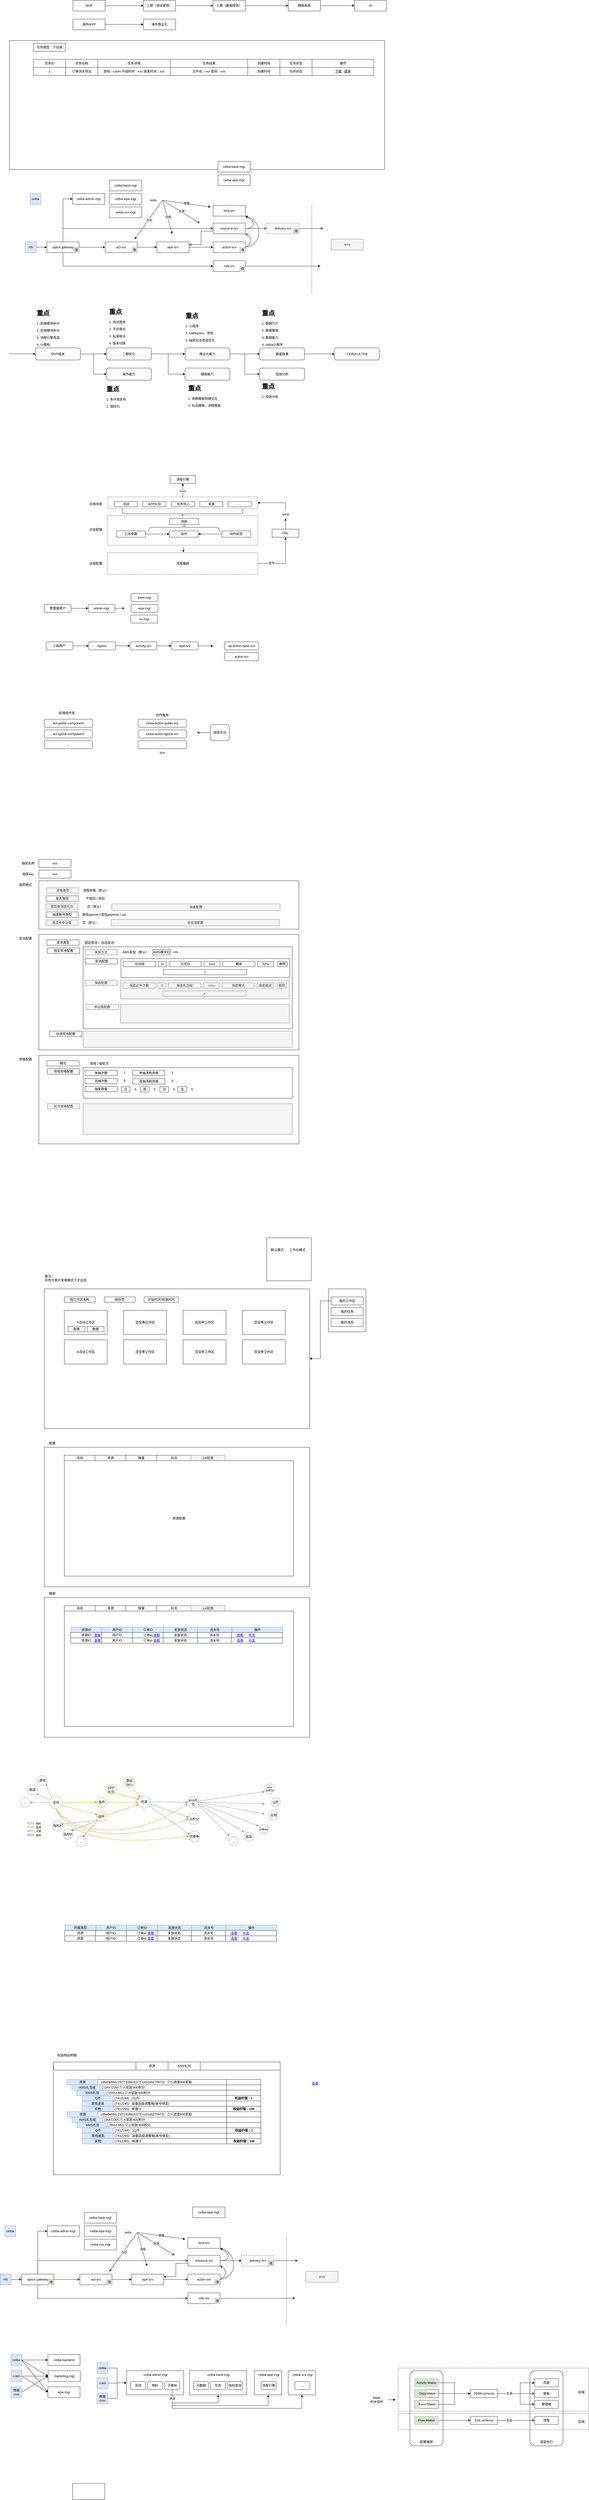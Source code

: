 <mxfile version="24.7.15">
  <diagram name="第 1 页" id="ZgOi2Y39SkQLw-ujJerj">
    <mxGraphModel dx="2738" dy="39" grid="1" gridSize="10" guides="1" tooltips="1" connect="1" arrows="1" fold="1" page="1" pageScale="1" pageWidth="827" pageHeight="1169" math="0" shadow="0">
      <root>
        <mxCell id="0" />
        <mxCell id="1" parent="0" />
        <mxCell id="717qAj1gempmEKdRWy29-5" value="" style="rounded=0;whiteSpace=wrap;html=1;" parent="1" vertex="1">
          <mxGeometry x="-540" y="5030" width="970" height="430" as="geometry" />
        </mxCell>
        <mxCell id="3KUTU8w4tKbYZ8TQ4dXh-48" style="edgeStyle=orthogonalEdgeStyle;rounded=0;orthogonalLoop=1;jettySize=auto;html=1;exitX=0.5;exitY=0;exitDx=0;exitDy=0;" parent="1" source="3KUTU8w4tKbYZ8TQ4dXh-47" target="3KUTU8w4tKbYZ8TQ4dXh-44" edge="1">
          <mxGeometry relative="1" as="geometry" />
        </mxCell>
        <mxCell id="3KUTU8w4tKbYZ8TQ4dXh-56" value="smid" style="edgeLabel;html=1;align=center;verticalAlign=middle;resizable=0;points=[];" parent="3KUTU8w4tKbYZ8TQ4dXh-48" vertex="1" connectable="0">
          <mxGeometry x="-0.105" y="3" relative="1" as="geometry">
            <mxPoint x="2" as="offset" />
          </mxGeometry>
        </mxCell>
        <mxCell id="3KUTU8w4tKbYZ8TQ4dXh-47" value="" style="rounded=0;whiteSpace=wrap;html=1;dashed=1;" parent="1" vertex="1">
          <mxGeometry x="-282" y="3400" width="558" height="44" as="geometry" />
        </mxCell>
        <mxCell id="Ghtx3EAqtWWajjNe9bTT-20" value="" style="rounded=0;whiteSpace=wrap;html=1;" parent="1" vertex="1">
          <mxGeometry x="-650" y="1700" width="1400" height="480" as="geometry" />
        </mxCell>
        <mxCell id="Ghtx3EAqtWWajjNe9bTT-14" style="edgeStyle=orthogonalEdgeStyle;rounded=0;orthogonalLoop=1;jettySize=auto;html=1;exitX=1;exitY=0.5;exitDx=0;exitDy=0;" parent="1" source="Ghtx3EAqtWWajjNe9bTT-1" target="Ghtx3EAqtWWajjNe9bTT-3" edge="1">
          <mxGeometry relative="1" as="geometry" />
        </mxCell>
        <mxCell id="Ghtx3EAqtWWajjNe9bTT-1" value="MVP" style="rounded=0;whiteSpace=wrap;html=1;" parent="1" vertex="1">
          <mxGeometry x="-413" y="1550" width="120" height="40" as="geometry" />
        </mxCell>
        <mxCell id="Ghtx3EAqtWWajjNe9bTT-13" style="edgeStyle=orthogonalEdgeStyle;rounded=0;orthogonalLoop=1;jettySize=auto;html=1;exitX=1;exitY=0.5;exitDx=0;exitDy=0;" parent="1" source="Ghtx3EAqtWWajjNe9bTT-2" target="Ghtx3EAqtWWajjNe9bTT-12" edge="1">
          <mxGeometry relative="1" as="geometry" />
        </mxCell>
        <mxCell id="Ghtx3EAqtWWajjNe9bTT-2" value="海外MVP" style="rounded=0;whiteSpace=wrap;html=1;" parent="1" vertex="1">
          <mxGeometry x="-413" y="1620" width="120" height="40" as="geometry" />
        </mxCell>
        <mxCell id="Ghtx3EAqtWWajjNe9bTT-8" style="edgeStyle=orthogonalEdgeStyle;rounded=0;orthogonalLoop=1;jettySize=auto;html=1;exitX=1;exitY=0.5;exitDx=0;exitDy=0;" parent="1" source="Ghtx3EAqtWWajjNe9bTT-3" target="Ghtx3EAqtWWajjNe9bTT-7" edge="1">
          <mxGeometry relative="1" as="geometry" />
        </mxCell>
        <mxCell id="Ghtx3EAqtWWajjNe9bTT-3" value="二期（测试提效）" style="rounded=0;whiteSpace=wrap;html=1;" parent="1" vertex="1">
          <mxGeometry x="-150" y="1550" width="120" height="40" as="geometry" />
        </mxCell>
        <mxCell id="Ghtx3EAqtWWajjNe9bTT-11" style="edgeStyle=orthogonalEdgeStyle;rounded=0;orthogonalLoop=1;jettySize=auto;html=1;exitX=1;exitY=0.5;exitDx=0;exitDy=0;" parent="1" source="Ghtx3EAqtWWajjNe9bTT-6" target="Ghtx3EAqtWWajjNe9bTT-10" edge="1">
          <mxGeometry relative="1" as="geometry" />
        </mxCell>
        <mxCell id="Ghtx3EAqtWWajjNe9bTT-6" value="模板系统" style="rounded=0;whiteSpace=wrap;html=1;" parent="1" vertex="1">
          <mxGeometry x="390" y="1550" width="120" height="40" as="geometry" />
        </mxCell>
        <mxCell id="Ghtx3EAqtWWajjNe9bTT-9" style="edgeStyle=orthogonalEdgeStyle;rounded=0;orthogonalLoop=1;jettySize=auto;html=1;exitX=1;exitY=0.5;exitDx=0;exitDy=0;" parent="1" source="Ghtx3EAqtWWajjNe9bTT-7" target="Ghtx3EAqtWWajjNe9bTT-6" edge="1">
          <mxGeometry relative="1" as="geometry" />
        </mxCell>
        <mxCell id="Ghtx3EAqtWWajjNe9bTT-7" value="三期（数据提效）" style="rounded=0;whiteSpace=wrap;html=1;" parent="1" vertex="1">
          <mxGeometry x="110" y="1550" width="120" height="40" as="geometry" />
        </mxCell>
        <mxCell id="Ghtx3EAqtWWajjNe9bTT-10" value="AI" style="rounded=0;whiteSpace=wrap;html=1;" parent="1" vertex="1">
          <mxGeometry x="637" y="1550" width="120" height="40" as="geometry" />
        </mxCell>
        <mxCell id="Ghtx3EAqtWWajjNe9bTT-12" value="海外商业化" style="rounded=0;whiteSpace=wrap;html=1;" parent="1" vertex="1">
          <mxGeometry x="-150" y="1620" width="120" height="40" as="geometry" />
        </mxCell>
        <mxCell id="Ghtx3EAqtWWajjNe9bTT-15" value="任务ID" style="rounded=0;whiteSpace=wrap;html=1;" parent="1" vertex="1">
          <mxGeometry x="-560" y="1770" width="120" height="30" as="geometry" />
        </mxCell>
        <mxCell id="Ghtx3EAqtWWajjNe9bTT-16" value="任务名称" style="rounded=0;whiteSpace=wrap;html=1;" parent="1" vertex="1">
          <mxGeometry x="-440" y="1770" width="120" height="30" as="geometry" />
        </mxCell>
        <mxCell id="Ghtx3EAqtWWajjNe9bTT-17" value="任务详情" style="rounded=0;whiteSpace=wrap;html=1;" parent="1" vertex="1">
          <mxGeometry x="-320" y="1770" width="270" height="30" as="geometry" />
        </mxCell>
        <mxCell id="Ghtx3EAqtWWajjNe9bTT-18" value="任务结果" style="rounded=0;whiteSpace=wrap;html=1;" parent="1" vertex="1">
          <mxGeometry x="-50" y="1770" width="289" height="30" as="geometry" />
        </mxCell>
        <mxCell id="Ghtx3EAqtWWajjNe9bTT-19" value="创建时间" style="rounded=0;whiteSpace=wrap;html=1;" parent="1" vertex="1">
          <mxGeometry x="239" y="1770" width="120" height="30" as="geometry" />
        </mxCell>
        <mxCell id="Ghtx3EAqtWWajjNe9bTT-21" value="任务状态" style="rounded=0;whiteSpace=wrap;html=1;" parent="1" vertex="1">
          <mxGeometry x="359" y="1770" width="120" height="30" as="geometry" />
        </mxCell>
        <mxCell id="Ghtx3EAqtWWajjNe9bTT-22" value="操作" style="rounded=0;whiteSpace=wrap;html=1;" parent="1" vertex="1">
          <mxGeometry x="479" y="1770" width="230" height="30" as="geometry" />
        </mxCell>
        <mxCell id="Ghtx3EAqtWWajjNe9bTT-39" value="1" style="rounded=0;whiteSpace=wrap;html=1;" parent="1" vertex="1">
          <mxGeometry x="-560" y="1800" width="120" height="30" as="geometry" />
        </mxCell>
        <mxCell id="Ghtx3EAqtWWajjNe9bTT-40" value="订单流水导出" style="rounded=0;whiteSpace=wrap;html=1;" parent="1" vertex="1">
          <mxGeometry x="-440" y="1800" width="120" height="30" as="geometry" />
        </mxCell>
        <mxCell id="Ghtx3EAqtWWajjNe9bTT-41" value="游戏：codm 开始时间：xxx 结束时间：xxx" style="rounded=0;whiteSpace=wrap;html=1;" parent="1" vertex="1">
          <mxGeometry x="-320" y="1800" width="270" height="30" as="geometry" />
        </mxCell>
        <mxCell id="Ghtx3EAqtWWajjNe9bTT-42" value="文件名：xxx 密码：xxx" style="rounded=0;whiteSpace=wrap;html=1;" parent="1" vertex="1">
          <mxGeometry x="-50" y="1800" width="289" height="30" as="geometry" />
        </mxCell>
        <mxCell id="Ghtx3EAqtWWajjNe9bTT-43" value="创建时间" style="rounded=0;whiteSpace=wrap;html=1;" parent="1" vertex="1">
          <mxGeometry x="239" y="1800" width="120" height="30" as="geometry" />
        </mxCell>
        <mxCell id="Ghtx3EAqtWWajjNe9bTT-44" value="任务状态" style="rounded=0;whiteSpace=wrap;html=1;" parent="1" vertex="1">
          <mxGeometry x="359" y="1800" width="120" height="30" as="geometry" />
        </mxCell>
        <mxCell id="Ghtx3EAqtWWajjNe9bTT-45" value="&lt;u&gt;下载&lt;/u&gt;&amp;nbsp; &amp;nbsp;&lt;u&gt;提审&lt;/u&gt;" style="rounded=0;whiteSpace=wrap;html=1;" parent="1" vertex="1">
          <mxGeometry x="479" y="1800" width="230" height="30" as="geometry" />
        </mxCell>
        <mxCell id="Ghtx3EAqtWWajjNe9bTT-46" value="任务类型：下拉框" style="rounded=0;whiteSpace=wrap;html=1;" parent="1" vertex="1">
          <mxGeometry x="-560" y="1710" width="120" height="30" as="geometry" />
        </mxCell>
        <mxCell id="Ghtx3EAqtWWajjNe9bTT-65" style="edgeStyle=orthogonalEdgeStyle;rounded=0;orthogonalLoop=1;jettySize=auto;html=1;exitX=1;exitY=0.5;exitDx=0;exitDy=0;" parent="1" source="Ghtx3EAqtWWajjNe9bTT-47" target="Ghtx3EAqtWWajjNe9bTT-48" edge="1">
          <mxGeometry relative="1" as="geometry" />
        </mxCell>
        <mxCell id="Ghtx3EAqtWWajjNe9bTT-66" style="edgeStyle=orthogonalEdgeStyle;rounded=0;orthogonalLoop=1;jettySize=auto;html=1;exitX=0.5;exitY=1;exitDx=0;exitDy=0;entryX=0;entryY=0.5;entryDx=0;entryDy=0;" parent="1" source="Ghtx3EAqtWWajjNe9bTT-47" target="Ghtx3EAqtWWajjNe9bTT-54" edge="1">
          <mxGeometry relative="1" as="geometry" />
        </mxCell>
        <mxCell id="Ghtx3EAqtWWajjNe9bTT-67" style="edgeStyle=orthogonalEdgeStyle;rounded=0;orthogonalLoop=1;jettySize=auto;html=1;exitX=0.5;exitY=0;exitDx=0;exitDy=0;entryX=0;entryY=0.5;entryDx=0;entryDy=0;" parent="1" source="Ghtx3EAqtWWajjNe9bTT-47" target="Ghtx3EAqtWWajjNe9bTT-52" edge="1">
          <mxGeometry relative="1" as="geometry" />
        </mxCell>
        <mxCell id="jpDm9ZDBSrUWAqoi2Hpj-32" style="edgeStyle=orthogonalEdgeStyle;rounded=0;orthogonalLoop=1;jettySize=auto;html=1;exitX=0.5;exitY=0;exitDx=0;exitDy=0;entryX=0;entryY=0.5;entryDx=0;entryDy=0;" edge="1" parent="1" source="Ghtx3EAqtWWajjNe9bTT-47" target="Ghtx3EAqtWWajjNe9bTT-78">
          <mxGeometry relative="1" as="geometry" />
        </mxCell>
        <mxCell id="Ghtx3EAqtWWajjNe9bTT-47" value="apisix gateway" style="rounded=0;whiteSpace=wrap;html=1;" parent="1" vertex="1">
          <mxGeometry x="-510" y="2450" width="120" height="40" as="geometry" />
        </mxCell>
        <mxCell id="Ghtx3EAqtWWajjNe9bTT-73" style="edgeStyle=orthogonalEdgeStyle;rounded=0;orthogonalLoop=1;jettySize=auto;html=1;exitX=1;exitY=0.5;exitDx=0;exitDy=0;" parent="1" source="Ghtx3EAqtWWajjNe9bTT-48" target="Ghtx3EAqtWWajjNe9bTT-49" edge="1">
          <mxGeometry relative="1" as="geometry" />
        </mxCell>
        <mxCell id="Ghtx3EAqtWWajjNe9bTT-48" value="act-srv" style="rounded=0;whiteSpace=wrap;html=1;" parent="1" vertex="1">
          <mxGeometry x="-293" y="2450" width="120" height="40" as="geometry" />
        </mxCell>
        <mxCell id="Ghtx3EAqtWWajjNe9bTT-64" style="edgeStyle=orthogonalEdgeStyle;rounded=0;orthogonalLoop=1;jettySize=auto;html=1;exitX=1;exitY=0.5;exitDx=0;exitDy=0;" parent="1" source="Ghtx3EAqtWWajjNe9bTT-49" target="Ghtx3EAqtWWajjNe9bTT-51" edge="1">
          <mxGeometry relative="1" as="geometry" />
        </mxCell>
        <mxCell id="Ghtx3EAqtWWajjNe9bTT-49" value="wpe-srv" style="rounded=0;whiteSpace=wrap;html=1;" parent="1" vertex="1">
          <mxGeometry x="-100" y="2450" width="120" height="40" as="geometry" />
        </mxCell>
        <mxCell id="Ghtx3EAqtWWajjNe9bTT-51" value="action-srv" style="rounded=0;whiteSpace=wrap;html=1;" parent="1" vertex="1">
          <mxGeometry x="110" y="2450" width="120" height="40" as="geometry" />
        </mxCell>
        <mxCell id="Ghtx3EAqtWWajjNe9bTT-74" style="edgeStyle=orthogonalEdgeStyle;rounded=0;orthogonalLoop=1;jettySize=auto;html=1;exitX=1;exitY=0.5;exitDx=0;exitDy=0;" parent="1" source="Ghtx3EAqtWWajjNe9bTT-52" target="Ghtx3EAqtWWajjNe9bTT-55" edge="1">
          <mxGeometry relative="1" as="geometry" />
        </mxCell>
        <mxCell id="Ghtx3EAqtWWajjNe9bTT-75" style="edgeStyle=orthogonalEdgeStyle;rounded=0;orthogonalLoop=1;jettySize=auto;html=1;exitX=0;exitY=0.5;exitDx=0;exitDy=0;entryX=1;entryY=0.25;entryDx=0;entryDy=0;" parent="1" source="Ghtx3EAqtWWajjNe9bTT-52" target="Ghtx3EAqtWWajjNe9bTT-49" edge="1">
          <mxGeometry relative="1" as="geometry">
            <Array as="points">
              <mxPoint x="110" y="2410" />
              <mxPoint x="65" y="2410" />
              <mxPoint x="65" y="2460" />
            </Array>
          </mxGeometry>
        </mxCell>
        <mxCell id="Ghtx3EAqtWWajjNe9bTT-53" value="limit-srv" style="rounded=0;whiteSpace=wrap;html=1;" parent="1" vertex="1">
          <mxGeometry x="110" y="2314" width="120" height="40" as="geometry" />
        </mxCell>
        <mxCell id="Ghtx3EAqtWWajjNe9bTT-52" value="resource-srv" style="rounded=0;whiteSpace=wrap;html=1;" parent="1" vertex="1">
          <mxGeometry x="110" y="2380" width="120" height="40" as="geometry" />
        </mxCell>
        <mxCell id="Ghtx3EAqtWWajjNe9bTT-57" style="edgeStyle=orthogonalEdgeStyle;rounded=0;orthogonalLoop=1;jettySize=auto;html=1;exitX=1;exitY=0.5;exitDx=0;exitDy=0;" parent="1" source="Ghtx3EAqtWWajjNe9bTT-54" edge="1">
          <mxGeometry relative="1" as="geometry">
            <mxPoint x="510" y="2540" as="targetPoint" />
          </mxGeometry>
        </mxCell>
        <mxCell id="Ghtx3EAqtWWajjNe9bTT-54" value="role-srv" style="rounded=0;whiteSpace=wrap;html=1;" parent="1" vertex="1">
          <mxGeometry x="110" y="2520" width="120" height="40" as="geometry" />
        </mxCell>
        <mxCell id="Ghtx3EAqtWWajjNe9bTT-58" style="edgeStyle=orthogonalEdgeStyle;rounded=0;orthogonalLoop=1;jettySize=auto;html=1;exitX=1;exitY=0.5;exitDx=0;exitDy=0;" parent="1" source="Ghtx3EAqtWWajjNe9bTT-55" edge="1">
          <mxGeometry relative="1" as="geometry">
            <mxPoint x="520" y="2400" as="targetPoint" />
          </mxGeometry>
        </mxCell>
        <mxCell id="Ghtx3EAqtWWajjNe9bTT-55" value="delivery-srv" style="rounded=0;whiteSpace=wrap;html=1;dashed=1;" parent="1" vertex="1">
          <mxGeometry x="310" y="2380" width="120" height="40" as="geometry" />
        </mxCell>
        <mxCell id="Ghtx3EAqtWWajjNe9bTT-62" value="ams" style="rounded=0;whiteSpace=wrap;html=1;fillColor=#f5f5f5;fontColor=#333333;strokeColor=#666666;" parent="1" vertex="1">
          <mxGeometry x="550" y="2440" width="120" height="40" as="geometry" />
        </mxCell>
        <mxCell id="Ghtx3EAqtWWajjNe9bTT-63" value="" style="endArrow=none;dashed=1;html=1;rounded=0;" parent="1" edge="1">
          <mxGeometry width="50" height="50" relative="1" as="geometry">
            <mxPoint x="478" y="2640" as="sourcePoint" />
            <mxPoint x="478" y="2310" as="targetPoint" />
          </mxGeometry>
        </mxCell>
        <mxCell id="Ghtx3EAqtWWajjNe9bTT-68" value="" style="curved=1;endArrow=classic;html=1;rounded=0;exitX=1;exitY=0.5;exitDx=0;exitDy=0;entryX=1;entryY=1;entryDx=0;entryDy=0;" parent="1" source="Ghtx3EAqtWWajjNe9bTT-51" target="Ghtx3EAqtWWajjNe9bTT-53" edge="1">
          <mxGeometry width="50" height="50" relative="1" as="geometry">
            <mxPoint y="2320" as="sourcePoint" />
            <mxPoint x="50" y="2270" as="targetPoint" />
            <Array as="points">
              <mxPoint x="280" y="2460" />
              <mxPoint x="280" y="2370" />
            </Array>
          </mxGeometry>
        </mxCell>
        <mxCell id="Ghtx3EAqtWWajjNe9bTT-70" value="" style="curved=1;endArrow=classic;html=1;rounded=0;exitX=1;exitY=0.5;exitDx=0;exitDy=0;entryX=1;entryY=1;entryDx=0;entryDy=0;" parent="1" source="Ghtx3EAqtWWajjNe9bTT-52" target="Ghtx3EAqtWWajjNe9bTT-53" edge="1">
          <mxGeometry width="50" height="50" relative="1" as="geometry">
            <mxPoint x="240" y="2480" as="sourcePoint" />
            <mxPoint x="240" y="2364" as="targetPoint" />
            <Array as="points">
              <mxPoint x="260" y="2400" />
              <mxPoint x="260" y="2370" />
            </Array>
          </mxGeometry>
        </mxCell>
        <mxCell id="Ghtx3EAqtWWajjNe9bTT-72" value="" style="curved=1;endArrow=classic;html=1;rounded=0;exitX=1;exitY=0.5;exitDx=0;exitDy=0;entryX=1;entryY=1;entryDx=0;entryDy=0;" parent="1" source="Ghtx3EAqtWWajjNe9bTT-51" edge="1">
          <mxGeometry width="50" height="50" relative="1" as="geometry">
            <mxPoint x="230" y="2466" as="sourcePoint" />
            <mxPoint x="230" y="2420" as="targetPoint" />
            <Array as="points">
              <mxPoint x="250" y="2460" />
              <mxPoint x="250" y="2430" />
            </Array>
          </mxGeometry>
        </mxCell>
        <mxCell id="Ghtx3EAqtWWajjNe9bTT-77" style="edgeStyle=orthogonalEdgeStyle;rounded=0;orthogonalLoop=1;jettySize=auto;html=1;exitX=1;exitY=0.5;exitDx=0;exitDy=0;" parent="1" source="Ghtx3EAqtWWajjNe9bTT-76" target="Ghtx3EAqtWWajjNe9bTT-47" edge="1">
          <mxGeometry relative="1" as="geometry" />
        </mxCell>
        <mxCell id="Ghtx3EAqtWWajjNe9bTT-76" value="H5" style="rounded=0;whiteSpace=wrap;html=1;fillColor=#dae8fc;strokeColor=#6c8ebf;" parent="1" vertex="1">
          <mxGeometry x="-590" y="2450" width="40" height="40" as="geometry" />
        </mxCell>
        <mxCell id="Ghtx3EAqtWWajjNe9bTT-78" value="ceiba-admin-mgr" style="rounded=0;whiteSpace=wrap;html=1;" parent="1" vertex="1">
          <mxGeometry x="-414" y="2270" width="120" height="40" as="geometry" />
        </mxCell>
        <mxCell id="Ghtx3EAqtWWajjNe9bTT-79" value="ceiba" style="rounded=0;whiteSpace=wrap;html=1;fillColor=#dae8fc;strokeColor=#6c8ebf;" parent="1" vertex="1">
          <mxGeometry x="-572.59" y="2270" width="40" height="40" as="geometry" />
        </mxCell>
        <mxCell id="Ghtx3EAqtWWajjNe9bTT-83" value="redis" style="text;html=1;align=center;verticalAlign=middle;resizable=0;points=[];autosize=1;strokeColor=none;fillColor=none;" parent="1" vertex="1">
          <mxGeometry x="-138.59" y="2280" width="50" height="30" as="geometry" />
        </mxCell>
        <mxCell id="Ghtx3EAqtWWajjNe9bTT-84" value="" style="endArrow=classic;html=1;rounded=0;" parent="1" edge="1">
          <mxGeometry width="50" height="50" relative="1" as="geometry">
            <mxPoint x="-78.59" y="2295" as="sourcePoint" />
            <mxPoint x="100" y="2320" as="targetPoint" />
          </mxGeometry>
        </mxCell>
        <mxCell id="Ghtx3EAqtWWajjNe9bTT-85" value="限量" style="edgeLabel;html=1;align=center;verticalAlign=middle;resizable=0;points=[];" parent="Ghtx3EAqtWWajjNe9bTT-84" vertex="1" connectable="0">
          <mxGeometry x="-0.001" y="2" relative="1" as="geometry">
            <mxPoint as="offset" />
          </mxGeometry>
        </mxCell>
        <mxCell id="Ghtx3EAqtWWajjNe9bTT-86" value="" style="endArrow=classic;html=1;rounded=0;" parent="1" edge="1">
          <mxGeometry width="50" height="50" relative="1" as="geometry">
            <mxPoint x="-78.59" y="2295" as="sourcePoint" />
            <mxPoint x="60" y="2380" as="targetPoint" />
          </mxGeometry>
        </mxCell>
        <mxCell id="Ghtx3EAqtWWajjNe9bTT-87" value="资源" style="edgeLabel;html=1;align=center;verticalAlign=middle;resizable=0;points=[];" parent="Ghtx3EAqtWWajjNe9bTT-86" vertex="1" connectable="0">
          <mxGeometry x="-0.001" y="2" relative="1" as="geometry">
            <mxPoint as="offset" />
          </mxGeometry>
        </mxCell>
        <mxCell id="Ghtx3EAqtWWajjNe9bTT-89" value="" style="endArrow=classic;html=1;rounded=0;" parent="1" edge="1">
          <mxGeometry width="50" height="50" relative="1" as="geometry">
            <mxPoint x="-78.59" y="2295" as="sourcePoint" />
            <mxPoint x="-42.59" y="2420" as="targetPoint" />
          </mxGeometry>
        </mxCell>
        <mxCell id="Ghtx3EAqtWWajjNe9bTT-90" value="流程" style="edgeLabel;html=1;align=center;verticalAlign=middle;resizable=0;points=[];" parent="Ghtx3EAqtWWajjNe9bTT-89" vertex="1" connectable="0">
          <mxGeometry x="-0.001" y="2" relative="1" as="geometry">
            <mxPoint as="offset" />
          </mxGeometry>
        </mxCell>
        <mxCell id="Ghtx3EAqtWWajjNe9bTT-94" value="" style="endArrow=classic;html=1;rounded=0;" parent="1" edge="1">
          <mxGeometry width="50" height="50" relative="1" as="geometry">
            <mxPoint x="-78.59" y="2295" as="sourcePoint" />
            <mxPoint x="-182.59" y="2440" as="targetPoint" />
          </mxGeometry>
        </mxCell>
        <mxCell id="Ghtx3EAqtWWajjNe9bTT-95" value="活动" style="edgeLabel;html=1;align=center;verticalAlign=middle;resizable=0;points=[];" parent="Ghtx3EAqtWWajjNe9bTT-94" vertex="1" connectable="0">
          <mxGeometry x="-0.001" y="2" relative="1" as="geometry">
            <mxPoint as="offset" />
          </mxGeometry>
        </mxCell>
        <mxCell id="Ghtx3EAqtWWajjNe9bTT-114" value="" style="group" parent="1" vertex="1" connectable="0">
          <mxGeometry x="-650" y="2845" width="1380" height="120" as="geometry" />
        </mxCell>
        <mxCell id="Ghtx3EAqtWWajjNe9bTT-115" value="MVP版本" style="rounded=1;whiteSpace=wrap;html=1;" parent="Ghtx3EAqtWWajjNe9bTT-114" vertex="1">
          <mxGeometry x="97.576" width="167.273" height="45" as="geometry" />
        </mxCell>
        <mxCell id="Ghtx3EAqtWWajjNe9bTT-116" value="二期优化" style="rounded=1;whiteSpace=wrap;html=1;" parent="Ghtx3EAqtWWajjNe9bTT-114" vertex="1">
          <mxGeometry x="362.424" width="167.273" height="45" as="geometry" />
        </mxCell>
        <mxCell id="Ghtx3EAqtWWajjNe9bTT-117" style="edgeStyle=orthogonalEdgeStyle;rounded=0;orthogonalLoop=1;jettySize=auto;html=1;exitX=1;exitY=0.5;exitDx=0;exitDy=0;" parent="Ghtx3EAqtWWajjNe9bTT-114" source="Ghtx3EAqtWWajjNe9bTT-115" target="Ghtx3EAqtWWajjNe9bTT-116" edge="1">
          <mxGeometry relative="1" as="geometry" />
        </mxCell>
        <mxCell id="Ghtx3EAqtWWajjNe9bTT-118" value="海外能力" style="rounded=1;whiteSpace=wrap;html=1;" parent="Ghtx3EAqtWWajjNe9bTT-114" vertex="1">
          <mxGeometry x="362.424" y="75" width="167.273" height="45" as="geometry" />
        </mxCell>
        <mxCell id="Ghtx3EAqtWWajjNe9bTT-119" style="edgeStyle=orthogonalEdgeStyle;rounded=0;orthogonalLoop=1;jettySize=auto;html=1;exitX=1;exitY=0.5;exitDx=0;exitDy=0;entryX=0;entryY=0.5;entryDx=0;entryDy=0;" parent="Ghtx3EAqtWWajjNe9bTT-114" source="Ghtx3EAqtWWajjNe9bTT-115" target="Ghtx3EAqtWWajjNe9bTT-118" edge="1">
          <mxGeometry relative="1" as="geometry" />
        </mxCell>
        <mxCell id="Ghtx3EAqtWWajjNe9bTT-120" value="商业化能力" style="rounded=1;whiteSpace=wrap;html=1;" parent="Ghtx3EAqtWWajjNe9bTT-114" vertex="1">
          <mxGeometry x="655.152" width="167.273" height="45" as="geometry" />
        </mxCell>
        <mxCell id="Ghtx3EAqtWWajjNe9bTT-121" style="edgeStyle=orthogonalEdgeStyle;rounded=0;orthogonalLoop=1;jettySize=auto;html=1;exitX=1;exitY=0.5;exitDx=0;exitDy=0;" parent="Ghtx3EAqtWWajjNe9bTT-114" source="Ghtx3EAqtWWajjNe9bTT-116" target="Ghtx3EAqtWWajjNe9bTT-120" edge="1">
          <mxGeometry relative="1" as="geometry" />
        </mxCell>
        <mxCell id="Ghtx3EAqtWWajjNe9bTT-122" value="模板能力" style="rounded=1;whiteSpace=wrap;html=1;" parent="Ghtx3EAqtWWajjNe9bTT-114" vertex="1">
          <mxGeometry x="655.152" y="75" width="167.273" height="45" as="geometry" />
        </mxCell>
        <mxCell id="Ghtx3EAqtWWajjNe9bTT-123" style="edgeStyle=orthogonalEdgeStyle;rounded=0;orthogonalLoop=1;jettySize=auto;html=1;exitX=1;exitY=0.5;exitDx=0;exitDy=0;entryX=0;entryY=0.5;entryDx=0;entryDy=0;" parent="Ghtx3EAqtWWajjNe9bTT-114" source="Ghtx3EAqtWWajjNe9bTT-116" target="Ghtx3EAqtWWajjNe9bTT-122" edge="1">
          <mxGeometry relative="1" as="geometry" />
        </mxCell>
        <mxCell id="Ghtx3EAqtWWajjNe9bTT-124" value="数据效果" style="rounded=1;whiteSpace=wrap;html=1;" parent="Ghtx3EAqtWWajjNe9bTT-114" vertex="1">
          <mxGeometry x="933.939" width="167.273" height="45" as="geometry" />
        </mxCell>
        <mxCell id="Ghtx3EAqtWWajjNe9bTT-125" style="edgeStyle=orthogonalEdgeStyle;rounded=0;orthogonalLoop=1;jettySize=auto;html=1;exitX=1;exitY=0.5;exitDx=0;exitDy=0;" parent="Ghtx3EAqtWWajjNe9bTT-114" source="Ghtx3EAqtWWajjNe9bTT-120" target="Ghtx3EAqtWWajjNe9bTT-124" edge="1">
          <mxGeometry relative="1" as="geometry" />
        </mxCell>
        <mxCell id="Ghtx3EAqtWWajjNe9bTT-126" value="投放分析" style="rounded=1;whiteSpace=wrap;html=1;" parent="Ghtx3EAqtWWajjNe9bTT-114" vertex="1">
          <mxGeometry x="933.939" y="75" width="167.273" height="45" as="geometry" />
        </mxCell>
        <mxCell id="Ghtx3EAqtWWajjNe9bTT-127" style="edgeStyle=orthogonalEdgeStyle;rounded=0;orthogonalLoop=1;jettySize=auto;html=1;exitX=1;exitY=0.5;exitDx=0;exitDy=0;entryX=0;entryY=0.5;entryDx=0;entryDy=0;" parent="Ghtx3EAqtWWajjNe9bTT-114" source="Ghtx3EAqtWWajjNe9bTT-120" target="Ghtx3EAqtWWajjNe9bTT-126" edge="1">
          <mxGeometry relative="1" as="geometry" />
        </mxCell>
        <mxCell id="Ghtx3EAqtWWajjNe9bTT-128" value="CEIBA ULTRA" style="rounded=1;whiteSpace=wrap;html=1;" parent="Ghtx3EAqtWWajjNe9bTT-114" vertex="1">
          <mxGeometry x="1212.727" width="167.273" height="45" as="geometry" />
        </mxCell>
        <mxCell id="Ghtx3EAqtWWajjNe9bTT-129" style="edgeStyle=orthogonalEdgeStyle;rounded=0;orthogonalLoop=1;jettySize=auto;html=1;exitX=1;exitY=0.5;exitDx=0;exitDy=0;entryX=0;entryY=0.5;entryDx=0;entryDy=0;" parent="Ghtx3EAqtWWajjNe9bTT-114" source="Ghtx3EAqtWWajjNe9bTT-124" target="Ghtx3EAqtWWajjNe9bTT-128" edge="1">
          <mxGeometry relative="1" as="geometry">
            <mxPoint x="1240.606" y="22.034" as="targetPoint" />
          </mxGeometry>
        </mxCell>
        <mxCell id="Ghtx3EAqtWWajjNe9bTT-130" value="" style="endArrow=classic;html=1;rounded=0;entryX=0;entryY=0.5;entryDx=0;entryDy=0;" parent="Ghtx3EAqtWWajjNe9bTT-114" target="Ghtx3EAqtWWajjNe9bTT-115" edge="1">
          <mxGeometry width="50" height="50" relative="1" as="geometry">
            <mxPoint y="22.5" as="sourcePoint" />
            <mxPoint x="83.636" as="targetPoint" />
          </mxGeometry>
        </mxCell>
        <mxCell id="Ghtx3EAqtWWajjNe9bTT-131" value="&lt;h1 style=&quot;margin-top: 0px;&quot;&gt;重点&lt;/h1&gt;&lt;p&gt;1. 小程序&lt;/p&gt;&lt;p&gt;2. battlepass、竞拍&lt;/p&gt;&lt;p&gt;3. 抽奖玩法改造优化&lt;/p&gt;" style="text;html=1;whiteSpace=wrap;overflow=hidden;rounded=0;" parent="1" vertex="1">
          <mxGeometry x="4.5" y="2705" width="180" height="120" as="geometry" />
        </mxCell>
        <mxCell id="Ghtx3EAqtWWajjNe9bTT-132" value="&lt;h1 style=&quot;margin-top: 0px;&quot;&gt;重点&lt;/h1&gt;&lt;p&gt;1. 测试提效&lt;/p&gt;&lt;p&gt;&lt;span style=&quot;background-color: initial;&quot;&gt;2. 平台埋点&lt;/span&gt;&lt;/p&gt;&lt;p&gt;3. 私域相关&lt;/p&gt;&lt;p&gt;4. 版本切换&lt;/p&gt;" style="text;html=1;whiteSpace=wrap;overflow=hidden;rounded=0;" parent="1" vertex="1">
          <mxGeometry x="-280" y="2690" width="180" height="160" as="geometry" />
        </mxCell>
        <mxCell id="Ghtx3EAqtWWajjNe9bTT-133" value="&lt;h1 style=&quot;margin-top: 0px;&quot;&gt;重点&lt;/h1&gt;&lt;p&gt;1. 多环境发布&lt;/p&gt;&lt;p&gt;&lt;span style=&quot;background-color: initial;&quot;&gt;2. 国际化&lt;/span&gt;&lt;/p&gt;" style="text;html=1;whiteSpace=wrap;overflow=hidden;rounded=0;" parent="1" vertex="1">
          <mxGeometry x="-290" y="2978" width="180" height="120" as="geometry" />
        </mxCell>
        <mxCell id="Ghtx3EAqtWWajjNe9bTT-134" value="&lt;h1 style=&quot;margin-top: 0px;&quot;&gt;重点&lt;/h1&gt;&lt;p&gt;1. 前端模块拆分&lt;/p&gt;&lt;p&gt;&lt;span style=&quot;background-color: initial;&quot;&gt;2. 后端模块拆分&lt;/span&gt;&lt;/p&gt;&lt;p&gt;3. 流程引擎改造&lt;/p&gt;&lt;p&gt;4. UI重构&lt;/p&gt;" style="text;html=1;whiteSpace=wrap;overflow=hidden;rounded=0;spacing=2;" parent="1" vertex="1">
          <mxGeometry x="-550" y="2695" width="180" height="150" as="geometry" />
        </mxCell>
        <mxCell id="Ghtx3EAqtWWajjNe9bTT-135" value="&lt;h1 style=&quot;margin-top: 0px;&quot;&gt;重点&lt;/h1&gt;&lt;p&gt;1. 依赖模板快捷交互&lt;/p&gt;&lt;p&gt;&lt;span style=&quot;background-color: initial;&quot;&gt;2. 玩法模板、&lt;/span&gt;&lt;span style=&quot;background-color: initial;&quot;&gt;流程模板&lt;/span&gt;&lt;/p&gt;" style="text;html=1;whiteSpace=wrap;overflow=hidden;rounded=0;spacing=2;" parent="1" vertex="1">
          <mxGeometry x="15" y="2975" width="180" height="115" as="geometry" />
        </mxCell>
        <mxCell id="Ghtx3EAqtWWajjNe9bTT-136" value="&lt;h1 style=&quot;margin-top: 0px;&quot;&gt;重点&lt;/h1&gt;&lt;p&gt;1. 数据门户&lt;/p&gt;&lt;p&gt;&lt;span style=&quot;background-color: initial;&quot;&gt;2. 数据看板&lt;/span&gt;&lt;/p&gt;&lt;p&gt;3. 数据能力&lt;/p&gt;&lt;p&gt;4. ceiba小程序&lt;/p&gt;" style="text;html=1;whiteSpace=wrap;overflow=hidden;rounded=0;spacing=2;" parent="1" vertex="1">
          <mxGeometry x="290" y="2695" width="180" height="150" as="geometry" />
        </mxCell>
        <mxCell id="Ghtx3EAqtWWajjNe9bTT-137" value="&lt;h1 style=&quot;margin-top: 0px;&quot;&gt;重点&lt;/h1&gt;&lt;p&gt;1. 投放分析&lt;/p&gt;" style="text;html=1;whiteSpace=wrap;overflow=hidden;rounded=0;spacing=2;" parent="1" vertex="1">
          <mxGeometry x="290" y="2968" width="180" height="82" as="geometry" />
        </mxCell>
        <mxCell id="Ghtx3EAqtWWajjNe9bTT-138" value="改" style="rounded=0;whiteSpace=wrap;html=1;fillColor=#d5e8d4;strokeColor=#82b366;" parent="1" vertex="1">
          <mxGeometry x="-193" y="2470" width="20" height="20" as="geometry" />
        </mxCell>
        <mxCell id="Ghtx3EAqtWWajjNe9bTT-139" value="改" style="rounded=0;whiteSpace=wrap;html=1;fillColor=#d5e8d4;strokeColor=#82b366;" parent="1" vertex="1">
          <mxGeometry x="210" y="2540" width="20" height="20" as="geometry" />
        </mxCell>
        <mxCell id="Ghtx3EAqtWWajjNe9bTT-140" value="改" style="rounded=0;whiteSpace=wrap;html=1;fillColor=#d5e8d4;strokeColor=#82b366;" parent="1" vertex="1">
          <mxGeometry x="210" y="2470" width="20" height="20" as="geometry" />
        </mxCell>
        <mxCell id="Ghtx3EAqtWWajjNe9bTT-141" value="改" style="rounded=0;whiteSpace=wrap;html=1;fillColor=#d5e8d4;strokeColor=#82b366;" parent="1" vertex="1">
          <mxGeometry x="410" y="2400" width="20" height="20" as="geometry" />
        </mxCell>
        <mxCell id="Ghtx3EAqtWWajjNe9bTT-142" value="改" style="rounded=0;whiteSpace=wrap;html=1;fillColor=#d5e8d4;strokeColor=#82b366;" parent="1" vertex="1">
          <mxGeometry x="-410" y="2470" width="20" height="20" as="geometry" />
        </mxCell>
        <mxCell id="3KUTU8w4tKbYZ8TQ4dXh-25" style="edgeStyle=orthogonalEdgeStyle;rounded=0;orthogonalLoop=1;jettySize=auto;html=1;exitX=0.5;exitY=0;exitDx=0;exitDy=0;" parent="1" source="3KUTU8w4tKbYZ8TQ4dXh-6" target="3KUTU8w4tKbYZ8TQ4dXh-20" edge="1">
          <mxGeometry relative="1" as="geometry" />
        </mxCell>
        <mxCell id="3KUTU8w4tKbYZ8TQ4dXh-6" value="DSL" style="rounded=0;whiteSpace=wrap;html=1;" parent="1" vertex="1">
          <mxGeometry x="330" y="3520" width="100" height="30" as="geometry" />
        </mxCell>
        <mxCell id="3KUTU8w4tKbYZ8TQ4dXh-7" value="流程编排" style="rounded=0;whiteSpace=wrap;html=1;dashed=1;" parent="1" vertex="1">
          <mxGeometry x="-283" y="3608" width="560" height="80" as="geometry" />
        </mxCell>
        <mxCell id="3KUTU8w4tKbYZ8TQ4dXh-50" style="edgeStyle=orthogonalEdgeStyle;rounded=0;orthogonalLoop=1;jettySize=auto;html=1;entryX=1;entryY=0.5;entryDx=0;entryDy=0;" parent="1" source="3KUTU8w4tKbYZ8TQ4dXh-20" target="3KUTU8w4tKbYZ8TQ4dXh-47" edge="1">
          <mxGeometry relative="1" as="geometry">
            <Array as="points">
              <mxPoint x="380" y="3422" />
            </Array>
          </mxGeometry>
        </mxCell>
        <mxCell id="3KUTU8w4tKbYZ8TQ4dXh-20" value="smid" style="text;html=1;align=center;verticalAlign=middle;resizable=0;points=[];autosize=1;strokeColor=none;fillColor=none;" parent="1" vertex="1">
          <mxGeometry x="355" y="3450" width="50" height="30" as="geometry" />
        </mxCell>
        <mxCell id="3KUTU8w4tKbYZ8TQ4dXh-23" style="edgeStyle=orthogonalEdgeStyle;rounded=0;orthogonalLoop=1;jettySize=auto;html=1;exitX=1;exitY=0.5;exitDx=0;exitDy=0;entryX=0.5;entryY=1;entryDx=0;entryDy=0;entryPerimeter=0;" parent="1" source="3KUTU8w4tKbYZ8TQ4dXh-7" target="3KUTU8w4tKbYZ8TQ4dXh-6" edge="1">
          <mxGeometry relative="1" as="geometry" />
        </mxCell>
        <mxCell id="3KUTU8w4tKbYZ8TQ4dXh-24" value="发布" style="edgeLabel;html=1;align=center;verticalAlign=middle;resizable=0;points=[];" parent="3KUTU8w4tKbYZ8TQ4dXh-23" vertex="1" connectable="0">
          <mxGeometry x="-0.332" y="2" relative="1" as="geometry">
            <mxPoint x="-16" as="offset" />
          </mxGeometry>
        </mxCell>
        <mxCell id="3KUTU8w4tKbYZ8TQ4dXh-42" value="" style="group" parent="1" vertex="1" connectable="0">
          <mxGeometry x="-258" y="3417" width="510" height="20" as="geometry" />
        </mxCell>
        <mxCell id="3KUTU8w4tKbYZ8TQ4dXh-26" value="活动" style="rounded=0;whiteSpace=wrap;html=1;" parent="3KUTU8w4tKbYZ8TQ4dXh-42" vertex="1">
          <mxGeometry width="86.735" height="20" as="geometry" />
        </mxCell>
        <mxCell id="3KUTU8w4tKbYZ8TQ4dXh-27" value="APP礼包" style="rounded=0;whiteSpace=wrap;html=1;" parent="3KUTU8w4tKbYZ8TQ4dXh-42" vertex="1">
          <mxGeometry x="105.527" width="86.735" height="20" as="geometry" />
        </mxCell>
        <mxCell id="3KUTU8w4tKbYZ8TQ4dXh-28" value="任务中心" style="rounded=0;whiteSpace=wrap;html=1;" parent="3KUTU8w4tKbYZ8TQ4dXh-42" vertex="1">
          <mxGeometry x="212.5" width="86.735" height="20" as="geometry" />
        </mxCell>
        <mxCell id="3KUTU8w4tKbYZ8TQ4dXh-29" value="资源" style="rounded=0;whiteSpace=wrap;html=1;" parent="3KUTU8w4tKbYZ8TQ4dXh-42" vertex="1">
          <mxGeometry x="318.027" width="86.735" height="20" as="geometry" />
        </mxCell>
        <mxCell id="3KUTU8w4tKbYZ8TQ4dXh-41" value="..." style="rounded=0;whiteSpace=wrap;html=1;" parent="3KUTU8w4tKbYZ8TQ4dXh-42" vertex="1">
          <mxGeometry x="423.265" width="86.735" height="20" as="geometry" />
        </mxCell>
        <mxCell id="3KUTU8w4tKbYZ8TQ4dXh-43" value="" style="shape=curlyBracket;whiteSpace=wrap;html=1;rounded=1;flipH=1;labelPosition=right;verticalLabelPosition=middle;align=left;verticalAlign=middle;rotation=90;" parent="1" vertex="1">
          <mxGeometry x="-24" y="3238" width="40" height="450" as="geometry" />
        </mxCell>
        <mxCell id="3KUTU8w4tKbYZ8TQ4dXh-44" value="流程引擎" style="rounded=0;whiteSpace=wrap;html=1;" parent="1" vertex="1">
          <mxGeometry x="-50.617" y="3320" width="95.238" height="30" as="geometry" />
        </mxCell>
        <mxCell id="3KUTU8w4tKbYZ8TQ4dXh-49" value="应用场景" style="text;html=1;align=center;verticalAlign=middle;resizable=0;points=[];autosize=1;strokeColor=none;fillColor=none;" parent="1" vertex="1">
          <mxGeometry x="-363" y="3412" width="70" height="30" as="geometry" />
        </mxCell>
        <mxCell id="3KUTU8w4tKbYZ8TQ4dXh-51" value="" style="endArrow=classic;html=1;rounded=0;" parent="1" edge="1">
          <mxGeometry width="50" height="50" relative="1" as="geometry">
            <mxPoint x="-1" y="3586" as="sourcePoint" />
            <mxPoint x="-1" y="3606" as="targetPoint" />
          </mxGeometry>
        </mxCell>
        <mxCell id="3KUTU8w4tKbYZ8TQ4dXh-53" value="" style="group" parent="1" vertex="1" connectable="0">
          <mxGeometry x="-250" y="3480" width="560" height="100" as="geometry" />
        </mxCell>
        <mxCell id="3KUTU8w4tKbYZ8TQ4dXh-52" value="" style="rounded=0;whiteSpace=wrap;html=1;dashed=1;" parent="3KUTU8w4tKbYZ8TQ4dXh-53" vertex="1">
          <mxGeometry x="-33" y="-10" width="560" height="110" as="geometry" />
        </mxCell>
        <mxCell id="3KUTU8w4tKbYZ8TQ4dXh-1" value="场景" style="rounded=0;whiteSpace=wrap;html=1;" parent="3KUTU8w4tKbYZ8TQ4dXh-53" vertex="1">
          <mxGeometry x="198.214" width="107.143" height="23.333" as="geometry" />
        </mxCell>
        <mxCell id="3KUTU8w4tKbYZ8TQ4dXh-10" style="edgeStyle=orthogonalEdgeStyle;rounded=0;orthogonalLoop=1;jettySize=auto;html=1;exitX=1;exitY=0.5;exitDx=0;exitDy=0;" parent="3KUTU8w4tKbYZ8TQ4dXh-53" source="3KUTU8w4tKbYZ8TQ4dXh-3" target="3KUTU8w4tKbYZ8TQ4dXh-5" edge="1">
          <mxGeometry relative="1" as="geometry" />
        </mxCell>
        <mxCell id="3KUTU8w4tKbYZ8TQ4dXh-3" value="公共参数" style="rounded=0;whiteSpace=wrap;html=1;" parent="3KUTU8w4tKbYZ8TQ4dXh-53" vertex="1">
          <mxGeometry y="46.667" width="107.143" height="23.333" as="geometry" />
        </mxCell>
        <mxCell id="3KUTU8w4tKbYZ8TQ4dXh-13" style="edgeStyle=orthogonalEdgeStyle;rounded=0;orthogonalLoop=1;jettySize=auto;html=1;exitX=0;exitY=0.5;exitDx=0;exitDy=0;" parent="3KUTU8w4tKbYZ8TQ4dXh-53" source="3KUTU8w4tKbYZ8TQ4dXh-4" target="3KUTU8w4tKbYZ8TQ4dXh-5" edge="1">
          <mxGeometry relative="1" as="geometry" />
        </mxCell>
        <mxCell id="3KUTU8w4tKbYZ8TQ4dXh-4" value="动作标签" style="rounded=0;whiteSpace=wrap;html=1;" parent="3KUTU8w4tKbYZ8TQ4dXh-53" vertex="1">
          <mxGeometry x="392.857" y="46.667" width="107.143" height="23.333" as="geometry" />
        </mxCell>
        <mxCell id="3KUTU8w4tKbYZ8TQ4dXh-5" value="动作" style="rounded=0;whiteSpace=wrap;html=1;" parent="3KUTU8w4tKbYZ8TQ4dXh-53" vertex="1">
          <mxGeometry x="197.152" y="46.667" width="107.143" height="23.333" as="geometry" />
        </mxCell>
        <mxCell id="3KUTU8w4tKbYZ8TQ4dXh-17" value="" style="shape=curlyBracket;whiteSpace=wrap;html=1;rounded=1;flipH=1;labelPosition=right;verticalLabelPosition=middle;align=left;verticalAlign=middle;rotation=-90;" parent="3KUTU8w4tKbYZ8TQ4dXh-53" vertex="1">
          <mxGeometry x="233.929" y="-98" width="35.714" height="262.5" as="geometry" />
        </mxCell>
        <mxCell id="3KUTU8w4tKbYZ8TQ4dXh-54" value="开发配置" style="text;html=1;align=center;verticalAlign=middle;resizable=0;points=[];autosize=1;strokeColor=none;fillColor=none;" parent="1" vertex="1">
          <mxGeometry x="-363" y="3507" width="70" height="30" as="geometry" />
        </mxCell>
        <mxCell id="3KUTU8w4tKbYZ8TQ4dXh-55" value="运营配置" style="text;html=1;align=center;verticalAlign=middle;resizable=0;points=[];autosize=1;strokeColor=none;fillColor=none;" parent="1" vertex="1">
          <mxGeometry x="-363" y="3633" width="70" height="30" as="geometry" />
        </mxCell>
        <mxCell id="4CKXVjhfgZ5CCVPgtxye-17" style="edgeStyle=orthogonalEdgeStyle;rounded=0;orthogonalLoop=1;jettySize=auto;html=1;exitX=1;exitY=0.5;exitDx=0;exitDy=0;" parent="1" source="3KUTU8w4tKbYZ8TQ4dXh-57" edge="1">
          <mxGeometry relative="1" as="geometry">
            <mxPoint x="-220" y="3815" as="targetPoint" />
          </mxGeometry>
        </mxCell>
        <mxCell id="3KUTU8w4tKbYZ8TQ4dXh-57" value="admin-mgr" style="rounded=1;whiteSpace=wrap;html=1;" parent="1" vertex="1">
          <mxGeometry x="-356" y="3800" width="100" height="30" as="geometry" />
        </mxCell>
        <mxCell id="3KUTU8w4tKbYZ8TQ4dXh-58" value="base-mgr" style="rounded=1;whiteSpace=wrap;html=1;" parent="1" vertex="1">
          <mxGeometry x="-196" y="3760" width="100" height="30" as="geometry" />
        </mxCell>
        <mxCell id="4CKXVjhfgZ5CCVPgtxye-13" style="edgeStyle=orthogonalEdgeStyle;rounded=0;orthogonalLoop=1;jettySize=auto;html=1;exitX=1;exitY=0.5;exitDx=0;exitDy=0;" parent="1" source="3KUTU8w4tKbYZ8TQ4dXh-60" target="3KUTU8w4tKbYZ8TQ4dXh-61" edge="1">
          <mxGeometry relative="1" as="geometry" />
        </mxCell>
        <mxCell id="3KUTU8w4tKbYZ8TQ4dXh-60" value="activity-srv" style="rounded=1;whiteSpace=wrap;html=1;" parent="1" vertex="1">
          <mxGeometry x="-200" y="3940" width="100" height="30" as="geometry" />
        </mxCell>
        <mxCell id="4CKXVjhfgZ5CCVPgtxye-15" style="edgeStyle=orthogonalEdgeStyle;rounded=0;orthogonalLoop=1;jettySize=auto;html=1;exitX=1;exitY=0.5;exitDx=0;exitDy=0;" parent="1" source="3KUTU8w4tKbYZ8TQ4dXh-61" edge="1">
          <mxGeometry relative="1" as="geometry">
            <mxPoint x="110" y="3955" as="targetPoint" />
          </mxGeometry>
        </mxCell>
        <mxCell id="3KUTU8w4tKbYZ8TQ4dXh-61" value="wpe-srv" style="rounded=1;whiteSpace=wrap;html=1;" parent="1" vertex="1">
          <mxGeometry x="-46" y="3940" width="100" height="30" as="geometry" />
        </mxCell>
        <mxCell id="3KUTU8w4tKbYZ8TQ4dXh-62" value="up-action-base-srv" style="rounded=1;whiteSpace=wrap;html=1;" parent="1" vertex="1">
          <mxGeometry x="152" y="3940" width="128" height="30" as="geometry" />
        </mxCell>
        <mxCell id="3KUTU8w4tKbYZ8TQ4dXh-63" value="action-srv" style="rounded=1;whiteSpace=wrap;html=1;" parent="1" vertex="1">
          <mxGeometry x="152" y="3980" width="128" height="30" as="geometry" />
        </mxCell>
        <mxCell id="CqPk4KsCqGoVwBX9vkjO-1" value="ceiba-action-public-srv" style="rounded=1;whiteSpace=wrap;html=1;" parent="1" vertex="1">
          <mxGeometry x="-170" y="4228" width="180" height="30" as="geometry" />
        </mxCell>
        <mxCell id="CqPk4KsCqGoVwBX9vkjO-2" value="ceiba-action-tgclub-srv" style="rounded=1;whiteSpace=wrap;html=1;" parent="1" vertex="1">
          <mxGeometry x="-170" y="4268" width="180" height="30" as="geometry" />
        </mxCell>
        <mxCell id="CqPk4KsCqGoVwBX9vkjO-3" value="..." style="rounded=1;whiteSpace=wrap;html=1;" parent="1" vertex="1">
          <mxGeometry x="-170" y="4308" width="180" height="30" as="geometry" />
        </mxCell>
        <mxCell id="CqPk4KsCqGoVwBX9vkjO-4" value="act-public-component" style="rounded=1;whiteSpace=wrap;html=1;" parent="1" vertex="1">
          <mxGeometry x="-520" y="4228" width="180" height="30" as="geometry" />
        </mxCell>
        <mxCell id="CqPk4KsCqGoVwBX9vkjO-5" value="act-tgclub-component" style="rounded=1;whiteSpace=wrap;html=1;" parent="1" vertex="1">
          <mxGeometry x="-520" y="4268" width="180" height="30" as="geometry" />
        </mxCell>
        <mxCell id="CqPk4KsCqGoVwBX9vkjO-6" value="..." style="rounded=1;whiteSpace=wrap;html=1;" parent="1" vertex="1">
          <mxGeometry x="-520" y="4308" width="180" height="30" as="geometry" />
        </mxCell>
        <mxCell id="CqPk4KsCqGoVwBX9vkjO-7" value="前端组件库" style="text;html=1;align=center;verticalAlign=middle;whiteSpace=wrap;rounded=0;" parent="1" vertex="1">
          <mxGeometry x="-481" y="4190" width="91" height="30" as="geometry" />
        </mxCell>
        <mxCell id="CqPk4KsCqGoVwBX9vkjO-8" value="动作服务" style="text;html=1;align=center;verticalAlign=middle;whiteSpace=wrap;rounded=0;" parent="1" vertex="1">
          <mxGeometry x="-125.5" y="4198" width="91" height="30" as="geometry" />
        </mxCell>
        <mxCell id="CqPk4KsCqGoVwBX9vkjO-10" style="edgeStyle=orthogonalEdgeStyle;rounded=0;orthogonalLoop=1;jettySize=auto;html=1;exitX=0;exitY=0.5;exitDx=0;exitDy=0;" parent="1" source="CqPk4KsCqGoVwBX9vkjO-9" edge="1">
          <mxGeometry relative="1" as="geometry">
            <mxPoint x="50" y="4278" as="targetPoint" />
          </mxGeometry>
        </mxCell>
        <mxCell id="CqPk4KsCqGoVwBX9vkjO-9" value="研效平台" style="rounded=1;whiteSpace=wrap;html=1;" parent="1" vertex="1">
          <mxGeometry x="100" y="4248" width="70" height="60" as="geometry" />
        </mxCell>
        <mxCell id="CqPk4KsCqGoVwBX9vkjO-11" value="bcs" style="text;html=1;align=center;verticalAlign=middle;resizable=0;points=[];autosize=1;strokeColor=none;fillColor=none;" parent="1" vertex="1">
          <mxGeometry x="-100" y="4338" width="40" height="30" as="geometry" />
        </mxCell>
        <mxCell id="717qAj1gempmEKdRWy29-1" value="奖池类型" style="rounded=0;whiteSpace=wrap;html=1;" parent="1" vertex="1">
          <mxGeometry x="-510" y="5050" width="120" height="20" as="geometry" />
        </mxCell>
        <mxCell id="717qAj1gempmEKdRWy29-2" value="xxx" style="rounded=0;whiteSpace=wrap;html=1;" parent="1" vertex="1">
          <mxGeometry x="-540" y="4790" width="120" height="30" as="geometry" />
        </mxCell>
        <mxCell id="717qAj1gempmEKdRWy29-4" value="固定奖池 /&amp;nbsp; 自选奖池" style="text;html=1;align=center;verticalAlign=middle;resizable=0;points=[];autosize=1;strokeColor=none;fillColor=none;" parent="1" vertex="1">
          <mxGeometry x="-380" y="5046" width="130" height="30" as="geometry" />
        </mxCell>
        <mxCell id="717qAj1gempmEKdRWy29-6" value="奖池配置" style="text;html=1;align=center;verticalAlign=middle;whiteSpace=wrap;rounded=0;" parent="1" vertex="1">
          <mxGeometry x="-620" y="5030" width="60" height="30" as="geometry" />
        </mxCell>
        <mxCell id="717qAj1gempmEKdRWy29-7" value="" style="rounded=0;whiteSpace=wrap;html=1;" parent="1" vertex="1">
          <mxGeometry x="-540" y="4830" width="970" height="180" as="geometry" />
        </mxCell>
        <mxCell id="717qAj1gempmEKdRWy29-8" value="资格类型" style="rounded=0;whiteSpace=wrap;html=1;fillColor=#f5f5f5;fontColor=#333333;strokeColor=#666666;" parent="1" vertex="1">
          <mxGeometry x="-511" y="4856" width="120" height="20" as="geometry" />
        </mxCell>
        <mxCell id="717qAj1gempmEKdRWy29-9" value="流程资格（默认）" style="text;html=1;align=center;verticalAlign=middle;resizable=0;points=[];autosize=1;strokeColor=none;fillColor=none;" parent="1" vertex="1">
          <mxGeometry x="-388" y="4851" width="120" height="30" as="geometry" />
        </mxCell>
        <mxCell id="717qAj1gempmEKdRWy29-10" value="抽奖模式" style="text;html=1;align=center;verticalAlign=middle;whiteSpace=wrap;rounded=0;" parent="1" vertex="1">
          <mxGeometry x="-620" y="4830" width="60" height="30" as="geometry" />
        </mxCell>
        <mxCell id="717qAj1gempmEKdRWy29-11" value="是否放回" style="rounded=0;whiteSpace=wrap;html=1;" parent="1" vertex="1">
          <mxGeometry x="-513" y="4886" width="120" height="20" as="geometry" />
        </mxCell>
        <mxCell id="717qAj1gempmEKdRWy29-12" value="不放回 | 放回" style="text;html=1;align=center;verticalAlign=middle;resizable=0;points=[];autosize=1;strokeColor=none;fillColor=none;" parent="1" vertex="1">
          <mxGeometry x="-375" y="4881" width="90" height="30" as="geometry" />
        </mxCell>
        <mxCell id="717qAj1gempmEKdRWy29-13" value="是否有保底礼包" style="rounded=0;whiteSpace=wrap;html=1;fillColor=#f5f5f5;fontColor=#333333;strokeColor=#666666;" parent="1" vertex="1">
          <mxGeometry x="-514" y="4916" width="120" height="20" as="geometry" />
        </mxCell>
        <mxCell id="717qAj1gempmEKdRWy29-14" value="否（默认）" style="text;html=1;align=center;verticalAlign=middle;resizable=0;points=[];autosize=1;strokeColor=none;fillColor=none;" parent="1" vertex="1">
          <mxGeometry x="-371" y="4911" width="80" height="30" as="geometry" />
        </mxCell>
        <mxCell id="717qAj1gempmEKdRWy29-15" value="保底配置" style="rounded=0;whiteSpace=wrap;html=1;fillColor=#f5f5f5;fontColor=#333333;strokeColor=#666666;" parent="1" vertex="1">
          <mxGeometry x="-268" y="4916" width="628" height="24" as="geometry" />
        </mxCell>
        <mxCell id="717qAj1gempmEKdRWy29-16" value="抽奖账号类型" style="rounded=0;whiteSpace=wrap;html=1;" parent="1" vertex="1">
          <mxGeometry x="-513" y="4946" width="120" height="20" as="geometry" />
        </mxCell>
        <mxCell id="717qAj1gempmEKdRWy29-17" value="游戏openid | 游戏gopenid | uid" style="text;html=1;align=center;verticalAlign=middle;resizable=0;points=[];autosize=1;strokeColor=none;fillColor=none;" parent="1" vertex="1">
          <mxGeometry x="-393" y="4941" width="190" height="30" as="geometry" />
        </mxCell>
        <mxCell id="717qAj1gempmEKdRWy29-18" value="是否有幸运值" style="rounded=0;whiteSpace=wrap;html=1;fillColor=#f5f5f5;fontColor=#333333;strokeColor=#666666;" parent="1" vertex="1">
          <mxGeometry x="-514" y="4976" width="120" height="20" as="geometry" />
        </mxCell>
        <mxCell id="717qAj1gempmEKdRWy29-19" value="否（默认）" style="text;html=1;align=center;verticalAlign=middle;resizable=0;points=[];autosize=1;strokeColor=none;fillColor=none;" parent="1" vertex="1">
          <mxGeometry x="-388" y="4971" width="80" height="30" as="geometry" />
        </mxCell>
        <mxCell id="717qAj1gempmEKdRWy29-20" value="幸运值配置" style="rounded=0;whiteSpace=wrap;html=1;fillColor=#f5f5f5;fontColor=#333333;strokeColor=#666666;" parent="1" vertex="1">
          <mxGeometry x="-270" y="4974" width="628" height="24" as="geometry" />
        </mxCell>
        <mxCell id="717qAj1gempmEKdRWy29-21" value="固定奖池配置" style="rounded=0;whiteSpace=wrap;html=1;" parent="1" vertex="1">
          <mxGeometry x="-508" y="5080" width="120" height="20" as="geometry" />
        </mxCell>
        <mxCell id="717qAj1gempmEKdRWy29-22" value="" style="rounded=0;whiteSpace=wrap;html=1;" parent="1" vertex="1">
          <mxGeometry x="-375" y="5076" width="780" height="304" as="geometry" />
        </mxCell>
        <mxCell id="717qAj1gempmEKdRWy29-23" value="发放方式" style="rounded=0;whiteSpace=wrap;html=1;fillColor=#f5f5f5;fontColor=#333333;strokeColor=#666666;" parent="1" vertex="1">
          <mxGeometry x="-368" y="5086" width="120" height="20" as="geometry" />
        </mxCell>
        <mxCell id="717qAj1gempmEKdRWy29-24" value="AMS发放（默认）" style="text;html=1;align=center;verticalAlign=middle;resizable=0;points=[];autosize=1;strokeColor=none;fillColor=none;" parent="1" vertex="1">
          <mxGeometry x="-240" y="5081" width="120" height="30" as="geometry" />
        </mxCell>
        <mxCell id="717qAj1gempmEKdRWy29-25" value="AMS模块ID" style="rounded=0;whiteSpace=wrap;html=1;" parent="1" vertex="1">
          <mxGeometry x="-115" y="5086" width="65" height="20" as="geometry" />
        </mxCell>
        <mxCell id="717qAj1gempmEKdRWy29-26" value="保底配置" style="rounded=0;whiteSpace=wrap;html=1;fillColor=#f5f5f5;fontColor=#333333;strokeColor=#666666;" parent="1" vertex="1">
          <mxGeometry x="-368" y="5200" width="120" height="20" as="geometry" />
        </mxCell>
        <mxCell id="717qAj1gempmEKdRWy29-27" value="" style="rounded=0;whiteSpace=wrap;html=1;fillColor=#f5f5f5;fontColor=#333333;strokeColor=#666666;" parent="1" vertex="1">
          <mxGeometry x="-236" y="5200" width="630" height="70" as="geometry" />
        </mxCell>
        <mxCell id="717qAj1gempmEKdRWy29-28" value="保底必中次数" style="rounded=0;whiteSpace=wrap;html=1;fillColor=#f5f5f5;fontColor=#333333;strokeColor=#666666;" parent="1" vertex="1">
          <mxGeometry x="-226" y="5210" width="120" height="20" as="geometry" />
        </mxCell>
        <mxCell id="717qAj1gempmEKdRWy29-29" value="3" style="rounded=0;whiteSpace=wrap;html=1;fillColor=#f5f5f5;fontColor=#333333;strokeColor=#666666;" parent="1" vertex="1">
          <mxGeometry x="-96" y="5210" width="30" height="20" as="geometry" />
        </mxCell>
        <mxCell id="717qAj1gempmEKdRWy29-30" value="保底礼包组" style="rounded=0;whiteSpace=wrap;html=1;fillColor=#f5f5f5;fontColor=#333333;strokeColor=#666666;" parent="1" vertex="1">
          <mxGeometry x="-56" y="5210" width="120" height="20" as="geometry" />
        </mxCell>
        <mxCell id="717qAj1gempmEKdRWy29-31" value="xxxx" style="rounded=0;whiteSpace=wrap;html=1;fillColor=#f5f5f5;fontColor=#333333;strokeColor=#666666;" parent="1" vertex="1">
          <mxGeometry x="74" y="5210" width="60" height="20" as="geometry" />
        </mxCell>
        <mxCell id="717qAj1gempmEKdRWy29-32" value="保底模式" style="rounded=0;whiteSpace=wrap;html=1;fillColor=#f5f5f5;fontColor=#333333;strokeColor=#666666;" parent="1" vertex="1">
          <mxGeometry x="144" y="5210" width="120" height="20" as="geometry" />
        </mxCell>
        <mxCell id="717qAj1gempmEKdRWy29-33" value="保底就送" style="rounded=0;whiteSpace=wrap;html=1;fillColor=#f5f5f5;fontColor=#333333;strokeColor=#666666;" parent="1" vertex="1">
          <mxGeometry x="274" y="5210" width="60" height="20" as="geometry" />
        </mxCell>
        <mxCell id="717qAj1gempmEKdRWy29-34" value="删除" style="rounded=0;whiteSpace=wrap;html=1;fillColor=#f5f5f5;fontColor=#333333;strokeColor=#666666;" parent="1" vertex="1">
          <mxGeometry x="349" y="5210" width="35" height="20" as="geometry" />
        </mxCell>
        <mxCell id="717qAj1gempmEKdRWy29-35" value="+" style="rounded=0;whiteSpace=wrap;html=1;fillColor=#f5f5f5;fontColor=#333333;strokeColor=#666666;" parent="1" vertex="1">
          <mxGeometry x="-77" y="5240" width="310" height="20" as="geometry" />
        </mxCell>
        <mxCell id="717qAj1gempmEKdRWy29-36" value="幸运值配置" style="rounded=0;whiteSpace=wrap;html=1;fillColor=#f5f5f5;fontColor=#333333;strokeColor=#666666;" parent="1" vertex="1">
          <mxGeometry x="-364" y="5290" width="120" height="20" as="geometry" />
        </mxCell>
        <mxCell id="717qAj1gempmEKdRWy29-37" value="" style="rounded=0;whiteSpace=wrap;html=1;fillColor=#f5f5f5;fontColor=#333333;strokeColor=#666666;" parent="1" vertex="1">
          <mxGeometry x="-236" y="5290" width="630" height="70" as="geometry" />
        </mxCell>
        <mxCell id="717qAj1gempmEKdRWy29-50" value="奖池配置" style="rounded=0;whiteSpace=wrap;html=1;" parent="1" vertex="1">
          <mxGeometry x="-366" y="5120" width="120" height="20" as="geometry" />
        </mxCell>
        <mxCell id="717qAj1gempmEKdRWy29-51" value="" style="rounded=0;whiteSpace=wrap;html=1;" parent="1" vertex="1">
          <mxGeometry x="-234" y="5120" width="630" height="70" as="geometry" />
        </mxCell>
        <mxCell id="717qAj1gempmEKdRWy29-52" value="礼包组" style="rounded=0;whiteSpace=wrap;html=1;" parent="1" vertex="1">
          <mxGeometry x="-224" y="5130" width="120" height="20" as="geometry" />
        </mxCell>
        <mxCell id="717qAj1gempmEKdRWy29-53" value="xx" style="rounded=0;whiteSpace=wrap;html=1;" parent="1" vertex="1">
          <mxGeometry x="-94" y="5130" width="30" height="20" as="geometry" />
        </mxCell>
        <mxCell id="717qAj1gempmEKdRWy29-54" value="礼包id" style="rounded=0;whiteSpace=wrap;html=1;" parent="1" vertex="1">
          <mxGeometry x="-54" y="5130" width="120" height="20" as="geometry" />
        </mxCell>
        <mxCell id="717qAj1gempmEKdRWy29-55" value="xxxx" style="rounded=0;whiteSpace=wrap;html=1;" parent="1" vertex="1">
          <mxGeometry x="76" y="5130" width="60" height="20" as="geometry" />
        </mxCell>
        <mxCell id="717qAj1gempmEKdRWy29-56" value="概率" style="rounded=0;whiteSpace=wrap;html=1;" parent="1" vertex="1">
          <mxGeometry x="146" y="5130" width="120" height="20" as="geometry" />
        </mxCell>
        <mxCell id="717qAj1gempmEKdRWy29-57" value="50%" style="rounded=0;whiteSpace=wrap;html=1;" parent="1" vertex="1">
          <mxGeometry x="276" y="5130" width="60" height="20" as="geometry" />
        </mxCell>
        <mxCell id="717qAj1gempmEKdRWy29-58" value="删除" style="rounded=0;whiteSpace=wrap;html=1;" parent="1" vertex="1">
          <mxGeometry x="351" y="5130" width="35" height="20" as="geometry" />
        </mxCell>
        <mxCell id="717qAj1gempmEKdRWy29-59" value="+" style="rounded=0;whiteSpace=wrap;html=1;" parent="1" vertex="1">
          <mxGeometry x="-75" y="5160" width="310" height="20" as="geometry" />
        </mxCell>
        <mxCell id="717qAj1gempmEKdRWy29-60" value="自选奖池配置" style="rounded=0;whiteSpace=wrap;html=1;" parent="1" vertex="1">
          <mxGeometry x="-500" y="5390" width="120" height="20" as="geometry" />
        </mxCell>
        <mxCell id="717qAj1gempmEKdRWy29-61" value="" style="rounded=0;whiteSpace=wrap;html=1;fillColor=#f5f5f5;fontColor=#333333;strokeColor=#666666;" parent="1" vertex="1">
          <mxGeometry x="-375" y="5390" width="780" height="60" as="geometry" />
        </mxCell>
        <mxCell id="717qAj1gempmEKdRWy29-62" value="资格配置" style="text;html=1;align=center;verticalAlign=middle;whiteSpace=wrap;rounded=0;" parent="1" vertex="1">
          <mxGeometry x="-620" y="5480" width="60" height="30" as="geometry" />
        </mxCell>
        <mxCell id="717qAj1gempmEKdRWy29-63" value="" style="rounded=0;whiteSpace=wrap;html=1;" parent="1" vertex="1">
          <mxGeometry x="-540" y="5480" width="970" height="330" as="geometry" />
        </mxCell>
        <mxCell id="717qAj1gempmEKdRWy29-64" value="模式" style="rounded=0;whiteSpace=wrap;html=1;" parent="1" vertex="1">
          <mxGeometry x="-510" y="5500" width="120" height="20" as="geometry" />
        </mxCell>
        <mxCell id="717qAj1gempmEKdRWy29-65" value="常规 | 按轮次" style="text;html=1;align=center;verticalAlign=middle;resizable=0;points=[];autosize=1;strokeColor=none;fillColor=none;" parent="1" vertex="1">
          <mxGeometry x="-360" y="5496" width="90" height="30" as="geometry" />
        </mxCell>
        <mxCell id="717qAj1gempmEKdRWy29-66" value="常规资格配置" style="rounded=0;whiteSpace=wrap;html=1;" parent="1" vertex="1">
          <mxGeometry x="-508" y="5530" width="120" height="20" as="geometry" />
        </mxCell>
        <mxCell id="717qAj1gempmEKdRWy29-67" value="" style="rounded=0;whiteSpace=wrap;html=1;" parent="1" vertex="1">
          <mxGeometry x="-375" y="5526" width="780" height="114" as="geometry" />
        </mxCell>
        <mxCell id="717qAj1gempmEKdRWy29-68" value="单抽次数" style="rounded=0;whiteSpace=wrap;html=1;" parent="1" vertex="1">
          <mxGeometry x="-368" y="5536" width="120" height="20" as="geometry" />
        </mxCell>
        <mxCell id="717qAj1gempmEKdRWy29-69" value="1" style="text;html=1;align=center;verticalAlign=middle;resizable=0;points=[];autosize=1;strokeColor=none;fillColor=none;" parent="1" vertex="1">
          <mxGeometry x="-236" y="5530" width="30" height="30" as="geometry" />
        </mxCell>
        <mxCell id="717qAj1gempmEKdRWy29-95" value="轮次资格配置" style="rounded=0;whiteSpace=wrap;html=1;fillColor=#f5f5f5;fontColor=#333333;strokeColor=#666666;" parent="1" vertex="1">
          <mxGeometry x="-508" y="5660" width="120" height="20" as="geometry" />
        </mxCell>
        <mxCell id="717qAj1gempmEKdRWy29-96" value="单抽消耗资格" style="rounded=0;whiteSpace=wrap;html=1;" parent="1" vertex="1">
          <mxGeometry x="-190" y="5536" width="120" height="20" as="geometry" />
        </mxCell>
        <mxCell id="717qAj1gempmEKdRWy29-97" value="1" style="text;html=1;align=center;verticalAlign=middle;resizable=0;points=[];autosize=1;strokeColor=none;fillColor=none;" parent="1" vertex="1">
          <mxGeometry x="-58" y="5530" width="30" height="30" as="geometry" />
        </mxCell>
        <mxCell id="717qAj1gempmEKdRWy29-98" value="连抽次数" style="rounded=0;whiteSpace=wrap;html=1;" parent="1" vertex="1">
          <mxGeometry x="-368" y="5566" width="120" height="20" as="geometry" />
        </mxCell>
        <mxCell id="717qAj1gempmEKdRWy29-99" value="5" style="text;html=1;align=center;verticalAlign=middle;resizable=0;points=[];autosize=1;strokeColor=none;fillColor=none;" parent="1" vertex="1">
          <mxGeometry x="-236" y="5560" width="30" height="30" as="geometry" />
        </mxCell>
        <mxCell id="717qAj1gempmEKdRWy29-100" value="连抽消耗资格" style="rounded=0;whiteSpace=wrap;html=1;" parent="1" vertex="1">
          <mxGeometry x="-190" y="5567" width="120" height="20" as="geometry" />
        </mxCell>
        <mxCell id="717qAj1gempmEKdRWy29-101" value="5" style="text;html=1;align=center;verticalAlign=middle;resizable=0;points=[];autosize=1;strokeColor=none;fillColor=none;" parent="1" vertex="1">
          <mxGeometry x="-58" y="5561" width="30" height="30" as="geometry" />
        </mxCell>
        <mxCell id="717qAj1gempmEKdRWy29-102" value="抽奖限量" style="rounded=0;whiteSpace=wrap;html=1;" parent="1" vertex="1">
          <mxGeometry x="-368" y="5596" width="120" height="20" as="geometry" />
        </mxCell>
        <mxCell id="717qAj1gempmEKdRWy29-104" value="日" style="rounded=0;whiteSpace=wrap;html=1;" parent="1" vertex="1">
          <mxGeometry x="-232" y="5597" width="32" height="20" as="geometry" />
        </mxCell>
        <mxCell id="717qAj1gempmEKdRWy29-105" value="5" style="text;html=1;align=center;verticalAlign=middle;resizable=0;points=[];autosize=1;strokeColor=none;fillColor=none;" parent="1" vertex="1">
          <mxGeometry x="-195" y="5592" width="30" height="30" as="geometry" />
        </mxCell>
        <mxCell id="717qAj1gempmEKdRWy29-106" value="周" style="rounded=0;whiteSpace=wrap;html=1;" parent="1" vertex="1">
          <mxGeometry x="-161" y="5597" width="32" height="20" as="geometry" />
        </mxCell>
        <mxCell id="717qAj1gempmEKdRWy29-107" value="5" style="text;html=1;align=center;verticalAlign=middle;resizable=0;points=[];autosize=1;strokeColor=none;fillColor=none;" parent="1" vertex="1">
          <mxGeometry x="-124" y="5592" width="30" height="30" as="geometry" />
        </mxCell>
        <mxCell id="717qAj1gempmEKdRWy29-108" value="月" style="rounded=0;whiteSpace=wrap;html=1;" parent="1" vertex="1">
          <mxGeometry x="-88.5" y="5597" width="32" height="20" as="geometry" />
        </mxCell>
        <mxCell id="717qAj1gempmEKdRWy29-109" value="5" style="text;html=1;align=center;verticalAlign=middle;resizable=0;points=[];autosize=1;strokeColor=none;fillColor=none;" parent="1" vertex="1">
          <mxGeometry x="-51.5" y="5592" width="30" height="30" as="geometry" />
        </mxCell>
        <mxCell id="717qAj1gempmEKdRWy29-110" value="总" style="rounded=0;whiteSpace=wrap;html=1;" parent="1" vertex="1">
          <mxGeometry x="-21.5" y="5597" width="32" height="20" as="geometry" />
        </mxCell>
        <mxCell id="717qAj1gempmEKdRWy29-111" value="5" style="text;html=1;align=center;verticalAlign=middle;resizable=0;points=[];autosize=1;strokeColor=none;fillColor=none;" parent="1" vertex="1">
          <mxGeometry x="15.5" y="5592" width="30" height="30" as="geometry" />
        </mxCell>
        <mxCell id="717qAj1gempmEKdRWy29-113" value="" style="rounded=0;whiteSpace=wrap;html=1;fillColor=#f5f5f5;fontColor=#333333;strokeColor=#666666;" parent="1" vertex="1">
          <mxGeometry x="-375" y="5660" width="780" height="114" as="geometry" />
        </mxCell>
        <mxCell id="717qAj1gempmEKdRWy29-114" value="xxx" style="text;html=1;align=center;verticalAlign=middle;resizable=0;points=[];autosize=1;strokeColor=none;fillColor=none;" parent="1" vertex="1">
          <mxGeometry x="-50" y="5080" width="40" height="30" as="geometry" />
        </mxCell>
        <mxCell id="717qAj1gempmEKdRWy29-115" value="抽奖key" style="text;html=1;align=center;verticalAlign=middle;whiteSpace=wrap;rounded=0;" parent="1" vertex="1">
          <mxGeometry x="-610" y="4790" width="60" height="30" as="geometry" />
        </mxCell>
        <mxCell id="717qAj1gempmEKdRWy29-116" value="xxx" style="rounded=0;whiteSpace=wrap;html=1;" parent="1" vertex="1">
          <mxGeometry x="-540" y="4750" width="120" height="30" as="geometry" />
        </mxCell>
        <mxCell id="717qAj1gempmEKdRWy29-117" value="抽奖名称" style="text;html=1;align=center;verticalAlign=middle;whiteSpace=wrap;rounded=0;" parent="1" vertex="1">
          <mxGeometry x="-610" y="4750" width="60" height="30" as="geometry" />
        </mxCell>
        <mxCell id="4CKXVjhfgZ5CCVPgtxye-1" value="wpe-mgr" style="rounded=1;whiteSpace=wrap;html=1;" parent="1" vertex="1">
          <mxGeometry x="-196" y="3800" width="100" height="30" as="geometry" />
        </mxCell>
        <mxCell id="4CKXVjhfgZ5CCVPgtxye-2" value="xx-mgr" style="rounded=1;whiteSpace=wrap;html=1;" parent="1" vertex="1">
          <mxGeometry x="-197" y="3840" width="100" height="30" as="geometry" />
        </mxCell>
        <mxCell id="4CKXVjhfgZ5CCVPgtxye-12" style="edgeStyle=orthogonalEdgeStyle;rounded=0;orthogonalLoop=1;jettySize=auto;html=1;exitX=1;exitY=0.5;exitDx=0;exitDy=0;" parent="1" source="4CKXVjhfgZ5CCVPgtxye-8" target="3KUTU8w4tKbYZ8TQ4dXh-60" edge="1">
          <mxGeometry relative="1" as="geometry" />
        </mxCell>
        <mxCell id="4CKXVjhfgZ5CCVPgtxye-8" value="tapisix" style="rounded=1;whiteSpace=wrap;html=1;" parent="1" vertex="1">
          <mxGeometry x="-354" y="3940" width="100" height="30" as="geometry" />
        </mxCell>
        <mxCell id="4CKXVjhfgZ5CCVPgtxye-16" style="edgeStyle=orthogonalEdgeStyle;rounded=0;orthogonalLoop=1;jettySize=auto;html=1;exitX=1;exitY=0.5;exitDx=0;exitDy=0;" parent="1" source="4CKXVjhfgZ5CCVPgtxye-9" target="3KUTU8w4tKbYZ8TQ4dXh-57" edge="1">
          <mxGeometry relative="1" as="geometry" />
        </mxCell>
        <mxCell id="4CKXVjhfgZ5CCVPgtxye-9" value="管理端用户" style="rounded=1;whiteSpace=wrap;html=1;" parent="1" vertex="1">
          <mxGeometry x="-520" y="3800" width="100" height="30" as="geometry" />
        </mxCell>
        <mxCell id="4CKXVjhfgZ5CCVPgtxye-11" style="edgeStyle=orthogonalEdgeStyle;rounded=0;orthogonalLoop=1;jettySize=auto;html=1;exitX=1;exitY=0.5;exitDx=0;exitDy=0;" parent="1" source="4CKXVjhfgZ5CCVPgtxye-10" target="4CKXVjhfgZ5CCVPgtxye-8" edge="1">
          <mxGeometry relative="1" as="geometry" />
        </mxCell>
        <mxCell id="4CKXVjhfgZ5CCVPgtxye-10" value="C端用户" style="rounded=1;whiteSpace=wrap;html=1;" parent="1" vertex="1">
          <mxGeometry x="-513" y="3940" width="100" height="30" as="geometry" />
        </mxCell>
        <mxCell id="4CKXVjhfgZ5CCVPgtxye-18" value="" style="rounded=0;whiteSpace=wrap;html=1;" parent="1" vertex="1">
          <mxGeometry x="-520" y="6350" width="990" height="520" as="geometry" />
        </mxCell>
        <mxCell id="4CKXVjhfgZ5CCVPgtxye-19" value="A活动工作区" style="rounded=0;whiteSpace=wrap;html=1;" parent="1" vertex="1">
          <mxGeometry x="-445" y="6430" width="160" height="90" as="geometry" />
        </mxCell>
        <mxCell id="4CKXVjhfgZ5CCVPgtxye-20" value="&lt;br&gt;&lt;span style=&quot;color: rgb(0, 0, 0); font-family: Helvetica; font-size: 12px; font-style: normal; font-variant-ligatures: normal; font-variant-caps: normal; font-weight: 400; letter-spacing: normal; orphans: 2; text-align: center; text-indent: 0px; text-transform: none; widows: 2; word-spacing: 0px; -webkit-text-stroke-width: 0px; white-space: normal; background-color: rgb(251, 251, 251); text-decoration-thickness: initial; text-decoration-style: initial; text-decoration-color: initial; display: inline !important; float: none;&quot;&gt;百宝季工作区&lt;/span&gt;&lt;div&gt;&lt;br/&gt;&lt;/div&gt;" style="rounded=0;whiteSpace=wrap;html=1;" parent="1" vertex="1">
          <mxGeometry x="-224" y="6430" width="160" height="90" as="geometry" />
        </mxCell>
        <mxCell id="4CKXVjhfgZ5CCVPgtxye-22" value="按工作区名称" style="rounded=0;whiteSpace=wrap;html=1;" parent="1" vertex="1">
          <mxGeometry x="-445" y="6380" width="115" height="20" as="geometry" />
        </mxCell>
        <mxCell id="4CKXVjhfgZ5CCVPgtxye-23" value="按标签" style="rounded=0;whiteSpace=wrap;html=1;" parent="1" vertex="1">
          <mxGeometry x="-296" y="6380" width="115" height="20" as="geometry" />
        </mxCell>
        <mxCell id="4CKXVjhfgZ5CCVPgtxye-24" value="开始时间-结束时间" style="rounded=0;whiteSpace=wrap;html=1;" parent="1" vertex="1">
          <mxGeometry x="-147.5" y="6380" width="127.5" height="20" as="geometry" />
        </mxCell>
        <mxCell id="4CKXVjhfgZ5CCVPgtxye-25" value="&lt;br&gt;&lt;span style=&quot;color: rgb(0, 0, 0); font-family: Helvetica; font-size: 12px; font-style: normal; font-variant-ligatures: normal; font-variant-caps: normal; font-weight: 400; letter-spacing: normal; orphans: 2; text-align: center; text-indent: 0px; text-transform: none; widows: 2; word-spacing: 0px; -webkit-text-stroke-width: 0px; white-space: normal; background-color: rgb(251, 251, 251); text-decoration-thickness: initial; text-decoration-style: initial; text-decoration-color: initial; display: inline !important; float: none;&quot;&gt;百宝季工作区&lt;/span&gt;&lt;div&gt;&lt;br/&gt;&lt;/div&gt;" style="rounded=0;whiteSpace=wrap;html=1;" parent="1" vertex="1">
          <mxGeometry x="-2" y="6430" width="160" height="90" as="geometry" />
        </mxCell>
        <mxCell id="4CKXVjhfgZ5CCVPgtxye-26" value="&lt;br&gt;&lt;span style=&quot;color: rgb(0, 0, 0); font-family: Helvetica; font-size: 12px; font-style: normal; font-variant-ligatures: normal; font-variant-caps: normal; font-weight: 400; letter-spacing: normal; orphans: 2; text-align: center; text-indent: 0px; text-transform: none; widows: 2; word-spacing: 0px; -webkit-text-stroke-width: 0px; white-space: normal; background-color: rgb(251, 251, 251); text-decoration-thickness: initial; text-decoration-style: initial; text-decoration-color: initial; display: inline !important; float: none;&quot;&gt;百宝季工作区&lt;/span&gt;&lt;div&gt;&lt;br/&gt;&lt;/div&gt;" style="rounded=0;whiteSpace=wrap;html=1;" parent="1" vertex="1">
          <mxGeometry x="219" y="6430" width="160" height="90" as="geometry" />
        </mxCell>
        <mxCell id="4CKXVjhfgZ5CCVPgtxye-27" value="A活动工作区" style="rounded=0;whiteSpace=wrap;html=1;" parent="1" vertex="1">
          <mxGeometry x="-445" y="6540" width="160" height="90" as="geometry" />
        </mxCell>
        <mxCell id="4CKXVjhfgZ5CCVPgtxye-28" value="&lt;br&gt;&lt;span style=&quot;color: rgb(0, 0, 0); font-family: Helvetica; font-size: 12px; font-style: normal; font-variant-ligatures: normal; font-variant-caps: normal; font-weight: 400; letter-spacing: normal; orphans: 2; text-align: center; text-indent: 0px; text-transform: none; widows: 2; word-spacing: 0px; -webkit-text-stroke-width: 0px; white-space: normal; background-color: rgb(251, 251, 251); text-decoration-thickness: initial; text-decoration-style: initial; text-decoration-color: initial; display: inline !important; float: none;&quot;&gt;百宝季工作区&lt;/span&gt;&lt;div&gt;&lt;br/&gt;&lt;/div&gt;" style="rounded=0;whiteSpace=wrap;html=1;" parent="1" vertex="1">
          <mxGeometry x="-224" y="6540" width="160" height="90" as="geometry" />
        </mxCell>
        <mxCell id="4CKXVjhfgZ5CCVPgtxye-29" value="&lt;br&gt;&lt;span style=&quot;color: rgb(0, 0, 0); font-family: Helvetica; font-size: 12px; font-style: normal; font-variant-ligatures: normal; font-variant-caps: normal; font-weight: 400; letter-spacing: normal; orphans: 2; text-align: center; text-indent: 0px; text-transform: none; widows: 2; word-spacing: 0px; -webkit-text-stroke-width: 0px; white-space: normal; background-color: rgb(251, 251, 251); text-decoration-thickness: initial; text-decoration-style: initial; text-decoration-color: initial; display: inline !important; float: none;&quot;&gt;百宝季工作区&lt;/span&gt;&lt;div&gt;&lt;br/&gt;&lt;/div&gt;" style="rounded=0;whiteSpace=wrap;html=1;" parent="1" vertex="1">
          <mxGeometry x="-2" y="6540" width="160" height="90" as="geometry" />
        </mxCell>
        <mxCell id="4CKXVjhfgZ5CCVPgtxye-30" value="&lt;br&gt;&lt;span style=&quot;color: rgb(0, 0, 0); font-family: Helvetica; font-size: 12px; font-style: normal; font-variant-ligatures: normal; font-variant-caps: normal; font-weight: 400; letter-spacing: normal; orphans: 2; text-align: center; text-indent: 0px; text-transform: none; widows: 2; word-spacing: 0px; -webkit-text-stroke-width: 0px; white-space: normal; background-color: rgb(251, 251, 251); text-decoration-thickness: initial; text-decoration-style: initial; text-decoration-color: initial; display: inline !important; float: none;&quot;&gt;百宝季工作区&lt;/span&gt;&lt;div&gt;&lt;br/&gt;&lt;/div&gt;" style="rounded=0;whiteSpace=wrap;html=1;" parent="1" vertex="1">
          <mxGeometry x="219" y="6540" width="160" height="90" as="geometry" />
        </mxCell>
        <mxCell id="4CKXVjhfgZ5CCVPgtxye-31" value="" style="rounded=0;whiteSpace=wrap;html=1;" parent="1" vertex="1">
          <mxGeometry x="-520" y="6940" width="990" height="520" as="geometry" />
        </mxCell>
        <mxCell id="4CKXVjhfgZ5CCVPgtxye-34" value="资源" style="rounded=0;whiteSpace=wrap;html=1;" parent="1" vertex="1">
          <mxGeometry x="-330.5" y="6970" width="115" height="20" as="geometry" />
        </mxCell>
        <mxCell id="4CKXVjhfgZ5CCVPgtxye-35" value="限量" style="rounded=0;whiteSpace=wrap;html=1;" parent="1" vertex="1">
          <mxGeometry x="-215.5" y="6970" width="115" height="20" as="geometry" />
        </mxCell>
        <mxCell id="4CKXVjhfgZ5CCVPgtxye-36" value="玩法" style="rounded=0;whiteSpace=wrap;html=1;" parent="1" vertex="1">
          <mxGeometry x="-100.5" y="6970" width="127.5" height="20" as="geometry" />
        </mxCell>
        <mxCell id="4CKXVjhfgZ5CCVPgtxye-43" value="job配置" style="rounded=0;whiteSpace=wrap;html=1;fillColor=#f5f5f5;fontColor=#333333;strokeColor=#666666;" parent="1" vertex="1">
          <mxGeometry x="27" y="6970" width="127.5" height="20" as="geometry" />
        </mxCell>
        <mxCell id="4CKXVjhfgZ5CCVPgtxye-45" value="资源配置" style="rounded=0;whiteSpace=wrap;html=1;" parent="1" vertex="1">
          <mxGeometry x="-445" y="6990" width="855" height="430" as="geometry" />
        </mxCell>
        <mxCell id="4CKXVjhfgZ5CCVPgtxye-46" value="备注：&lt;div&gt;灰色代表开发者模式下才出现&lt;/div&gt;" style="text;html=1;align=left;verticalAlign=middle;resizable=0;points=[];autosize=1;strokeColor=none;fillColor=none;" parent="1" vertex="1">
          <mxGeometry x="-520" y="6290" width="180" height="40" as="geometry" />
        </mxCell>
        <mxCell id="4CKXVjhfgZ5CCVPgtxye-47" value="数据" style="rounded=0;whiteSpace=wrap;html=1;" parent="1" vertex="1">
          <mxGeometry x="-360" y="6490" width="63" height="20" as="geometry" />
        </mxCell>
        <mxCell id="4CKXVjhfgZ5CCVPgtxye-48" value="配置" style="rounded=0;whiteSpace=wrap;html=1;" parent="1" vertex="1">
          <mxGeometry x="-431" y="6490" width="63" height="20" as="geometry" />
        </mxCell>
        <mxCell id="4CKXVjhfgZ5CCVPgtxye-49" value="" style="rounded=0;whiteSpace=wrap;html=1;" parent="1" vertex="1">
          <mxGeometry x="-520" y="7500" width="990" height="520" as="geometry" />
        </mxCell>
        <mxCell id="4CKXVjhfgZ5CCVPgtxye-50" value="资源" style="rounded=0;whiteSpace=wrap;html=1;" parent="1" vertex="1">
          <mxGeometry x="-330.5" y="7530" width="115" height="20" as="geometry" />
        </mxCell>
        <mxCell id="4CKXVjhfgZ5CCVPgtxye-51" value="限量" style="rounded=0;whiteSpace=wrap;html=1;" parent="1" vertex="1">
          <mxGeometry x="-215.5" y="7530" width="115" height="20" as="geometry" />
        </mxCell>
        <mxCell id="4CKXVjhfgZ5CCVPgtxye-52" value="玩法" style="rounded=0;whiteSpace=wrap;html=1;" parent="1" vertex="1">
          <mxGeometry x="-100.5" y="7530" width="127.5" height="20" as="geometry" />
        </mxCell>
        <mxCell id="4CKXVjhfgZ5CCVPgtxye-53" value="job配置" style="rounded=0;whiteSpace=wrap;html=1;fillColor=#f5f5f5;fontColor=#333333;strokeColor=#666666;" parent="1" vertex="1">
          <mxGeometry x="27" y="7530" width="127.5" height="20" as="geometry" />
        </mxCell>
        <mxCell id="4CKXVjhfgZ5CCVPgtxye-54" value="" style="rounded=0;whiteSpace=wrap;html=1;" parent="1" vertex="1">
          <mxGeometry x="-445" y="7550" width="855" height="430" as="geometry" />
        </mxCell>
        <mxCell id="4CKXVjhfgZ5CCVPgtxye-55" value="" style="rounded=0;whiteSpace=wrap;html=1;" parent="1" vertex="1">
          <mxGeometry x="540" y="6350" width="140" height="160" as="geometry" />
        </mxCell>
        <mxCell id="4CKXVjhfgZ5CCVPgtxye-62" style="edgeStyle=orthogonalEdgeStyle;rounded=0;orthogonalLoop=1;jettySize=auto;html=1;exitX=0;exitY=0.5;exitDx=0;exitDy=0;" parent="1" source="4CKXVjhfgZ5CCVPgtxye-56" target="4CKXVjhfgZ5CCVPgtxye-18" edge="1">
          <mxGeometry relative="1" as="geometry" />
        </mxCell>
        <mxCell id="4CKXVjhfgZ5CCVPgtxye-56" value="我的工作区" style="rounded=0;whiteSpace=wrap;html=1;" parent="1" vertex="1">
          <mxGeometry x="550" y="6380" width="120" height="30" as="geometry" />
        </mxCell>
        <mxCell id="4CKXVjhfgZ5CCVPgtxye-57" value="我的任务" style="rounded=0;whiteSpace=wrap;html=1;" parent="1" vertex="1">
          <mxGeometry x="550" y="6420" width="120" height="30" as="geometry" />
        </mxCell>
        <mxCell id="4CKXVjhfgZ5CCVPgtxye-58" value="" style="rounded=0;whiteSpace=wrap;html=1;" parent="1" vertex="1">
          <mxGeometry x="310" y="6160" width="166" height="160" as="geometry" />
        </mxCell>
        <mxCell id="4CKXVjhfgZ5CCVPgtxye-59" value="工作台模式" style="text;html=1;align=center;verticalAlign=middle;resizable=0;points=[];autosize=1;strokeColor=none;fillColor=none;" parent="1" vertex="1">
          <mxGeometry x="384" y="6190" width="80" height="30" as="geometry" />
        </mxCell>
        <mxCell id="4CKXVjhfgZ5CCVPgtxye-60" value="默认模式" style="text;html=1;align=center;verticalAlign=middle;whiteSpace=wrap;rounded=0;" parent="1" vertex="1">
          <mxGeometry x="319" y="6190" width="60" height="30" as="geometry" />
        </mxCell>
        <mxCell id="4CKXVjhfgZ5CCVPgtxye-61" value="我的消息" style="rounded=0;whiteSpace=wrap;html=1;" parent="1" vertex="1">
          <mxGeometry x="550" y="6460" width="120" height="30" as="geometry" />
        </mxCell>
        <mxCell id="4CKXVjhfgZ5CCVPgtxye-64" value="活动" style="rounded=0;whiteSpace=wrap;html=1;" parent="1" vertex="1">
          <mxGeometry x="-445" y="7530" width="115" height="20" as="geometry" />
        </mxCell>
        <mxCell id="4CKXVjhfgZ5CCVPgtxye-73" value="活动" style="rounded=0;whiteSpace=wrap;html=1;" parent="1" vertex="1">
          <mxGeometry x="-445.5" y="6970" width="115" height="20" as="geometry" />
        </mxCell>
        <mxCell id="4CKXVjhfgZ5CCVPgtxye-81" value="用户ID" style="rounded=0;whiteSpace=wrap;html=1;fillColor=#dae8fc;strokeColor=#6c8ebf;" parent="1" vertex="1">
          <mxGeometry x="-305.5" y="7610" width="115" height="20" as="geometry" />
        </mxCell>
        <mxCell id="4CKXVjhfgZ5CCVPgtxye-82" value="订单ID" style="rounded=0;whiteSpace=wrap;html=1;fillColor=#dae8fc;strokeColor=#6c8ebf;" parent="1" vertex="1">
          <mxGeometry x="-190.5" y="7610" width="115" height="20" as="geometry" />
        </mxCell>
        <mxCell id="4CKXVjhfgZ5CCVPgtxye-83" value="发放状态" style="rounded=0;whiteSpace=wrap;html=1;fillColor=#dae8fc;strokeColor=#6c8ebf;" parent="1" vertex="1">
          <mxGeometry x="-75.5" y="7610" width="127.5" height="20" as="geometry" />
        </mxCell>
        <mxCell id="4CKXVjhfgZ5CCVPgtxye-84" value="流水号" style="rounded=0;whiteSpace=wrap;html=1;fillColor=#dae8fc;strokeColor=#6c8ebf;" parent="1" vertex="1">
          <mxGeometry x="52" y="7610" width="127.5" height="20" as="geometry" />
        </mxCell>
        <mxCell id="4CKXVjhfgZ5CCVPgtxye-85" value="资源ID" style="rounded=0;whiteSpace=wrap;html=1;fillColor=#dae8fc;strokeColor=#6c8ebf;" parent="1" vertex="1">
          <mxGeometry x="-420" y="7610" width="115" height="20" as="geometry" />
        </mxCell>
        <mxCell id="4CKXVjhfgZ5CCVPgtxye-86" value="操作" style="rounded=0;whiteSpace=wrap;html=1;fillColor=#dae8fc;strokeColor=#6c8ebf;" parent="1" vertex="1">
          <mxGeometry x="179.5" y="7610" width="190.5" height="20" as="geometry" />
        </mxCell>
        <mxCell id="4CKXVjhfgZ5CCVPgtxye-90" value="用户ID" style="rounded=0;whiteSpace=wrap;html=1;" parent="1" vertex="1">
          <mxGeometry x="-306.5" y="7630" width="115" height="20" as="geometry" />
        </mxCell>
        <mxCell id="4CKXVjhfgZ5CCVPgtxye-91" value="订单id" style="rounded=0;whiteSpace=wrap;html=1;" parent="1" vertex="1">
          <mxGeometry x="-191.5" y="7630" width="115" height="20" as="geometry" />
        </mxCell>
        <mxCell id="4CKXVjhfgZ5CCVPgtxye-92" value="发放状态" style="rounded=0;whiteSpace=wrap;html=1;" parent="1" vertex="1">
          <mxGeometry x="-76.5" y="7630" width="127.5" height="20" as="geometry" />
        </mxCell>
        <mxCell id="4CKXVjhfgZ5CCVPgtxye-93" value="流水号" style="rounded=0;whiteSpace=wrap;html=1;" parent="1" vertex="1">
          <mxGeometry x="51" y="7630" width="127.5" height="20" as="geometry" />
        </mxCell>
        <mxCell id="4CKXVjhfgZ5CCVPgtxye-94" value="资源ID" style="rounded=0;whiteSpace=wrap;html=1;" parent="1" vertex="1">
          <mxGeometry x="-421" y="7630" width="115" height="20" as="geometry" />
        </mxCell>
        <mxCell id="4CKXVjhfgZ5CCVPgtxye-95" value="" style="rounded=0;whiteSpace=wrap;html=1;" parent="1" vertex="1">
          <mxGeometry x="178.5" y="7630" width="190.5" height="20" as="geometry" />
        </mxCell>
        <UserObject label="查看" link="https://www.draw.io" id="4CKXVjhfgZ5CCVPgtxye-96">
          <mxCell style="text;html=1;strokeColor=none;fillColor=none;whiteSpace=wrap;align=center;verticalAlign=middle;fontColor=#0000EE;fontStyle=4;" parent="1" vertex="1">
            <mxGeometry x="-341" y="7625" width="39" height="30" as="geometry" />
          </mxCell>
        </UserObject>
        <UserObject label="查看" link="https://www.draw.io" id="4CKXVjhfgZ5CCVPgtxye-97">
          <mxCell style="text;html=1;strokeColor=none;fillColor=none;whiteSpace=wrap;align=center;verticalAlign=middle;fontColor=#0000EE;fontStyle=4;" parent="1" vertex="1">
            <mxGeometry x="191" y="7625" width="39" height="30" as="geometry" />
          </mxCell>
        </UserObject>
        <UserObject label="补发" link="https://www.draw.io" id="4CKXVjhfgZ5CCVPgtxye-98">
          <mxCell style="text;html=1;strokeColor=none;fillColor=none;whiteSpace=wrap;align=center;verticalAlign=middle;fontColor=#0000EE;fontStyle=4;" parent="1" vertex="1">
            <mxGeometry x="235" y="7625" width="39" height="30" as="geometry" />
          </mxCell>
        </UserObject>
        <mxCell id="4CKXVjhfgZ5CCVPgtxye-99" value="用户ID" style="rounded=0;whiteSpace=wrap;html=1;" parent="1" vertex="1">
          <mxGeometry x="-306.5" y="7650" width="115" height="20" as="geometry" />
        </mxCell>
        <mxCell id="4CKXVjhfgZ5CCVPgtxye-100" value="订单id" style="rounded=0;whiteSpace=wrap;html=1;" parent="1" vertex="1">
          <mxGeometry x="-191.5" y="7650" width="115" height="20" as="geometry" />
        </mxCell>
        <mxCell id="4CKXVjhfgZ5CCVPgtxye-101" value="发放状态" style="rounded=0;whiteSpace=wrap;html=1;" parent="1" vertex="1">
          <mxGeometry x="-76.5" y="7650" width="127.5" height="20" as="geometry" />
        </mxCell>
        <mxCell id="4CKXVjhfgZ5CCVPgtxye-102" value="流水号" style="rounded=0;whiteSpace=wrap;html=1;" parent="1" vertex="1">
          <mxGeometry x="51" y="7650" width="127.5" height="20" as="geometry" />
        </mxCell>
        <mxCell id="4CKXVjhfgZ5CCVPgtxye-103" value="资源ID" style="rounded=0;whiteSpace=wrap;html=1;" parent="1" vertex="1">
          <mxGeometry x="-421" y="7650" width="115" height="20" as="geometry" />
        </mxCell>
        <mxCell id="4CKXVjhfgZ5CCVPgtxye-104" value="" style="rounded=0;whiteSpace=wrap;html=1;" parent="1" vertex="1">
          <mxGeometry x="178.5" y="7650" width="190.5" height="20" as="geometry" />
        </mxCell>
        <UserObject label="查看" link="https://www.draw.io" id="4CKXVjhfgZ5CCVPgtxye-105">
          <mxCell style="text;html=1;strokeColor=none;fillColor=none;whiteSpace=wrap;align=center;verticalAlign=middle;fontColor=#0000EE;fontStyle=4;" parent="1" vertex="1">
            <mxGeometry x="-341" y="7645" width="39" height="30" as="geometry" />
          </mxCell>
        </UserObject>
        <UserObject label="查看" link="https://www.draw.io" id="4CKXVjhfgZ5CCVPgtxye-106">
          <mxCell style="text;html=1;strokeColor=none;fillColor=none;whiteSpace=wrap;align=center;verticalAlign=middle;fontColor=#0000EE;fontStyle=4;" parent="1" vertex="1">
            <mxGeometry x="191" y="7645" width="39" height="30" as="geometry" />
          </mxCell>
        </UserObject>
        <UserObject label="补发" link="https://www.draw.io" id="4CKXVjhfgZ5CCVPgtxye-107">
          <mxCell style="text;html=1;strokeColor=none;fillColor=none;whiteSpace=wrap;align=center;verticalAlign=middle;fontColor=#0000EE;fontStyle=4;" parent="1" vertex="1">
            <mxGeometry x="235" y="7645" width="39" height="30" as="geometry" />
          </mxCell>
        </UserObject>
        <UserObject label="查看" link="https://www.draw.io" id="4CKXVjhfgZ5CCVPgtxye-133">
          <mxCell style="text;html=1;strokeColor=none;fillColor=none;whiteSpace=wrap;align=center;verticalAlign=middle;fontColor=#0000EE;fontStyle=4;" parent="1" vertex="1">
            <mxGeometry x="-120" y="7625" width="39" height="30" as="geometry" />
          </mxCell>
        </UserObject>
        <UserObject label="查看" link="https://www.draw.io" id="4CKXVjhfgZ5CCVPgtxye-134">
          <mxCell style="text;html=1;strokeColor=none;fillColor=none;whiteSpace=wrap;align=center;verticalAlign=middle;fontColor=#0000EE;fontStyle=4;" parent="1" vertex="1">
            <mxGeometry x="-120" y="7645" width="39" height="30" as="geometry" />
          </mxCell>
        </UserObject>
        <mxCell id="4CKXVjhfgZ5CCVPgtxye-135" value="配置" style="text;html=1;align=center;verticalAlign=middle;whiteSpace=wrap;rounded=0;" parent="1" vertex="1">
          <mxGeometry x="-520" y="6910" width="60" height="30" as="geometry" />
        </mxCell>
        <mxCell id="4CKXVjhfgZ5CCVPgtxye-136" value="数据" style="text;html=1;align=center;verticalAlign=middle;whiteSpace=wrap;rounded=0;" parent="1" vertex="1">
          <mxGeometry x="-520" y="7470" width="60" height="30" as="geometry" />
        </mxCell>
        <mxCell id="XNn-XkUVp2dPdPiTNmBE-17" value="" style="rounded=0;whiteSpace=wrap;html=1;" parent="1" vertex="1">
          <mxGeometry x="-486" y="9240" width="846" height="410" as="geometry" />
        </mxCell>
        <mxCell id="XNn-XkUVp2dPdPiTNmBE-18" value="用户ID" style="rounded=0;whiteSpace=wrap;html=1;fillColor=#dae8fc;strokeColor=#6c8ebf;" parent="1" vertex="1">
          <mxGeometry x="-328" y="8720" width="115" height="20" as="geometry" />
        </mxCell>
        <mxCell id="XNn-XkUVp2dPdPiTNmBE-19" value="订单ID" style="rounded=0;whiteSpace=wrap;html=1;fillColor=#dae8fc;strokeColor=#6c8ebf;" parent="1" vertex="1">
          <mxGeometry x="-213" y="8720" width="115" height="20" as="geometry" />
        </mxCell>
        <mxCell id="XNn-XkUVp2dPdPiTNmBE-20" value="发放状态" style="rounded=0;whiteSpace=wrap;html=1;fillColor=#dae8fc;strokeColor=#6c8ebf;" parent="1" vertex="1">
          <mxGeometry x="-98" y="8720" width="127.5" height="20" as="geometry" />
        </mxCell>
        <mxCell id="XNn-XkUVp2dPdPiTNmBE-21" value="流水号" style="rounded=0;whiteSpace=wrap;html=1;fillColor=#dae8fc;strokeColor=#6c8ebf;" parent="1" vertex="1">
          <mxGeometry x="29.5" y="8720" width="127.5" height="20" as="geometry" />
        </mxCell>
        <mxCell id="XNn-XkUVp2dPdPiTNmBE-22" value="所属类型" style="rounded=0;whiteSpace=wrap;html=1;fillColor=#dae8fc;strokeColor=#6c8ebf;" parent="1" vertex="1">
          <mxGeometry x="-442.5" y="8720" width="115" height="20" as="geometry" />
        </mxCell>
        <mxCell id="XNn-XkUVp2dPdPiTNmBE-23" value="操作" style="rounded=0;whiteSpace=wrap;html=1;fillColor=#dae8fc;strokeColor=#6c8ebf;" parent="1" vertex="1">
          <mxGeometry x="157" y="8720" width="190.5" height="20" as="geometry" />
        </mxCell>
        <mxCell id="XNn-XkUVp2dPdPiTNmBE-24" value="用户ID" style="rounded=0;whiteSpace=wrap;html=1;" parent="1" vertex="1">
          <mxGeometry x="-329" y="8740" width="115" height="20" as="geometry" />
        </mxCell>
        <mxCell id="XNn-XkUVp2dPdPiTNmBE-25" value="订单id" style="rounded=0;whiteSpace=wrap;html=1;" parent="1" vertex="1">
          <mxGeometry x="-214" y="8740" width="115" height="20" as="geometry" />
        </mxCell>
        <mxCell id="XNn-XkUVp2dPdPiTNmBE-26" value="发放状态" style="rounded=0;whiteSpace=wrap;html=1;" parent="1" vertex="1">
          <mxGeometry x="-99" y="8740" width="127.5" height="20" as="geometry" />
        </mxCell>
        <mxCell id="XNn-XkUVp2dPdPiTNmBE-27" value="流水号" style="rounded=0;whiteSpace=wrap;html=1;" parent="1" vertex="1">
          <mxGeometry x="28.5" y="8740" width="127.5" height="20" as="geometry" />
        </mxCell>
        <mxCell id="XNn-XkUVp2dPdPiTNmBE-28" value="资源" style="rounded=0;whiteSpace=wrap;html=1;" parent="1" vertex="1">
          <mxGeometry x="-443.5" y="8740" width="115" height="20" as="geometry" />
        </mxCell>
        <mxCell id="XNn-XkUVp2dPdPiTNmBE-29" value="" style="rounded=0;whiteSpace=wrap;html=1;" parent="1" vertex="1">
          <mxGeometry x="156" y="8740" width="190.5" height="20" as="geometry" />
        </mxCell>
        <UserObject label="查看" link="https://www.draw.io" id="XNn-XkUVp2dPdPiTNmBE-31">
          <mxCell style="text;html=1;strokeColor=none;fillColor=none;whiteSpace=wrap;align=center;verticalAlign=middle;fontColor=#0000EE;fontStyle=4;" parent="1" vertex="1">
            <mxGeometry x="168.5" y="8735" width="39" height="30" as="geometry" />
          </mxCell>
        </UserObject>
        <UserObject label="补发" link="https://www.draw.io" id="XNn-XkUVp2dPdPiTNmBE-32">
          <mxCell style="text;html=1;strokeColor=none;fillColor=none;whiteSpace=wrap;align=center;verticalAlign=middle;fontColor=#0000EE;fontStyle=4;" parent="1" vertex="1">
            <mxGeometry x="212.5" y="8735" width="39" height="30" as="geometry" />
          </mxCell>
        </UserObject>
        <mxCell id="XNn-XkUVp2dPdPiTNmBE-33" value="用户ID" style="rounded=0;whiteSpace=wrap;html=1;" parent="1" vertex="1">
          <mxGeometry x="-329" y="8760" width="115" height="20" as="geometry" />
        </mxCell>
        <mxCell id="XNn-XkUVp2dPdPiTNmBE-34" value="订单id" style="rounded=0;whiteSpace=wrap;html=1;" parent="1" vertex="1">
          <mxGeometry x="-214" y="8760" width="115" height="20" as="geometry" />
        </mxCell>
        <mxCell id="XNn-XkUVp2dPdPiTNmBE-35" value="发放状态" style="rounded=0;whiteSpace=wrap;html=1;" parent="1" vertex="1">
          <mxGeometry x="-99" y="8760" width="127.5" height="20" as="geometry" />
        </mxCell>
        <mxCell id="XNn-XkUVp2dPdPiTNmBE-36" value="流水号" style="rounded=0;whiteSpace=wrap;html=1;" parent="1" vertex="1">
          <mxGeometry x="28.5" y="8760" width="127.5" height="20" as="geometry" />
        </mxCell>
        <mxCell id="XNn-XkUVp2dPdPiTNmBE-37" value="资源" style="rounded=0;whiteSpace=wrap;html=1;" parent="1" vertex="1">
          <mxGeometry x="-443.5" y="8760" width="115" height="20" as="geometry" />
        </mxCell>
        <mxCell id="XNn-XkUVp2dPdPiTNmBE-38" value="" style="rounded=0;whiteSpace=wrap;html=1;" parent="1" vertex="1">
          <mxGeometry x="156" y="8760" width="190.5" height="20" as="geometry" />
        </mxCell>
        <UserObject label="查看" link="https://www.draw.io" id="XNn-XkUVp2dPdPiTNmBE-40">
          <mxCell style="text;html=1;strokeColor=none;fillColor=none;whiteSpace=wrap;align=center;verticalAlign=middle;fontColor=#0000EE;fontStyle=4;" parent="1" vertex="1">
            <mxGeometry x="168.5" y="8755" width="39" height="30" as="geometry" />
          </mxCell>
        </UserObject>
        <UserObject label="补发" link="https://www.draw.io" id="XNn-XkUVp2dPdPiTNmBE-41">
          <mxCell style="text;html=1;strokeColor=none;fillColor=none;whiteSpace=wrap;align=center;verticalAlign=middle;fontColor=#0000EE;fontStyle=4;" parent="1" vertex="1">
            <mxGeometry x="212.5" y="8755" width="39" height="30" as="geometry" />
          </mxCell>
        </UserObject>
        <UserObject label="查看" link="https://www.draw.io" id="XNn-XkUVp2dPdPiTNmBE-42">
          <mxCell style="text;html=1;strokeColor=none;fillColor=none;whiteSpace=wrap;align=center;verticalAlign=middle;fontColor=#0000EE;fontStyle=4;" parent="1" vertex="1">
            <mxGeometry x="-142.5" y="8735" width="39" height="30" as="geometry" />
          </mxCell>
        </UserObject>
        <UserObject label="查看" link="https://www.draw.io" id="XNn-XkUVp2dPdPiTNmBE-43">
          <mxCell style="text;html=1;strokeColor=none;fillColor=none;whiteSpace=wrap;align=center;verticalAlign=middle;fontColor=#0000EE;fontStyle=4;" parent="1" vertex="1">
            <mxGeometry x="-142.5" y="8755" width="39" height="30" as="geometry" />
          </mxCell>
        </UserObject>
        <mxCell id="XNn-XkUVp2dPdPiTNmBE-44" value="权益物品明细" style="text;html=1;align=center;verticalAlign=middle;whiteSpace=wrap;rounded=0;" parent="1" vertex="1">
          <mxGeometry x="-485.5" y="9190" width="100" height="30" as="geometry" />
        </mxCell>
        <mxCell id="XNn-XkUVp2dPdPiTNmBE-45" value="&amp;nbsp; &amp;nbsp;(d6e0e65b-2327-438e-b372-cc51e8270973)&amp;nbsp; &amp;nbsp;个人进度600奖励" style="rounded=0;whiteSpace=wrap;html=1;align=left;" parent="1" vertex="1">
          <mxGeometry x="-320.5" y="9295" width="480.5" height="20" as="geometry" />
        </mxCell>
        <mxCell id="XNn-XkUVp2dPdPiTNmBE-46" value="" style="rounded=0;whiteSpace=wrap;html=1;" parent="1" vertex="1">
          <mxGeometry x="-485.5" y="9230" width="845.5" height="30" as="geometry" />
        </mxCell>
        <mxCell id="XNn-XkUVp2dPdPiTNmBE-49" value="资源" style="rounded=0;whiteSpace=wrap;html=1;fillColor=#dae8fc;strokeColor=#6c8ebf;" parent="1" vertex="1">
          <mxGeometry x="-435" y="9295" width="115" height="20" as="geometry" />
        </mxCell>
        <UserObject label="查看" link="https://www.draw.io" id="XNn-XkUVp2dPdPiTNmBE-53">
          <mxCell style="text;html=1;strokeColor=none;fillColor=none;whiteSpace=wrap;align=center;verticalAlign=middle;fontColor=#0000EE;fontStyle=4;" parent="1" vertex="1">
            <mxGeometry x="471" y="9295" width="39" height="30" as="geometry" />
          </mxCell>
        </UserObject>
        <mxCell id="XNn-XkUVp2dPdPiTNmBE-58" value="" style="rounded=0;whiteSpace=wrap;html=1;" parent="1" vertex="1">
          <mxGeometry x="160" y="9295" width="127.5" height="20" as="geometry" />
        </mxCell>
        <mxCell id="XNn-XkUVp2dPdPiTNmBE-61" value="&amp;nbsp; &amp;nbsp;(3447239) 个人奖励:600积分" style="rounded=0;whiteSpace=wrap;html=1;align=left;" parent="1" vertex="1">
          <mxGeometry x="-310" y="9315" width="470" height="20" as="geometry" />
        </mxCell>
        <mxCell id="XNn-XkUVp2dPdPiTNmBE-62" value="AMS礼包组" style="rounded=0;whiteSpace=wrap;html=1;fillColor=#dae8fc;strokeColor=#6c8ebf;" parent="1" vertex="1">
          <mxGeometry x="-417" y="9315" width="115" height="20" as="geometry" />
        </mxCell>
        <mxCell id="XNn-XkUVp2dPdPiTNmBE-63" value="" style="rounded=0;whiteSpace=wrap;html=1;" parent="1" vertex="1">
          <mxGeometry x="160" y="9315" width="127.5" height="20" as="geometry" />
        </mxCell>
        <mxCell id="XNn-XkUVp2dPdPiTNmBE-64" value="&amp;nbsp; &amp;nbsp;(5551382) 个人奖励:600积分" style="rounded=0;whiteSpace=wrap;html=1;align=left;" parent="1" vertex="1">
          <mxGeometry x="-290" y="9335" width="450" height="20" as="geometry" />
        </mxCell>
        <mxCell id="XNn-XkUVp2dPdPiTNmBE-65" value="AMS礼包" style="rounded=0;whiteSpace=wrap;html=1;fillColor=#dae8fc;strokeColor=#6c8ebf;" parent="1" vertex="1">
          <mxGeometry x="-398" y="9335" width="115" height="20" as="geometry" />
        </mxCell>
        <mxCell id="XNn-XkUVp2dPdPiTNmBE-66" value="" style="rounded=0;whiteSpace=wrap;html=1;" parent="1" vertex="1">
          <mxGeometry x="160" y="9335" width="127.5" height="20" as="geometry" />
        </mxCell>
        <mxCell id="XNn-XkUVp2dPdPiTNmBE-67" value="&amp;nbsp; &amp;nbsp;(7412244)&amp;nbsp; &amp;nbsp;1Q币" style="rounded=0;whiteSpace=wrap;html=1;align=left;" parent="1" vertex="1">
          <mxGeometry x="-270" y="9355" width="430" height="20" as="geometry" />
        </mxCell>
        <mxCell id="XNn-XkUVp2dPdPiTNmBE-68" value="Q币" style="rounded=0;whiteSpace=wrap;html=1;fillColor=#dae8fc;strokeColor=#6c8ebf;" parent="1" vertex="1">
          <mxGeometry x="-378" y="9355" width="115" height="20" as="geometry" />
        </mxCell>
        <mxCell id="XNn-XkUVp2dPdPiTNmBE-69" value="权益价值：1" style="rounded=0;whiteSpace=wrap;html=1;fontStyle=1" parent="1" vertex="1">
          <mxGeometry x="160" y="9355" width="127.5" height="20" as="geometry" />
        </mxCell>
        <mxCell id="XNn-XkUVp2dPdPiTNmBE-71" value="&amp;nbsp; &amp;nbsp;(7412245)&amp;nbsp; &amp;nbsp;装备品级调整箱(账号绑定)" style="rounded=0;whiteSpace=wrap;html=1;align=left;" parent="1" vertex="1">
          <mxGeometry x="-270" y="9375" width="430" height="20" as="geometry" />
        </mxCell>
        <mxCell id="XNn-XkUVp2dPdPiTNmBE-72" value="游戏道具" style="rounded=0;whiteSpace=wrap;html=1;fillColor=#dae8fc;strokeColor=#6c8ebf;" parent="1" vertex="1">
          <mxGeometry x="-378" y="9375" width="115" height="20" as="geometry" />
        </mxCell>
        <mxCell id="XNn-XkUVp2dPdPiTNmBE-73" value="" style="rounded=0;whiteSpace=wrap;html=1;" parent="1" vertex="1">
          <mxGeometry x="160" y="9375" width="127.5" height="20" as="geometry" />
        </mxCell>
        <mxCell id="XNn-XkUVp2dPdPiTNmBE-74" value="&amp;nbsp; &amp;nbsp;(7412265)&amp;nbsp; &amp;nbsp;帐篷*1" style="rounded=0;whiteSpace=wrap;html=1;align=left;" parent="1" vertex="1">
          <mxGeometry x="-269.75" y="9395" width="430" height="20" as="geometry" />
        </mxCell>
        <mxCell id="XNn-XkUVp2dPdPiTNmBE-75" value="实物" style="rounded=0;whiteSpace=wrap;html=1;fillColor=#dae8fc;strokeColor=#6c8ebf;" parent="1" vertex="1">
          <mxGeometry x="-377.75" y="9395" width="115" height="20" as="geometry" />
        </mxCell>
        <mxCell id="XNn-XkUVp2dPdPiTNmBE-76" value="权益价值：100" style="rounded=0;whiteSpace=wrap;html=1;fontStyle=1" parent="1" vertex="1">
          <mxGeometry x="160.25" y="9395" width="127.5" height="20" as="geometry" />
        </mxCell>
        <mxCell id="XNn-XkUVp2dPdPiTNmBE-78" value="&amp;nbsp; &amp;nbsp;(d6e0e65b-2327-438e-b372-cc51e8270973)&amp;nbsp; &amp;nbsp;个人进度600奖励" style="rounded=0;whiteSpace=wrap;html=1;align=left;" parent="1" vertex="1">
          <mxGeometry x="-319.87" y="9415" width="480.5" height="20" as="geometry" />
        </mxCell>
        <mxCell id="XNn-XkUVp2dPdPiTNmBE-79" value="资源" style="rounded=0;whiteSpace=wrap;html=1;fillColor=#dae8fc;strokeColor=#6c8ebf;" parent="1" vertex="1">
          <mxGeometry x="-434.37" y="9415" width="115" height="20" as="geometry" />
        </mxCell>
        <mxCell id="XNn-XkUVp2dPdPiTNmBE-80" value="" style="rounded=0;whiteSpace=wrap;html=1;" parent="1" vertex="1">
          <mxGeometry x="160.63" y="9415" width="127.5" height="20" as="geometry" />
        </mxCell>
        <mxCell id="XNn-XkUVp2dPdPiTNmBE-81" value="&amp;nbsp; &amp;nbsp;(3447239) 个人奖励:600积分" style="rounded=0;whiteSpace=wrap;html=1;align=left;" parent="1" vertex="1">
          <mxGeometry x="-309.37" y="9435" width="470" height="20" as="geometry" />
        </mxCell>
        <mxCell id="XNn-XkUVp2dPdPiTNmBE-82" value="AMS礼包组" style="rounded=0;whiteSpace=wrap;html=1;fillColor=#dae8fc;strokeColor=#6c8ebf;" parent="1" vertex="1">
          <mxGeometry x="-416.37" y="9435" width="115" height="20" as="geometry" />
        </mxCell>
        <mxCell id="XNn-XkUVp2dPdPiTNmBE-83" value="" style="rounded=0;whiteSpace=wrap;html=1;" parent="1" vertex="1">
          <mxGeometry x="160.63" y="9435" width="127.5" height="20" as="geometry" />
        </mxCell>
        <mxCell id="XNn-XkUVp2dPdPiTNmBE-84" value="&amp;nbsp; &amp;nbsp;(5551382) 个人奖励:600积分" style="rounded=0;whiteSpace=wrap;html=1;align=left;" parent="1" vertex="1">
          <mxGeometry x="-289.37" y="9455" width="450" height="20" as="geometry" />
        </mxCell>
        <mxCell id="XNn-XkUVp2dPdPiTNmBE-85" value="AMS礼包" style="rounded=0;whiteSpace=wrap;html=1;fillColor=#dae8fc;strokeColor=#6c8ebf;" parent="1" vertex="1">
          <mxGeometry x="-397.37" y="9455" width="115" height="20" as="geometry" />
        </mxCell>
        <mxCell id="XNn-XkUVp2dPdPiTNmBE-86" value="" style="rounded=0;whiteSpace=wrap;html=1;" parent="1" vertex="1">
          <mxGeometry x="160.63" y="9455" width="127.5" height="20" as="geometry" />
        </mxCell>
        <mxCell id="XNn-XkUVp2dPdPiTNmBE-87" value="&amp;nbsp; &amp;nbsp;(7412244)&amp;nbsp; &amp;nbsp;1Q币" style="rounded=0;whiteSpace=wrap;html=1;align=left;" parent="1" vertex="1">
          <mxGeometry x="-269.37" y="9475" width="430" height="20" as="geometry" />
        </mxCell>
        <mxCell id="XNn-XkUVp2dPdPiTNmBE-88" value="Q币" style="rounded=0;whiteSpace=wrap;html=1;fillColor=#dae8fc;strokeColor=#6c8ebf;" parent="1" vertex="1">
          <mxGeometry x="-377.37" y="9475" width="115" height="20" as="geometry" />
        </mxCell>
        <mxCell id="XNn-XkUVp2dPdPiTNmBE-89" value="权益价值：1" style="rounded=0;whiteSpace=wrap;html=1;fontStyle=1" parent="1" vertex="1">
          <mxGeometry x="160.63" y="9475" width="127.5" height="20" as="geometry" />
        </mxCell>
        <mxCell id="XNn-XkUVp2dPdPiTNmBE-90" value="&amp;nbsp; &amp;nbsp;(7412245)&amp;nbsp; &amp;nbsp;装备品级调整箱(账号绑定)" style="rounded=0;whiteSpace=wrap;html=1;align=left;" parent="1" vertex="1">
          <mxGeometry x="-269.37" y="9495" width="430" height="20" as="geometry" />
        </mxCell>
        <mxCell id="XNn-XkUVp2dPdPiTNmBE-91" value="游戏道具" style="rounded=0;whiteSpace=wrap;html=1;fillColor=#dae8fc;strokeColor=#6c8ebf;" parent="1" vertex="1">
          <mxGeometry x="-377.37" y="9495" width="115" height="20" as="geometry" />
        </mxCell>
        <mxCell id="XNn-XkUVp2dPdPiTNmBE-92" value="" style="rounded=0;whiteSpace=wrap;html=1;" parent="1" vertex="1">
          <mxGeometry x="160.63" y="9495" width="127.5" height="20" as="geometry" />
        </mxCell>
        <mxCell id="XNn-XkUVp2dPdPiTNmBE-93" value="&amp;nbsp; &amp;nbsp;(7412265)&amp;nbsp; &amp;nbsp;帐篷*1" style="rounded=0;whiteSpace=wrap;html=1;align=left;" parent="1" vertex="1">
          <mxGeometry x="-269.12" y="9515" width="430" height="20" as="geometry" />
        </mxCell>
        <mxCell id="XNn-XkUVp2dPdPiTNmBE-94" value="实物" style="rounded=0;whiteSpace=wrap;html=1;fillColor=#dae8fc;strokeColor=#6c8ebf;" parent="1" vertex="1">
          <mxGeometry x="-377.12" y="9515" width="115" height="20" as="geometry" />
        </mxCell>
        <mxCell id="XNn-XkUVp2dPdPiTNmBE-95" value="权益价值：100" style="rounded=0;whiteSpace=wrap;html=1;fontStyle=1" parent="1" vertex="1">
          <mxGeometry x="160.88" y="9515" width="127.5" height="20" as="geometry" />
        </mxCell>
        <mxCell id="XNn-XkUVp2dPdPiTNmBE-99" value="资源" style="rounded=0;whiteSpace=wrap;html=1;" parent="1" vertex="1">
          <mxGeometry x="-178" y="9230" width="120" height="30" as="geometry" />
        </mxCell>
        <mxCell id="XNn-XkUVp2dPdPiTNmBE-100" value="AMS礼包" style="rounded=0;whiteSpace=wrap;html=1;" parent="1" vertex="1">
          <mxGeometry x="-58" y="9230" width="120" height="30" as="geometry" />
        </mxCell>
        <mxCell id="XBLjVDyDlWbLomO4UThe-32" value="" style="endArrow=classic;html=1;rounded=0;entryX=0.095;entryY=0.329;entryDx=0;entryDy=0;entryPerimeter=0;fillColor=#dae8fc;strokeColor=#6c8ebf;" parent="1" source="XNn-XkUVp2dPdPiTNmBE-3" target="XBLjVDyDlWbLomO4UThe-29" edge="1">
          <mxGeometry width="50" height="50" relative="1" as="geometry">
            <mxPoint x="-167.074" y="8283.127" as="sourcePoint" />
            <mxPoint x="2.136" y="8329.133" as="targetPoint" />
          </mxGeometry>
        </mxCell>
        <mxCell id="XNn-XkUVp2dPdPiTNmBE-9" style="edgeStyle=orthogonalEdgeStyle;rounded=0;orthogonalLoop=1;jettySize=auto;html=1;exitX=1;exitY=0.5;exitDx=0;exitDy=0;fillColor=#dae8fc;strokeColor=#6c8ebf;" parent="1" source="XNn-XkUVp2dPdPiTNmBE-3" target="XNn-XkUVp2dPdPiTNmBE-7" edge="1">
          <mxGeometry relative="1" as="geometry" />
        </mxCell>
        <mxCell id="XNn-XkUVp2dPdPiTNmBE-10" value="Q币" style="ellipse;whiteSpace=wrap;html=1;aspect=fixed;fillColor=none;strokeColor=#6c8ebf;" parent="1" vertex="1">
          <mxGeometry x="326.272" y="8245.417" width="34.023" height="34.023" as="geometry" />
        </mxCell>
        <mxCell id="XNn-XkUVp2dPdPiTNmBE-11" value="实物" style="ellipse;whiteSpace=wrap;html=1;aspect=fixed;fillColor=none;strokeColor=#6c8ebf;" parent="1" vertex="1">
          <mxGeometry x="318.58" y="8293.935" width="34.023" height="34.023" as="geometry" />
        </mxCell>
        <mxCell id="XNn-XkUVp2dPdPiTNmBE-13" value="cdkey" style="ellipse;whiteSpace=wrap;html=1;aspect=fixed;fillColor=none;strokeColor=#6c8ebf;" parent="1" vertex="1">
          <mxGeometry x="281.994" y="8345.719" width="34.023" height="34.023" as="geometry" />
        </mxCell>
        <mxCell id="XNn-XkUVp2dPdPiTNmBE-14" value="..." style="ellipse;whiteSpace=wrap;html=1;aspect=fixed;fillColor=none;strokeColor=#6c8ebf;" parent="1" vertex="1">
          <mxGeometry x="168.502" y="8389.997" width="34.023" height="34.023" as="geometry" />
        </mxCell>
        <mxCell id="XNn-XkUVp2dPdPiTNmBE-16" value="云积分" style="ellipse;whiteSpace=wrap;html=1;aspect=fixed;fillColor=none;strokeColor=#6c8ebf;" parent="1" vertex="1">
          <mxGeometry x="17.519" y="8304.659" width="41.062" height="41.062" as="geometry" />
        </mxCell>
        <mxCell id="XBLjVDyDlWbLomO4UThe-10" style="edgeStyle=orthogonalEdgeStyle;rounded=0;orthogonalLoop=1;jettySize=auto;html=1;exitX=1;exitY=0.5;exitDx=0;exitDy=0;fillColor=#ffe6cc;strokeColor=#d79b00;" parent="1" source="XBLjVDyDlWbLomO4UThe-2" target="XBLjVDyDlWbLomO4UThe-6" edge="1">
          <mxGeometry relative="1" as="geometry" />
        </mxCell>
        <mxCell id="jpDm9ZDBSrUWAqoi2Hpj-8" style="edgeStyle=orthogonalEdgeStyle;rounded=0;orthogonalLoop=1;jettySize=auto;html=1;exitX=0;exitY=0.5;exitDx=0;exitDy=0;fillColor=#d5e8d4;strokeColor=#82b366;" edge="1" parent="1" source="XBLjVDyDlWbLomO4UThe-2" target="jpDm9ZDBSrUWAqoi2Hpj-7">
          <mxGeometry relative="1" as="geometry" />
        </mxCell>
        <mxCell id="XBLjVDyDlWbLomO4UThe-3" value="道具" style="ellipse;whiteSpace=wrap;html=1;aspect=fixed;fillColor=none;strokeColor=#6c8ebf;" parent="1" vertex="1">
          <mxGeometry x="226.284" y="8373.631" width="34.023" height="34.023" as="geometry" />
        </mxCell>
        <mxCell id="XBLjVDyDlWbLomO4UThe-12" value="" style="curved=1;endArrow=classic;html=1;rounded=0;entryX=-0.01;entryY=0.657;entryDx=0;entryDy=0;entryPerimeter=0;exitX=0.5;exitY=1;exitDx=0;exitDy=0;fillColor=#ffe6cc;strokeColor=#d79b00;" parent="1" source="XBLjVDyDlWbLomO4UThe-2" target="XNn-XkUVp2dPdPiTNmBE-7" edge="1">
          <mxGeometry width="50" height="50" relative="1" as="geometry">
            <mxPoint x="-543.951" y="8433.966" as="sourcePoint" />
            <mxPoint x="-489.012" y="8396.257" as="targetPoint" />
            <Array as="points">
              <mxPoint x="-434.074" y="8343.463" />
              <mxPoint x="-280.247" y="8373.631" />
              <mxPoint x="-104.444" y="8343.463" />
            </Array>
          </mxGeometry>
        </mxCell>
        <mxCell id="XBLjVDyDlWbLomO4UThe-13" style="edgeStyle=orthogonalEdgeStyle;rounded=0;orthogonalLoop=1;jettySize=auto;html=1;exitX=1;exitY=0.5;exitDx=0;exitDy=0;fillColor=#ffe6cc;strokeColor=#d79b00;" parent="1" source="XBLjVDyDlWbLomO4UThe-6" target="XNn-XkUVp2dPdPiTNmBE-3" edge="1">
          <mxGeometry relative="1" as="geometry" />
        </mxCell>
        <mxCell id="XBLjVDyDlWbLomO4UThe-6" value="条件" style="ellipse;whiteSpace=wrap;html=1;aspect=fixed;fillColor=none;strokeColor=#d79b00;" parent="1" vertex="1">
          <mxGeometry x="-323.76" y="8243.685" width="37.416" height="37.416" as="geometry" />
        </mxCell>
        <mxCell id="XBLjVDyDlWbLomO4UThe-7" value="组件" style="ellipse;whiteSpace=wrap;html=1;aspect=fixed;fillColor=none;strokeColor=#d79b00;" parent="1" vertex="1">
          <mxGeometry x="-325.301" y="8297.71" width="37.416" height="37.416" as="geometry" />
        </mxCell>
        <mxCell id="XBLjVDyDlWbLomO4UThe-15" value="" style="endArrow=classic;html=1;rounded=0;exitX=0.942;exitY=0.715;exitDx=0;exitDy=0;exitPerimeter=0;fillColor=#dae8fc;strokeColor=#6c8ebf;" parent="1" source="XNn-XkUVp2dPdPiTNmBE-7" edge="1">
          <mxGeometry width="50" height="50" relative="1" as="geometry">
            <mxPoint x="521.852" y="8366.089" as="sourcePoint" />
            <mxPoint x="170.247" y="8388.715" as="targetPoint" />
          </mxGeometry>
        </mxCell>
        <mxCell id="XBLjVDyDlWbLomO4UThe-17" value="" style="endArrow=classic;html=1;rounded=0;exitX=1;exitY=0.5;exitDx=0;exitDy=0;fillColor=#dae8fc;strokeColor=#6c8ebf;" parent="1" source="XNn-XkUVp2dPdPiTNmBE-7" edge="1">
          <mxGeometry width="50" height="50" relative="1" as="geometry">
            <mxPoint x="94.157" y="8266.535" as="sourcePoint" />
            <mxPoint x="302.099" y="8268.043" as="targetPoint" />
          </mxGeometry>
        </mxCell>
        <mxCell id="XBLjVDyDlWbLomO4UThe-18" value="" style="endArrow=classic;html=1;rounded=0;exitX=1;exitY=0.5;exitDx=0;exitDy=0;fillColor=#dae8fc;strokeColor=#6c8ebf;" parent="1" source="XNn-XkUVp2dPdPiTNmBE-7" edge="1">
          <mxGeometry width="50" height="50" relative="1" as="geometry">
            <mxPoint x="82.346" y="8268.043" as="sourcePoint" />
            <mxPoint x="302.099" y="8305.753" as="targetPoint" />
          </mxGeometry>
        </mxCell>
        <mxCell id="XBLjVDyDlWbLomO4UThe-19" value="" style="endArrow=classic;html=1;rounded=0;exitX=0.854;exitY=0.5;exitDx=0;exitDy=0;exitPerimeter=0;fillColor=#dae8fc;strokeColor=#6c8ebf;" parent="1" source="XNn-XkUVp2dPdPiTNmBE-7" edge="1">
          <mxGeometry width="50" height="50" relative="1" as="geometry">
            <mxPoint x="79.049" y="8292.29" as="sourcePoint" />
            <mxPoint x="280.123" y="8351.005" as="targetPoint" />
          </mxGeometry>
        </mxCell>
        <mxCell id="XBLjVDyDlWbLomO4UThe-20" value="" style="endArrow=classic;html=1;rounded=0;exitX=0.871;exitY=0.643;exitDx=0;exitDy=0;exitPerimeter=0;fillColor=#dae8fc;strokeColor=#6c8ebf;" parent="1" source="XNn-XkUVp2dPdPiTNmBE-7" edge="1">
          <mxGeometry width="50" height="50" relative="1" as="geometry">
            <mxPoint x="71.358" y="8290.669" as="sourcePoint" />
            <mxPoint x="225.185" y="8373.631" as="targetPoint" />
          </mxGeometry>
        </mxCell>
        <mxCell id="XBLjVDyDlWbLomO4UThe-24" value="" style="endArrow=classic;html=1;rounded=0;entryX=0.03;entryY=0.711;entryDx=0;entryDy=0;entryPerimeter=0;fillColor=#ffe6cc;strokeColor=#d79b00;" parent="1" source="XBLjVDyDlWbLomO4UThe-7" edge="1" target="XNn-XkUVp2dPdPiTNmBE-3">
          <mxGeometry width="50" height="50" relative="1" as="geometry">
            <mxPoint x="-214.321" y="8327.881" as="sourcePoint" />
            <mxPoint x="-170.37" y="8282.629" as="targetPoint" />
          </mxGeometry>
        </mxCell>
        <mxCell id="XNn-XkUVp2dPdPiTNmBE-7" value="ams礼包" style="ellipse;whiteSpace=wrap;html=1;aspect=fixed;fillColor=none;strokeColor=#6c8ebf;" parent="1" vertex="1">
          <mxGeometry x="15.321" y="8241.646" width="41.062" height="41.062" as="geometry" />
        </mxCell>
        <mxCell id="XBLjVDyDlWbLomO4UThe-27" value="" style="endArrow=classic;html=1;rounded=0;exitX=0.938;exitY=0.737;exitDx=0;exitDy=0;entryX=0.094;entryY=0.289;entryDx=0;entryDy=0;exitPerimeter=0;entryPerimeter=0;fillColor=#ffe6cc;strokeColor=#d79b00;" parent="1" source="XBLjVDyDlWbLomO4UThe-2" target="XBLjVDyDlWbLomO4UThe-7" edge="1">
          <mxGeometry width="50" height="50" relative="1" as="geometry">
            <mxPoint x="-467.037" y="8222.293" as="sourcePoint" />
            <mxPoint x="-412.099" y="8184.583" as="targetPoint" />
          </mxGeometry>
        </mxCell>
        <mxCell id="XBLjVDyDlWbLomO4UThe-28" value="" style="curved=1;endArrow=classic;html=1;rounded=0;entryX=0;entryY=0.5;entryDx=0;entryDy=0;exitX=0.5;exitY=1;exitDx=0;exitDy=0;fillColor=#ffe6cc;strokeColor=#d79b00;" parent="1" source="XBLjVDyDlWbLomO4UThe-2" target="XNn-XkUVp2dPdPiTNmBE-16" edge="1">
          <mxGeometry width="50" height="50" relative="1" as="geometry">
            <mxPoint x="-368.148" y="8441.508" as="sourcePoint" />
            <mxPoint x="-313.21" y="8403.799" as="targetPoint" />
            <Array as="points">
              <mxPoint x="-434.074" y="8366.089" />
              <mxPoint x="-148.395" y="8388.715" />
            </Array>
          </mxGeometry>
        </mxCell>
        <mxCell id="XBLjVDyDlWbLomO4UThe-29" value="优惠券" style="ellipse;whiteSpace=wrap;html=1;aspect=fixed;fillColor=none;strokeColor=#6c8ebf;" parent="1" vertex="1">
          <mxGeometry x="18.617" y="8369.105" width="41.062" height="41.062" as="geometry" />
        </mxCell>
        <mxCell id="XBLjVDyDlWbLomO4UThe-30" value="" style="curved=1;endArrow=classic;html=1;rounded=0;exitX=0.5;exitY=1;exitDx=0;exitDy=0;entryX=0.014;entryY=0.457;entryDx=0;entryDy=0;entryPerimeter=0;fillColor=#ffe6cc;strokeColor=#d79b00;" parent="1" source="XBLjVDyDlWbLomO4UThe-2" target="XBLjVDyDlWbLomO4UThe-29" edge="1">
          <mxGeometry width="50" height="50" relative="1" as="geometry">
            <mxPoint x="-521.975" y="8298.211" as="sourcePoint" />
            <mxPoint x="5.432" y="8396.257" as="targetPoint" />
            <Array as="points">
              <mxPoint x="-445.062" y="8351.005" />
              <mxPoint x="-291.235" y="8403.799" />
              <mxPoint x="-82.469" y="8403.799" />
            </Array>
          </mxGeometry>
        </mxCell>
        <mxCell id="XBLjVDyDlWbLomO4UThe-31" value="" style="endArrow=classic;html=1;rounded=0;fillColor=#dae8fc;strokeColor=#6c8ebf;" parent="1" source="XNn-XkUVp2dPdPiTNmBE-3" target="XNn-XkUVp2dPdPiTNmBE-16" edge="1">
          <mxGeometry width="50" height="50" relative="1" as="geometry">
            <mxPoint x="-149.494" y="8275.585" as="sourcePoint" />
            <mxPoint x="70.259" y="8313.295" as="targetPoint" />
          </mxGeometry>
        </mxCell>
        <mxCell id="XNn-XkUVp2dPdPiTNmBE-3" value="资源" style="ellipse;whiteSpace=wrap;html=1;aspect=fixed;fillColor=none;strokeColor=#6c8ebf;" parent="1" vertex="1">
          <mxGeometry x="-170.37" y="8238.886" width="45.168" height="45.168" as="geometry" />
        </mxCell>
        <mxCell id="XBLjVDyDlWbLomO4UThe-36" value="APP礼包" style="ellipse;whiteSpace=wrap;html=1;aspect=fixed;fillColor=none;strokeColor=#d79b00;" parent="1" vertex="1">
          <mxGeometry x="-288.797" y="8197.309" width="37.416" height="37.416" as="geometry" />
        </mxCell>
        <mxCell id="XBLjVDyDlWbLomO4UThe-37" value="商品SKU" style="ellipse;whiteSpace=wrap;html=1;aspect=fixed;fillColor=none;strokeColor=#d79b00;" parent="1" vertex="1">
          <mxGeometry x="-220.915" y="8170" width="37.416" height="37.416" as="geometry" />
        </mxCell>
        <mxCell id="XBLjVDyDlWbLomO4UThe-38" value="" style="endArrow=classic;html=1;rounded=0;fillColor=#ffe6cc;strokeColor=#d79b00;" parent="1" target="XNn-XkUVp2dPdPiTNmBE-3" edge="1">
          <mxGeometry width="50" height="50" relative="1" as="geometry">
            <mxPoint x="-190" y="8210" as="sourcePoint" />
            <mxPoint x="-60.494" y="8132.287" as="targetPoint" />
          </mxGeometry>
        </mxCell>
        <mxCell id="XBLjVDyDlWbLomO4UThe-39" value="" style="endArrow=classic;html=1;rounded=0;exitX=1;exitY=1;exitDx=0;exitDy=0;entryX=0.091;entryY=0.281;entryDx=0;entryDy=0;entryPerimeter=0;fillColor=#ffe6cc;strokeColor=#d79b00;" parent="1" source="XBLjVDyDlWbLomO4UThe-36" target="XNn-XkUVp2dPdPiTNmBE-3" edge="1">
          <mxGeometry width="50" height="50" relative="1" as="geometry">
            <mxPoint x="-159.383" y="8222.791" as="sourcePoint" />
            <mxPoint x="-137.407" y="8249.942" as="targetPoint" />
          </mxGeometry>
        </mxCell>
        <mxCell id="XBLjVDyDlWbLomO4UThe-41" value="ams&lt;div style=&quot;font-size: 10px;&quot;&gt;云积分&lt;/div&gt;" style="ellipse;whiteSpace=wrap;html=1;aspect=fixed;fontSize=10;fillColor=none;strokeColor=#6c8ebf;" parent="1" vertex="1">
          <mxGeometry x="302.52" y="8193.63" width="36.37" height="36.37" as="geometry" />
        </mxCell>
        <mxCell id="XBLjVDyDlWbLomO4UThe-42" value="" style="endArrow=classic;html=1;rounded=0;exitX=1.014;exitY=0.4;exitDx=0;exitDy=0;exitPerimeter=0;fillColor=#dae8fc;strokeColor=#6c8ebf;" parent="1" source="XNn-XkUVp2dPdPiTNmBE-7" edge="1">
          <mxGeometry width="50" height="50" relative="1" as="geometry">
            <mxPoint x="137.284" y="8230.333" as="sourcePoint" />
            <mxPoint x="302.099" y="8222.791" as="targetPoint" />
          </mxGeometry>
        </mxCell>
        <mxCell id="jpDm9ZDBSrUWAqoi2Hpj-1" value="..." style="ellipse;whiteSpace=wrap;html=1;aspect=fixed;fillColor=none;strokeColor=#9673a6;" vertex="1" parent="1">
          <mxGeometry x="-401.411" y="8390.0" width="37.416" height="37.416" as="geometry" />
        </mxCell>
        <mxCell id="jpDm9ZDBSrUWAqoi2Hpj-3" value="指标B" style="ellipse;whiteSpace=wrap;html=1;aspect=fixed;fillColor=none;strokeColor=#9673a6;" vertex="1" parent="1">
          <mxGeometry x="-450.321" y="8363.1" width="37.416" height="37.416" as="geometry" />
        </mxCell>
        <mxCell id="jpDm9ZDBSrUWAqoi2Hpj-4" value="指标A" style="ellipse;whiteSpace=wrap;html=1;aspect=fixed;fillColor=none;strokeColor=#9673a6;" vertex="1" parent="1">
          <mxGeometry x="-488.711" y="8331.69" width="37.416" height="37.416" as="geometry" />
        </mxCell>
        <mxCell id="jpDm9ZDBSrUWAqoi2Hpj-5" value="游戏" style="ellipse;whiteSpace=wrap;html=1;aspect=fixed;fillColor=none;strokeColor=#82b366;" vertex="1" parent="1">
          <mxGeometry x="-545.411" y="8162.4" width="37.416" height="37.416" as="geometry" />
        </mxCell>
        <mxCell id="jpDm9ZDBSrUWAqoi2Hpj-6" value="渠道" style="ellipse;whiteSpace=wrap;html=1;aspect=fixed;fillColor=none;strokeColor=#82b366;" vertex="1" parent="1">
          <mxGeometry x="-582.831" y="8197.31" width="37.416" height="37.416" as="geometry" />
        </mxCell>
        <mxCell id="jpDm9ZDBSrUWAqoi2Hpj-7" value="..." style="ellipse;whiteSpace=wrap;html=1;aspect=fixed;fillColor=none;strokeColor=#82b366;" vertex="1" parent="1">
          <mxGeometry x="-610.001" y="8243.69" width="37.416" height="37.416" as="geometry" />
        </mxCell>
        <mxCell id="jpDm9ZDBSrUWAqoi2Hpj-9" value="" style="endArrow=classic;html=1;rounded=0;exitX=0.128;exitY=0.312;exitDx=0;exitDy=0;exitPerimeter=0;fillColor=#d5e8d4;strokeColor=#82b366;" edge="1" parent="1" source="XBLjVDyDlWbLomO4UThe-2">
          <mxGeometry width="50" height="50" relative="1" as="geometry">
            <mxPoint x="-480" y="8220" as="sourcePoint" />
            <mxPoint x="-550" y="8230" as="targetPoint" />
          </mxGeometry>
        </mxCell>
        <mxCell id="jpDm9ZDBSrUWAqoi2Hpj-10" value="" style="endArrow=classic;html=1;rounded=0;exitX=0;exitY=0;exitDx=0;exitDy=0;entryX=1;entryY=1;entryDx=0;entryDy=0;fillColor=#d5e8d4;strokeColor=#82b366;" edge="1" parent="1" source="XBLjVDyDlWbLomO4UThe-2" target="jpDm9ZDBSrUWAqoi2Hpj-5">
          <mxGeometry width="50" height="50" relative="1" as="geometry">
            <mxPoint x="-491" y="8261" as="sourcePoint" />
            <mxPoint x="-540" y="8240" as="targetPoint" />
          </mxGeometry>
        </mxCell>
        <mxCell id="XBLjVDyDlWbLomO4UThe-2" value="活动" style="ellipse;whiteSpace=wrap;html=1;aspect=fixed;fillColor=none;strokeColor=#d79b00;" parent="1" vertex="1">
          <mxGeometry x="-500" y="8239.377" width="46.928" height="46.928" as="geometry" />
        </mxCell>
        <mxCell id="jpDm9ZDBSrUWAqoi2Hpj-11" value="" style="endArrow=classic;html=1;rounded=0;exitX=0;exitY=1;exitDx=0;exitDy=0;entryX=0.848;entryY=0.329;entryDx=0;entryDy=0;fillColor=#e1d5e7;strokeColor=#9673a6;entryPerimeter=0;" edge="1" parent="1" source="XBLjVDyDlWbLomO4UThe-7" target="jpDm9ZDBSrUWAqoi2Hpj-4">
          <mxGeometry width="50" height="50" relative="1" as="geometry">
            <mxPoint x="-410" y="8210" as="sourcePoint" />
            <mxPoint x="-360" y="8160" as="targetPoint" />
          </mxGeometry>
        </mxCell>
        <mxCell id="jpDm9ZDBSrUWAqoi2Hpj-12" value="" style="endArrow=classic;html=1;rounded=0;entryX=1;entryY=0;entryDx=0;entryDy=0;fillColor=#e1d5e7;strokeColor=#9673a6;" edge="1" parent="1" target="jpDm9ZDBSrUWAqoi2Hpj-3">
          <mxGeometry width="50" height="50" relative="1" as="geometry">
            <mxPoint x="-320" y="8330" as="sourcePoint" />
            <mxPoint x="-425" y="8375" as="targetPoint" />
          </mxGeometry>
        </mxCell>
        <mxCell id="jpDm9ZDBSrUWAqoi2Hpj-13" value="" style="endArrow=classic;html=1;rounded=0;entryX=0.679;entryY=0.053;entryDx=0;entryDy=0;exitX=0;exitY=1;exitDx=0;exitDy=0;fillColor=#e1d5e7;strokeColor=#9673a6;entryPerimeter=0;" edge="1" parent="1" source="XBLjVDyDlWbLomO4UThe-7" target="jpDm9ZDBSrUWAqoi2Hpj-1">
          <mxGeometry width="50" height="50" relative="1" as="geometry">
            <mxPoint x="-310" y="8340" as="sourcePoint" />
            <mxPoint x="-381" y="8405" as="targetPoint" />
          </mxGeometry>
        </mxCell>
        <mxCell id="jpDm9ZDBSrUWAqoi2Hpj-26" value="" style="group" vertex="1" connectable="0" parent="1">
          <mxGeometry x="-582.59" y="8330" width="66" height="73.297" as="geometry" />
        </mxCell>
        <mxCell id="jpDm9ZDBSrUWAqoi2Hpj-15" value="物料" style="text;html=1;align=center;verticalAlign=middle;resizable=0;points=[];autosize=1;strokeColor=none;fillColor=none;fontSize=10;" vertex="1" parent="jpDm9ZDBSrUWAqoi2Hpj-26">
          <mxGeometry x="21" y="-3" width="40" height="30" as="geometry" />
        </mxCell>
        <mxCell id="jpDm9ZDBSrUWAqoi2Hpj-17" value="使用" style="text;html=1;align=center;verticalAlign=middle;resizable=0;points=[];autosize=1;strokeColor=none;fillColor=none;fontSize=10;" vertex="1" parent="jpDm9ZDBSrUWAqoi2Hpj-26">
          <mxGeometry x="21" y="10.591" width="40" height="30" as="geometry" />
        </mxCell>
        <mxCell id="jpDm9ZDBSrUWAqoi2Hpj-19" value="关联" style="text;html=1;align=center;verticalAlign=middle;resizable=0;points=[];autosize=1;strokeColor=none;fillColor=none;fontSize=10;" vertex="1" parent="jpDm9ZDBSrUWAqoi2Hpj-26">
          <mxGeometry x="21" y="25.404" width="40" height="30" as="geometry" />
        </mxCell>
        <mxCell id="jpDm9ZDBSrUWAqoi2Hpj-21" value="指标" style="text;html=1;align=center;verticalAlign=middle;resizable=0;points=[];autosize=1;strokeColor=none;fillColor=none;fontSize=10;" vertex="1" parent="jpDm9ZDBSrUWAqoi2Hpj-26">
          <mxGeometry x="21" y="40.297" width="40" height="30" as="geometry" />
        </mxCell>
        <mxCell id="jpDm9ZDBSrUWAqoi2Hpj-25" value="" style="group" vertex="1" connectable="0" parent="jpDm9ZDBSrUWAqoi2Hpj-26">
          <mxGeometry y="7.551" width="22.62" height="49.769" as="geometry" />
        </mxCell>
        <mxCell id="jpDm9ZDBSrUWAqoi2Hpj-14" value="" style="rounded=0;whiteSpace=wrap;html=1;fillColor=#dae8fc;strokeColor=#6c8ebf;container=0;" vertex="1" parent="jpDm9ZDBSrUWAqoi2Hpj-25">
          <mxGeometry width="22.62" height="6.472" as="geometry" />
        </mxCell>
        <mxCell id="jpDm9ZDBSrUWAqoi2Hpj-16" value="" style="rounded=0;whiteSpace=wrap;html=1;fillColor=#ffe6cc;strokeColor=#d79b00;container=0;" vertex="1" parent="jpDm9ZDBSrUWAqoi2Hpj-25">
          <mxGeometry y="13.591" width="22.62" height="5.825" as="geometry" />
        </mxCell>
        <mxCell id="jpDm9ZDBSrUWAqoi2Hpj-18" value="" style="rounded=0;whiteSpace=wrap;html=1;fillColor=#d5e8d4;strokeColor=#82b366;container=0;" vertex="1" parent="jpDm9ZDBSrUWAqoi2Hpj-25">
          <mxGeometry y="28.404" width="22.62" height="6.472" as="geometry" />
        </mxCell>
        <mxCell id="jpDm9ZDBSrUWAqoi2Hpj-20" value="" style="rounded=0;whiteSpace=wrap;html=1;fillColor=#e1d5e7;strokeColor=#9673a6;container=0;" vertex="1" parent="jpDm9ZDBSrUWAqoi2Hpj-25">
          <mxGeometry y="43.146" width="22.62" height="6.623" as="geometry" />
        </mxCell>
        <mxCell id="jpDm9ZDBSrUWAqoi2Hpj-27" value="ceiba-base-mgr" style="rounded=0;whiteSpace=wrap;html=1;" vertex="1" parent="1">
          <mxGeometry x="-276" y="2220" width="120" height="40" as="geometry" />
        </mxCell>
        <mxCell id="jpDm9ZDBSrUWAqoi2Hpj-28" value="ceiba-wpe-mgr" style="rounded=0;whiteSpace=wrap;html=1;" vertex="1" parent="1">
          <mxGeometry x="-276" y="2270" width="120" height="40" as="geometry" />
        </mxCell>
        <mxCell id="jpDm9ZDBSrUWAqoi2Hpj-29" value="ceiba-base-mgr" style="rounded=0;whiteSpace=wrap;html=1;" vertex="1" parent="1">
          <mxGeometry x="128" y="2150" width="120" height="40" as="geometry" />
        </mxCell>
        <mxCell id="jpDm9ZDBSrUWAqoi2Hpj-30" value="ceiba-wpe-mgr" style="rounded=0;whiteSpace=wrap;html=1;" vertex="1" parent="1">
          <mxGeometry x="128" y="2200" width="120" height="40" as="geometry" />
        </mxCell>
        <mxCell id="jpDm9ZDBSrUWAqoi2Hpj-31" value="ceiba-xxx-mgr" style="rounded=0;whiteSpace=wrap;html=1;" vertex="1" parent="1">
          <mxGeometry x="-276" y="2320" width="120" height="40" as="geometry" />
        </mxCell>
        <mxCell id="jpDm9ZDBSrUWAqoi2Hpj-33" style="edgeStyle=orthogonalEdgeStyle;rounded=0;orthogonalLoop=1;jettySize=auto;html=1;exitX=1;exitY=0.5;exitDx=0;exitDy=0;" edge="1" parent="1" source="jpDm9ZDBSrUWAqoi2Hpj-37" target="jpDm9ZDBSrUWAqoi2Hpj-39">
          <mxGeometry relative="1" as="geometry" />
        </mxCell>
        <mxCell id="jpDm9ZDBSrUWAqoi2Hpj-34" style="edgeStyle=orthogonalEdgeStyle;rounded=0;orthogonalLoop=1;jettySize=auto;html=1;exitX=0.5;exitY=1;exitDx=0;exitDy=0;entryX=0;entryY=0.5;entryDx=0;entryDy=0;" edge="1" parent="1" source="jpDm9ZDBSrUWAqoi2Hpj-37" target="jpDm9ZDBSrUWAqoi2Hpj-48">
          <mxGeometry relative="1" as="geometry" />
        </mxCell>
        <mxCell id="jpDm9ZDBSrUWAqoi2Hpj-35" style="edgeStyle=orthogonalEdgeStyle;rounded=0;orthogonalLoop=1;jettySize=auto;html=1;exitX=0.5;exitY=0;exitDx=0;exitDy=0;entryX=0;entryY=0.5;entryDx=0;entryDy=0;" edge="1" parent="1" source="jpDm9ZDBSrUWAqoi2Hpj-37" target="jpDm9ZDBSrUWAqoi2Hpj-46">
          <mxGeometry relative="1" as="geometry" />
        </mxCell>
        <mxCell id="jpDm9ZDBSrUWAqoi2Hpj-36" style="edgeStyle=orthogonalEdgeStyle;rounded=0;orthogonalLoop=1;jettySize=auto;html=1;exitX=0.5;exitY=0;exitDx=0;exitDy=0;entryX=0;entryY=0.5;entryDx=0;entryDy=0;" edge="1" parent="1" source="jpDm9ZDBSrUWAqoi2Hpj-37" target="jpDm9ZDBSrUWAqoi2Hpj-58">
          <mxGeometry relative="1" as="geometry" />
        </mxCell>
        <mxCell id="jpDm9ZDBSrUWAqoi2Hpj-37" value="apisix gateway" style="rounded=0;whiteSpace=wrap;html=1;" vertex="1" parent="1">
          <mxGeometry x="-604.12" y="10020" width="120" height="40" as="geometry" />
        </mxCell>
        <mxCell id="jpDm9ZDBSrUWAqoi2Hpj-38" style="edgeStyle=orthogonalEdgeStyle;rounded=0;orthogonalLoop=1;jettySize=auto;html=1;exitX=1;exitY=0.5;exitDx=0;exitDy=0;" edge="1" parent="1" source="jpDm9ZDBSrUWAqoi2Hpj-39" target="jpDm9ZDBSrUWAqoi2Hpj-41">
          <mxGeometry relative="1" as="geometry" />
        </mxCell>
        <mxCell id="jpDm9ZDBSrUWAqoi2Hpj-39" value="act-srv" style="rounded=0;whiteSpace=wrap;html=1;" vertex="1" parent="1">
          <mxGeometry x="-387.12" y="10020" width="120" height="40" as="geometry" />
        </mxCell>
        <mxCell id="jpDm9ZDBSrUWAqoi2Hpj-40" style="edgeStyle=orthogonalEdgeStyle;rounded=0;orthogonalLoop=1;jettySize=auto;html=1;exitX=1;exitY=0.5;exitDx=0;exitDy=0;" edge="1" parent="1" source="jpDm9ZDBSrUWAqoi2Hpj-41" target="jpDm9ZDBSrUWAqoi2Hpj-42">
          <mxGeometry relative="1" as="geometry" />
        </mxCell>
        <mxCell id="jpDm9ZDBSrUWAqoi2Hpj-41" value="wpe-srv" style="rounded=0;whiteSpace=wrap;html=1;" vertex="1" parent="1">
          <mxGeometry x="-194.12" y="10020" width="120" height="40" as="geometry" />
        </mxCell>
        <mxCell id="jpDm9ZDBSrUWAqoi2Hpj-42" value="action-srv" style="rounded=0;whiteSpace=wrap;html=1;" vertex="1" parent="1">
          <mxGeometry x="15.88" y="10020" width="120" height="40" as="geometry" />
        </mxCell>
        <mxCell id="jpDm9ZDBSrUWAqoi2Hpj-43" style="edgeStyle=orthogonalEdgeStyle;rounded=0;orthogonalLoop=1;jettySize=auto;html=1;exitX=1;exitY=0.5;exitDx=0;exitDy=0;" edge="1" parent="1" source="jpDm9ZDBSrUWAqoi2Hpj-46" target="jpDm9ZDBSrUWAqoi2Hpj-50">
          <mxGeometry relative="1" as="geometry" />
        </mxCell>
        <mxCell id="jpDm9ZDBSrUWAqoi2Hpj-44" style="edgeStyle=orthogonalEdgeStyle;rounded=0;orthogonalLoop=1;jettySize=auto;html=1;exitX=0;exitY=0.5;exitDx=0;exitDy=0;entryX=1;entryY=0.25;entryDx=0;entryDy=0;" edge="1" parent="1" source="jpDm9ZDBSrUWAqoi2Hpj-46" target="jpDm9ZDBSrUWAqoi2Hpj-41">
          <mxGeometry relative="1" as="geometry">
            <Array as="points">
              <mxPoint x="15.88" y="9980" />
              <mxPoint x="-29.12" y="9980" />
              <mxPoint x="-29.12" y="10030" />
            </Array>
          </mxGeometry>
        </mxCell>
        <mxCell id="jpDm9ZDBSrUWAqoi2Hpj-45" value="limit-srv" style="rounded=0;whiteSpace=wrap;html=1;" vertex="1" parent="1">
          <mxGeometry x="15.88" y="9884" width="120" height="40" as="geometry" />
        </mxCell>
        <mxCell id="jpDm9ZDBSrUWAqoi2Hpj-46" value="resource-srv" style="rounded=0;whiteSpace=wrap;html=1;" vertex="1" parent="1">
          <mxGeometry x="15.88" y="9950" width="120" height="40" as="geometry" />
        </mxCell>
        <mxCell id="jpDm9ZDBSrUWAqoi2Hpj-47" style="edgeStyle=orthogonalEdgeStyle;rounded=0;orthogonalLoop=1;jettySize=auto;html=1;exitX=1;exitY=0.5;exitDx=0;exitDy=0;" edge="1" parent="1" source="jpDm9ZDBSrUWAqoi2Hpj-48">
          <mxGeometry relative="1" as="geometry">
            <mxPoint x="415.88" y="10110" as="targetPoint" />
          </mxGeometry>
        </mxCell>
        <mxCell id="jpDm9ZDBSrUWAqoi2Hpj-48" value="role-srv" style="rounded=0;whiteSpace=wrap;html=1;" vertex="1" parent="1">
          <mxGeometry x="15.88" y="10090" width="120" height="40" as="geometry" />
        </mxCell>
        <mxCell id="jpDm9ZDBSrUWAqoi2Hpj-49" style="edgeStyle=orthogonalEdgeStyle;rounded=0;orthogonalLoop=1;jettySize=auto;html=1;exitX=1;exitY=0.5;exitDx=0;exitDy=0;" edge="1" parent="1" source="jpDm9ZDBSrUWAqoi2Hpj-50">
          <mxGeometry relative="1" as="geometry">
            <mxPoint x="425.88" y="9970" as="targetPoint" />
          </mxGeometry>
        </mxCell>
        <mxCell id="jpDm9ZDBSrUWAqoi2Hpj-50" value="delivery-srv" style="rounded=0;whiteSpace=wrap;html=1;dashed=1;" vertex="1" parent="1">
          <mxGeometry x="215.88" y="9950" width="120" height="40" as="geometry" />
        </mxCell>
        <mxCell id="jpDm9ZDBSrUWAqoi2Hpj-51" value="ams" style="rounded=0;whiteSpace=wrap;html=1;fillColor=#f5f5f5;fontColor=#333333;strokeColor=#666666;" vertex="1" parent="1">
          <mxGeometry x="455.88" y="10010" width="120" height="40" as="geometry" />
        </mxCell>
        <mxCell id="jpDm9ZDBSrUWAqoi2Hpj-52" value="" style="endArrow=none;dashed=1;html=1;rounded=0;" edge="1" parent="1">
          <mxGeometry width="50" height="50" relative="1" as="geometry">
            <mxPoint x="383.88" y="10210" as="sourcePoint" />
            <mxPoint x="383.88" y="9880" as="targetPoint" />
          </mxGeometry>
        </mxCell>
        <mxCell id="jpDm9ZDBSrUWAqoi2Hpj-53" value="" style="curved=1;endArrow=classic;html=1;rounded=0;exitX=1;exitY=0.5;exitDx=0;exitDy=0;entryX=1;entryY=1;entryDx=0;entryDy=0;" edge="1" parent="1" source="jpDm9ZDBSrUWAqoi2Hpj-42" target="jpDm9ZDBSrUWAqoi2Hpj-45">
          <mxGeometry width="50" height="50" relative="1" as="geometry">
            <mxPoint x="-94.12" y="9890" as="sourcePoint" />
            <mxPoint x="-44.12" y="9840" as="targetPoint" />
            <Array as="points">
              <mxPoint x="185.88" y="10030" />
              <mxPoint x="185.88" y="9940" />
            </Array>
          </mxGeometry>
        </mxCell>
        <mxCell id="jpDm9ZDBSrUWAqoi2Hpj-54" value="" style="curved=1;endArrow=classic;html=1;rounded=0;exitX=1;exitY=0.5;exitDx=0;exitDy=0;entryX=1;entryY=1;entryDx=0;entryDy=0;" edge="1" parent="1" source="jpDm9ZDBSrUWAqoi2Hpj-46" target="jpDm9ZDBSrUWAqoi2Hpj-45">
          <mxGeometry width="50" height="50" relative="1" as="geometry">
            <mxPoint x="145.88" y="10050" as="sourcePoint" />
            <mxPoint x="145.88" y="9934" as="targetPoint" />
            <Array as="points">
              <mxPoint x="165.88" y="9970" />
              <mxPoint x="165.88" y="9940" />
            </Array>
          </mxGeometry>
        </mxCell>
        <mxCell id="jpDm9ZDBSrUWAqoi2Hpj-55" value="" style="curved=1;endArrow=classic;html=1;rounded=0;exitX=1;exitY=0.5;exitDx=0;exitDy=0;entryX=1;entryY=1;entryDx=0;entryDy=0;" edge="1" parent="1" source="jpDm9ZDBSrUWAqoi2Hpj-42">
          <mxGeometry width="50" height="50" relative="1" as="geometry">
            <mxPoint x="135.88" y="10036" as="sourcePoint" />
            <mxPoint x="135.88" y="9990" as="targetPoint" />
            <Array as="points">
              <mxPoint x="155.88" y="10030" />
              <mxPoint x="155.88" y="10000" />
            </Array>
          </mxGeometry>
        </mxCell>
        <mxCell id="jpDm9ZDBSrUWAqoi2Hpj-56" style="edgeStyle=orthogonalEdgeStyle;rounded=0;orthogonalLoop=1;jettySize=auto;html=1;exitX=1;exitY=0.5;exitDx=0;exitDy=0;" edge="1" parent="1" source="jpDm9ZDBSrUWAqoi2Hpj-57" target="jpDm9ZDBSrUWAqoi2Hpj-37">
          <mxGeometry relative="1" as="geometry" />
        </mxCell>
        <mxCell id="jpDm9ZDBSrUWAqoi2Hpj-57" value="H5" style="rounded=0;whiteSpace=wrap;html=1;fillColor=#dae8fc;strokeColor=#6c8ebf;" vertex="1" parent="1">
          <mxGeometry x="-684.12" y="10020" width="40" height="40" as="geometry" />
        </mxCell>
        <mxCell id="jpDm9ZDBSrUWAqoi2Hpj-58" value="ceiba-admin-mgr" style="rounded=0;whiteSpace=wrap;html=1;" vertex="1" parent="1">
          <mxGeometry x="-508.12" y="9840" width="120" height="40" as="geometry" />
        </mxCell>
        <mxCell id="jpDm9ZDBSrUWAqoi2Hpj-59" value="ceiba" style="rounded=0;whiteSpace=wrap;html=1;fillColor=#dae8fc;strokeColor=#6c8ebf;" vertex="1" parent="1">
          <mxGeometry x="-666.71" y="9840" width="40" height="40" as="geometry" />
        </mxCell>
        <mxCell id="jpDm9ZDBSrUWAqoi2Hpj-60" value="redis" style="text;html=1;align=center;verticalAlign=middle;resizable=0;points=[];autosize=1;strokeColor=none;fillColor=none;" vertex="1" parent="1">
          <mxGeometry x="-232.71" y="9850" width="50" height="30" as="geometry" />
        </mxCell>
        <mxCell id="jpDm9ZDBSrUWAqoi2Hpj-61" value="" style="endArrow=classic;html=1;rounded=0;" edge="1" parent="1">
          <mxGeometry width="50" height="50" relative="1" as="geometry">
            <mxPoint x="-172.71" y="9865" as="sourcePoint" />
            <mxPoint x="5.88" y="9890" as="targetPoint" />
          </mxGeometry>
        </mxCell>
        <mxCell id="jpDm9ZDBSrUWAqoi2Hpj-62" value="限量" style="edgeLabel;html=1;align=center;verticalAlign=middle;resizable=0;points=[];" vertex="1" connectable="0" parent="jpDm9ZDBSrUWAqoi2Hpj-61">
          <mxGeometry x="-0.001" y="2" relative="1" as="geometry">
            <mxPoint as="offset" />
          </mxGeometry>
        </mxCell>
        <mxCell id="jpDm9ZDBSrUWAqoi2Hpj-63" value="" style="endArrow=classic;html=1;rounded=0;" edge="1" parent="1">
          <mxGeometry width="50" height="50" relative="1" as="geometry">
            <mxPoint x="-172.71" y="9865" as="sourcePoint" />
            <mxPoint x="-34.12" y="9950" as="targetPoint" />
          </mxGeometry>
        </mxCell>
        <mxCell id="jpDm9ZDBSrUWAqoi2Hpj-64" value="资源" style="edgeLabel;html=1;align=center;verticalAlign=middle;resizable=0;points=[];" vertex="1" connectable="0" parent="jpDm9ZDBSrUWAqoi2Hpj-63">
          <mxGeometry x="-0.001" y="2" relative="1" as="geometry">
            <mxPoint as="offset" />
          </mxGeometry>
        </mxCell>
        <mxCell id="jpDm9ZDBSrUWAqoi2Hpj-65" value="" style="endArrow=classic;html=1;rounded=0;" edge="1" parent="1">
          <mxGeometry width="50" height="50" relative="1" as="geometry">
            <mxPoint x="-172.71" y="9865" as="sourcePoint" />
            <mxPoint x="-136.71" y="9990" as="targetPoint" />
          </mxGeometry>
        </mxCell>
        <mxCell id="jpDm9ZDBSrUWAqoi2Hpj-66" value="流程" style="edgeLabel;html=1;align=center;verticalAlign=middle;resizable=0;points=[];" vertex="1" connectable="0" parent="jpDm9ZDBSrUWAqoi2Hpj-65">
          <mxGeometry x="-0.001" y="2" relative="1" as="geometry">
            <mxPoint as="offset" />
          </mxGeometry>
        </mxCell>
        <mxCell id="jpDm9ZDBSrUWAqoi2Hpj-67" value="" style="endArrow=classic;html=1;rounded=0;" edge="1" parent="1">
          <mxGeometry width="50" height="50" relative="1" as="geometry">
            <mxPoint x="-172.71" y="9865" as="sourcePoint" />
            <mxPoint x="-276.71" y="10010" as="targetPoint" />
          </mxGeometry>
        </mxCell>
        <mxCell id="jpDm9ZDBSrUWAqoi2Hpj-68" value="活动" style="edgeLabel;html=1;align=center;verticalAlign=middle;resizable=0;points=[];" vertex="1" connectable="0" parent="jpDm9ZDBSrUWAqoi2Hpj-67">
          <mxGeometry x="-0.001" y="2" relative="1" as="geometry">
            <mxPoint as="offset" />
          </mxGeometry>
        </mxCell>
        <mxCell id="jpDm9ZDBSrUWAqoi2Hpj-69" value="改" style="rounded=0;whiteSpace=wrap;html=1;fillColor=#d5e8d4;strokeColor=#82b366;" vertex="1" parent="1">
          <mxGeometry x="-287.12" y="10040" width="20" height="20" as="geometry" />
        </mxCell>
        <mxCell id="jpDm9ZDBSrUWAqoi2Hpj-70" value="改" style="rounded=0;whiteSpace=wrap;html=1;fillColor=#d5e8d4;strokeColor=#82b366;" vertex="1" parent="1">
          <mxGeometry x="115.88" y="10110" width="20" height="20" as="geometry" />
        </mxCell>
        <mxCell id="jpDm9ZDBSrUWAqoi2Hpj-71" value="改" style="rounded=0;whiteSpace=wrap;html=1;fillColor=#d5e8d4;strokeColor=#82b366;" vertex="1" parent="1">
          <mxGeometry x="115.88" y="10040" width="20" height="20" as="geometry" />
        </mxCell>
        <mxCell id="jpDm9ZDBSrUWAqoi2Hpj-72" value="改" style="rounded=0;whiteSpace=wrap;html=1;fillColor=#d5e8d4;strokeColor=#82b366;" vertex="1" parent="1">
          <mxGeometry x="315.88" y="9970" width="20" height="20" as="geometry" />
        </mxCell>
        <mxCell id="jpDm9ZDBSrUWAqoi2Hpj-73" value="改" style="rounded=0;whiteSpace=wrap;html=1;fillColor=#d5e8d4;strokeColor=#82b366;" vertex="1" parent="1">
          <mxGeometry x="-504.12" y="10040" width="20" height="20" as="geometry" />
        </mxCell>
        <mxCell id="jpDm9ZDBSrUWAqoi2Hpj-74" value="ceiba-base-mgr" style="rounded=0;whiteSpace=wrap;html=1;" vertex="1" parent="1">
          <mxGeometry x="-370.12" y="9790" width="120" height="40" as="geometry" />
        </mxCell>
        <mxCell id="jpDm9ZDBSrUWAqoi2Hpj-75" value="ceiba-wpe-mgr" style="rounded=0;whiteSpace=wrap;html=1;" vertex="1" parent="1">
          <mxGeometry x="-370.12" y="9840" width="120" height="40" as="geometry" />
        </mxCell>
        <mxCell id="jpDm9ZDBSrUWAqoi2Hpj-76" value="ceiba-wpe-mgr" style="rounded=0;whiteSpace=wrap;html=1;" vertex="1" parent="1">
          <mxGeometry x="33.88" y="9770" width="120" height="40" as="geometry" />
        </mxCell>
        <mxCell id="jpDm9ZDBSrUWAqoi2Hpj-77" value="ceiba-xxx-mgr" style="rounded=0;whiteSpace=wrap;html=1;" vertex="1" parent="1">
          <mxGeometry x="-370.12" y="9890" width="120" height="40" as="geometry" />
        </mxCell>
        <mxCell id="jpDm9ZDBSrUWAqoi2Hpj-78" value="ceiba-backend" style="rounded=0;whiteSpace=wrap;html=1;" vertex="1" parent="1">
          <mxGeometry x="-506.5" y="10320" width="120" height="40" as="geometry" />
        </mxCell>
        <mxCell id="jpDm9ZDBSrUWAqoi2Hpj-79" value="marketing-mgr" style="rounded=0;whiteSpace=wrap;html=1;" vertex="1" parent="1">
          <mxGeometry x="-505.5" y="10380" width="120" height="40" as="geometry" />
        </mxCell>
        <mxCell id="jpDm9ZDBSrUWAqoi2Hpj-80" value="wpe-mgr" style="rounded=0;whiteSpace=wrap;html=1;" vertex="1" parent="1">
          <mxGeometry x="-506.5" y="10440" width="120" height="40" as="geometry" />
        </mxCell>
        <mxCell id="jpDm9ZDBSrUWAqoi2Hpj-81" value="ceiba" style="rounded=0;whiteSpace=wrap;html=1;fillColor=#dae8fc;strokeColor=#6c8ebf;" vertex="1" parent="1">
          <mxGeometry x="-644.12" y="10320" width="40" height="40" as="geometry" />
        </mxCell>
        <mxCell id="jpDm9ZDBSrUWAqoi2Hpj-82" value="v.ied" style="rounded=0;whiteSpace=wrap;html=1;fillColor=#dae8fc;strokeColor=#6c8ebf;" vertex="1" parent="1">
          <mxGeometry x="-644.12" y="10380" width="40" height="40" as="geometry" />
        </mxCell>
        <mxCell id="jpDm9ZDBSrUWAqoi2Hpj-83" value="商城&lt;div&gt;cms&lt;/div&gt;" style="rounded=0;whiteSpace=wrap;html=1;fillColor=#dae8fc;strokeColor=#6c8ebf;" vertex="1" parent="1">
          <mxGeometry x="-644.12" y="10440" width="40" height="40" as="geometry" />
        </mxCell>
        <mxCell id="jpDm9ZDBSrUWAqoi2Hpj-84" value="" style="rounded=0;whiteSpace=wrap;html=1;" vertex="1" parent="1">
          <mxGeometry x="-213" y="10380" width="213" height="90" as="geometry" />
        </mxCell>
        <mxCell id="jpDm9ZDBSrUWAqoi2Hpj-93" value="ceiba-admin-mgr" style="text;html=1;align=center;verticalAlign=middle;whiteSpace=wrap;rounded=0;" vertex="1" parent="1">
          <mxGeometry x="-153" y="10380" width="97" height="30" as="geometry" />
        </mxCell>
        <mxCell id="jpDm9ZDBSrUWAqoi2Hpj-94" value="活动" style="rounded=1;whiteSpace=wrap;html=1;" vertex="1" parent="1">
          <mxGeometry x="-198" y="10420" width="56" height="30" as="geometry" />
        </mxCell>
        <mxCell id="jpDm9ZDBSrUWAqoi2Hpj-95" value="物料" style="rounded=1;whiteSpace=wrap;html=1;" vertex="1" parent="1">
          <mxGeometry x="-135" y="10420" width="56" height="30" as="geometry" />
        </mxCell>
        <mxCell id="jpDm9ZDBSrUWAqoi2Hpj-112" style="edgeStyle=orthogonalEdgeStyle;rounded=0;orthogonalLoop=1;jettySize=auto;html=1;exitX=0.5;exitY=1;exitDx=0;exitDy=0;entryX=0.5;entryY=1;entryDx=0;entryDy=0;" edge="1" parent="1" source="jpDm9ZDBSrUWAqoi2Hpj-96" target="jpDm9ZDBSrUWAqoi2Hpj-102">
          <mxGeometry relative="1" as="geometry">
            <Array as="points">
              <mxPoint x="-43" y="10500" />
              <mxPoint x="128" y="10500" />
            </Array>
          </mxGeometry>
        </mxCell>
        <mxCell id="jpDm9ZDBSrUWAqoi2Hpj-113" style="edgeStyle=orthogonalEdgeStyle;rounded=0;orthogonalLoop=1;jettySize=auto;html=1;exitX=0.5;exitY=1;exitDx=0;exitDy=0;entryX=0.5;entryY=1;entryDx=0;entryDy=0;" edge="1" parent="1" source="jpDm9ZDBSrUWAqoi2Hpj-96" target="jpDm9ZDBSrUWAqoi2Hpj-107">
          <mxGeometry relative="1" as="geometry">
            <Array as="points">
              <mxPoint x="-43" y="10510" />
              <mxPoint x="315" y="10510" />
            </Array>
          </mxGeometry>
        </mxCell>
        <mxCell id="jpDm9ZDBSrUWAqoi2Hpj-122" style="edgeStyle=orthogonalEdgeStyle;rounded=0;orthogonalLoop=1;jettySize=auto;html=1;exitX=0.5;exitY=1;exitDx=0;exitDy=0;entryX=0.5;entryY=1;entryDx=0;entryDy=0;" edge="1" parent="1" source="jpDm9ZDBSrUWAqoi2Hpj-96" target="jpDm9ZDBSrUWAqoi2Hpj-119">
          <mxGeometry relative="1" as="geometry">
            <Array as="points">
              <mxPoint x="-43" y="10520" />
              <mxPoint x="441" y="10520" />
            </Array>
          </mxGeometry>
        </mxCell>
        <mxCell id="jpDm9ZDBSrUWAqoi2Hpj-193" value="转发" style="edgeLabel;html=1;align=center;verticalAlign=middle;resizable=0;points=[];" vertex="1" connectable="0" parent="jpDm9ZDBSrUWAqoi2Hpj-122">
          <mxGeometry x="-0.885" y="1" relative="1" as="geometry">
            <mxPoint y="-1" as="offset" />
          </mxGeometry>
        </mxCell>
        <mxCell id="jpDm9ZDBSrUWAqoi2Hpj-96" value="子模块" style="rounded=1;whiteSpace=wrap;html=1;" vertex="1" parent="1">
          <mxGeometry x="-71" y="10420" width="56" height="30" as="geometry" />
        </mxCell>
        <mxCell id="jpDm9ZDBSrUWAqoi2Hpj-102" value="" style="rounded=0;whiteSpace=wrap;html=1;" vertex="1" parent="1">
          <mxGeometry x="22" y="10380" width="213" height="90" as="geometry" />
        </mxCell>
        <mxCell id="jpDm9ZDBSrUWAqoi2Hpj-103" value="ceiba-base-mgr" style="text;html=1;align=center;verticalAlign=middle;whiteSpace=wrap;rounded=0;" vertex="1" parent="1">
          <mxGeometry x="82" y="10380" width="97" height="30" as="geometry" />
        </mxCell>
        <mxCell id="jpDm9ZDBSrUWAqoi2Hpj-104" value="元数据" style="rounded=1;whiteSpace=wrap;html=1;" vertex="1" parent="1">
          <mxGeometry x="37" y="10420" width="56" height="30" as="geometry" />
        </mxCell>
        <mxCell id="jpDm9ZDBSrUWAqoi2Hpj-105" value="任务" style="rounded=1;whiteSpace=wrap;html=1;" vertex="1" parent="1">
          <mxGeometry x="100" y="10420" width="56" height="30" as="geometry" />
        </mxCell>
        <mxCell id="jpDm9ZDBSrUWAqoi2Hpj-106" value="指标查询" style="rounded=1;whiteSpace=wrap;html=1;" vertex="1" parent="1">
          <mxGeometry x="164" y="10420" width="56" height="30" as="geometry" />
        </mxCell>
        <mxCell id="jpDm9ZDBSrUWAqoi2Hpj-107" value="" style="rounded=0;whiteSpace=wrap;html=1;" vertex="1" parent="1">
          <mxGeometry x="264" y="10380" width="102" height="90" as="geometry" />
        </mxCell>
        <mxCell id="jpDm9ZDBSrUWAqoi2Hpj-108" value="ceiba-wpe-mgr" style="text;html=1;align=center;verticalAlign=middle;whiteSpace=wrap;rounded=0;" vertex="1" parent="1">
          <mxGeometry x="270.31" y="10380" width="97" height="30" as="geometry" />
        </mxCell>
        <mxCell id="jpDm9ZDBSrUWAqoi2Hpj-109" value="流程引擎" style="rounded=1;whiteSpace=wrap;html=1;" vertex="1" parent="1">
          <mxGeometry x="288.89" y="10420" width="56" height="30" as="geometry" />
        </mxCell>
        <mxCell id="jpDm9ZDBSrUWAqoi2Hpj-119" value="" style="rounded=0;whiteSpace=wrap;html=1;" vertex="1" parent="1">
          <mxGeometry x="390" y="10380" width="102" height="90" as="geometry" />
        </mxCell>
        <mxCell id="jpDm9ZDBSrUWAqoi2Hpj-120" value="ceiba-xxx-mgr" style="text;html=1;align=center;verticalAlign=middle;whiteSpace=wrap;rounded=0;" vertex="1" parent="1">
          <mxGeometry x="396.31" y="10380" width="97" height="30" as="geometry" />
        </mxCell>
        <mxCell id="jpDm9ZDBSrUWAqoi2Hpj-121" value="..." style="rounded=1;whiteSpace=wrap;html=1;" vertex="1" parent="1">
          <mxGeometry x="414.89" y="10420" width="56" height="30" as="geometry" />
        </mxCell>
        <mxCell id="jpDm9ZDBSrUWAqoi2Hpj-169" value="" style="endArrow=classic;html=1;rounded=0;exitX=1;exitY=0.5;exitDx=0;exitDy=0;entryX=0;entryY=0.5;entryDx=0;entryDy=0;" edge="1" parent="1" source="jpDm9ZDBSrUWAqoi2Hpj-81" target="jpDm9ZDBSrUWAqoi2Hpj-78">
          <mxGeometry width="50" height="50" relative="1" as="geometry">
            <mxPoint x="-570" y="10300" as="sourcePoint" />
            <mxPoint x="-520" y="10250" as="targetPoint" />
          </mxGeometry>
        </mxCell>
        <mxCell id="jpDm9ZDBSrUWAqoi2Hpj-170" value="" style="endArrow=classic;html=1;rounded=0;exitX=1;exitY=0.5;exitDx=0;exitDy=0;entryX=0;entryY=0.5;entryDx=0;entryDy=0;" edge="1" parent="1" source="jpDm9ZDBSrUWAqoi2Hpj-81" target="jpDm9ZDBSrUWAqoi2Hpj-79">
          <mxGeometry width="50" height="50" relative="1" as="geometry">
            <mxPoint x="-594" y="10350" as="sourcePoint" />
            <mxPoint x="-496" y="10350" as="targetPoint" />
          </mxGeometry>
        </mxCell>
        <mxCell id="jpDm9ZDBSrUWAqoi2Hpj-171" value="" style="endArrow=classic;html=1;rounded=0;exitX=1;exitY=0.5;exitDx=0;exitDy=0;entryX=0;entryY=0.5;entryDx=0;entryDy=0;" edge="1" parent="1" source="jpDm9ZDBSrUWAqoi2Hpj-81" target="jpDm9ZDBSrUWAqoi2Hpj-80">
          <mxGeometry width="50" height="50" relative="1" as="geometry">
            <mxPoint x="-594" y="10350" as="sourcePoint" />
            <mxPoint x="-495" y="10410" as="targetPoint" />
          </mxGeometry>
        </mxCell>
        <mxCell id="jpDm9ZDBSrUWAqoi2Hpj-173" value="" style="endArrow=classic;html=1;rounded=0;exitX=1;exitY=0.5;exitDx=0;exitDy=0;entryX=0;entryY=0.5;entryDx=0;entryDy=0;" edge="1" parent="1" source="jpDm9ZDBSrUWAqoi2Hpj-82" target="jpDm9ZDBSrUWAqoi2Hpj-79">
          <mxGeometry width="50" height="50" relative="1" as="geometry">
            <mxPoint x="-599" y="10460" as="sourcePoint" />
            <mxPoint x="-500" y="10520" as="targetPoint" />
          </mxGeometry>
        </mxCell>
        <mxCell id="jpDm9ZDBSrUWAqoi2Hpj-174" value="" style="endArrow=classic;html=1;rounded=0;exitX=1;exitY=0.5;exitDx=0;exitDy=0;entryX=0;entryY=0.5;entryDx=0;entryDy=0;" edge="1" parent="1" source="jpDm9ZDBSrUWAqoi2Hpj-83" target="jpDm9ZDBSrUWAqoi2Hpj-79">
          <mxGeometry width="50" height="50" relative="1" as="geometry">
            <mxPoint x="-599" y="10460" as="sourcePoint" />
            <mxPoint x="-501" y="10580" as="targetPoint" />
          </mxGeometry>
        </mxCell>
        <mxCell id="jpDm9ZDBSrUWAqoi2Hpj-175" value="" style="endArrow=classic;html=1;rounded=0;exitX=1;exitY=0.5;exitDx=0;exitDy=0;entryX=0;entryY=0.5;entryDx=0;entryDy=0;" edge="1" parent="1" source="jpDm9ZDBSrUWAqoi2Hpj-82" target="jpDm9ZDBSrUWAqoi2Hpj-80">
          <mxGeometry width="50" height="50" relative="1" as="geometry">
            <mxPoint x="-594" y="10470" as="sourcePoint" />
            <mxPoint x="-495" y="10410" as="targetPoint" />
          </mxGeometry>
        </mxCell>
        <mxCell id="jpDm9ZDBSrUWAqoi2Hpj-182" style="edgeStyle=orthogonalEdgeStyle;rounded=0;orthogonalLoop=1;jettySize=auto;html=1;exitX=1;exitY=0.5;exitDx=0;exitDy=0;entryX=0;entryY=0.5;entryDx=0;entryDy=0;" edge="1" parent="1" source="jpDm9ZDBSrUWAqoi2Hpj-176" target="jpDm9ZDBSrUWAqoi2Hpj-84">
          <mxGeometry relative="1" as="geometry" />
        </mxCell>
        <mxCell id="jpDm9ZDBSrUWAqoi2Hpj-176" value="ceiba" style="rounded=0;whiteSpace=wrap;html=1;fillColor=#dae8fc;strokeColor=#6c8ebf;" vertex="1" parent="1">
          <mxGeometry x="-323" y="10350" width="40" height="40" as="geometry" />
        </mxCell>
        <mxCell id="jpDm9ZDBSrUWAqoi2Hpj-183" style="edgeStyle=orthogonalEdgeStyle;rounded=0;orthogonalLoop=1;jettySize=auto;html=1;exitX=1;exitY=0.5;exitDx=0;exitDy=0;entryX=0;entryY=0.5;entryDx=0;entryDy=0;" edge="1" parent="1" source="jpDm9ZDBSrUWAqoi2Hpj-177" target="jpDm9ZDBSrUWAqoi2Hpj-84">
          <mxGeometry relative="1" as="geometry" />
        </mxCell>
        <mxCell id="jpDm9ZDBSrUWAqoi2Hpj-177" value="v.ied" style="rounded=0;whiteSpace=wrap;html=1;fillColor=#dae8fc;strokeColor=#6c8ebf;" vertex="1" parent="1">
          <mxGeometry x="-323" y="10406" width="40" height="40" as="geometry" />
        </mxCell>
        <mxCell id="jpDm9ZDBSrUWAqoi2Hpj-181" style="edgeStyle=orthogonalEdgeStyle;rounded=0;orthogonalLoop=1;jettySize=auto;html=1;exitX=1;exitY=0.5;exitDx=0;exitDy=0;entryX=0;entryY=0.5;entryDx=0;entryDy=0;" edge="1" parent="1" source="jpDm9ZDBSrUWAqoi2Hpj-178" target="jpDm9ZDBSrUWAqoi2Hpj-84">
          <mxGeometry relative="1" as="geometry" />
        </mxCell>
        <mxCell id="jpDm9ZDBSrUWAqoi2Hpj-178" value="商城&lt;div&gt;cms&lt;/div&gt;" style="rounded=0;whiteSpace=wrap;html=1;fillColor=#dae8fc;strokeColor=#6c8ebf;" vertex="1" parent="1">
          <mxGeometry x="-323" y="10463" width="40" height="40" as="geometry" />
        </mxCell>
        <mxCell id="jpDm9ZDBSrUWAqoi2Hpj-184" value="" style="group" vertex="1" connectable="0" parent="1">
          <mxGeometry x="800" y="10370" width="710" height="290" as="geometry" />
        </mxCell>
        <mxCell id="jpDm9ZDBSrUWAqoi2Hpj-153" value="" style="rounded=1;whiteSpace=wrap;html=1;" vertex="1" parent="jpDm9ZDBSrUWAqoi2Hpj-184">
          <mxGeometry x="491.598" y="10" width="123.478" height="280" as="geometry" />
        </mxCell>
        <mxCell id="jpDm9ZDBSrUWAqoi2Hpj-151" value="" style="rounded=1;whiteSpace=wrap;html=1;" vertex="1" parent="jpDm9ZDBSrUWAqoi2Hpj-184">
          <mxGeometry x="43.989" y="10" width="123.478" height="280" as="geometry" />
        </mxCell>
        <mxCell id="jpDm9ZDBSrUWAqoi2Hpj-157" value="" style="rounded=0;whiteSpace=wrap;html=1;fillColor=none;dashed=1;" vertex="1" parent="jpDm9ZDBSrUWAqoi2Hpj-184">
          <mxGeometry y="170" width="710" height="60" as="geometry" />
        </mxCell>
        <mxCell id="jpDm9ZDBSrUWAqoi2Hpj-156" value="" style="rounded=0;whiteSpace=wrap;html=1;fillColor=none;dashed=1;" vertex="1" parent="jpDm9ZDBSrUWAqoi2Hpj-184">
          <mxGeometry width="710" height="160" as="geometry" />
        </mxCell>
        <mxCell id="jpDm9ZDBSrUWAqoi2Hpj-146" style="edgeStyle=orthogonalEdgeStyle;rounded=0;orthogonalLoop=1;jettySize=auto;html=1;exitX=1;exitY=0.5;exitDx=0;exitDy=0;entryX=0;entryY=0.5;entryDx=0;entryDy=0;" edge="1" parent="jpDm9ZDBSrUWAqoi2Hpj-184" source="jpDm9ZDBSrUWAqoi2Hpj-123" target="jpDm9ZDBSrUWAqoi2Hpj-124">
          <mxGeometry relative="1" as="geometry">
            <Array as="points">
              <mxPoint x="455.326" y="95" />
              <mxPoint x="455.326" y="55" />
            </Array>
          </mxGeometry>
        </mxCell>
        <mxCell id="jpDm9ZDBSrUWAqoi2Hpj-147" style="edgeStyle=orthogonalEdgeStyle;rounded=0;orthogonalLoop=1;jettySize=auto;html=1;exitX=1;exitY=0.5;exitDx=0;exitDy=0;" edge="1" parent="jpDm9ZDBSrUWAqoi2Hpj-184" source="jpDm9ZDBSrUWAqoi2Hpj-123" target="jpDm9ZDBSrUWAqoi2Hpj-126">
          <mxGeometry relative="1" as="geometry" />
        </mxCell>
        <mxCell id="jpDm9ZDBSrUWAqoi2Hpj-148" style="edgeStyle=orthogonalEdgeStyle;rounded=0;orthogonalLoop=1;jettySize=auto;html=1;exitX=1;exitY=0.5;exitDx=0;exitDy=0;entryX=0;entryY=0.5;entryDx=0;entryDy=0;" edge="1" parent="jpDm9ZDBSrUWAqoi2Hpj-184" source="jpDm9ZDBSrUWAqoi2Hpj-123" target="jpDm9ZDBSrUWAqoi2Hpj-125">
          <mxGeometry relative="1" as="geometry">
            <Array as="points">
              <mxPoint x="455.326" y="95" />
              <mxPoint x="455.326" y="135" />
            </Array>
          </mxGeometry>
        </mxCell>
        <mxCell id="jpDm9ZDBSrUWAqoi2Hpj-149" value="生成" style="edgeLabel;html=1;align=center;verticalAlign=middle;resizable=0;points=[];" vertex="1" connectable="0" parent="jpDm9ZDBSrUWAqoi2Hpj-148">
          <mxGeometry x="-0.506" y="1" relative="1" as="geometry">
            <mxPoint as="offset" />
          </mxGeometry>
        </mxCell>
        <mxCell id="jpDm9ZDBSrUWAqoi2Hpj-123" value="JSON schema" style="rounded=0;whiteSpace=wrap;html=1;" vertex="1" parent="jpDm9ZDBSrUWAqoi2Hpj-184">
          <mxGeometry x="270.109" y="80" width="100.326" height="30" as="geometry" />
        </mxCell>
        <mxCell id="jpDm9ZDBSrUWAqoi2Hpj-124" value="页面" style="rounded=0;whiteSpace=wrap;html=1;" vertex="1" parent="jpDm9ZDBSrUWAqoi2Hpj-184">
          <mxGeometry x="509.348" y="40" width="87.978" height="30" as="geometry" />
        </mxCell>
        <mxCell id="jpDm9ZDBSrUWAqoi2Hpj-125" value="管理端" style="rounded=0;whiteSpace=wrap;html=1;" vertex="1" parent="jpDm9ZDBSrUWAqoi2Hpj-184">
          <mxGeometry x="509.348" y="120" width="87.978" height="30" as="geometry" />
        </mxCell>
        <mxCell id="jpDm9ZDBSrUWAqoi2Hpj-126" value="看板" style="rounded=0;whiteSpace=wrap;html=1;" vertex="1" parent="jpDm9ZDBSrUWAqoi2Hpj-184">
          <mxGeometry x="509.348" y="80" width="87.978" height="30" as="geometry" />
        </mxCell>
        <mxCell id="jpDm9ZDBSrUWAqoi2Hpj-127" value="流程" style="rounded=0;whiteSpace=wrap;html=1;" vertex="1" parent="jpDm9ZDBSrUWAqoi2Hpj-184">
          <mxGeometry x="509.348" y="180" width="87.978" height="30" as="geometry" />
        </mxCell>
        <mxCell id="jpDm9ZDBSrUWAqoi2Hpj-143" style="edgeStyle=orthogonalEdgeStyle;rounded=0;orthogonalLoop=1;jettySize=auto;html=1;exitX=1;exitY=0.5;exitDx=0;exitDy=0;entryX=0;entryY=0.5;entryDx=0;entryDy=0;" edge="1" parent="jpDm9ZDBSrUWAqoi2Hpj-184" source="jpDm9ZDBSrUWAqoi2Hpj-132" target="jpDm9ZDBSrUWAqoi2Hpj-123">
          <mxGeometry relative="1" as="geometry" />
        </mxCell>
        <mxCell id="jpDm9ZDBSrUWAqoi2Hpj-132" value="Activity Maker" style="rounded=0;whiteSpace=wrap;html=1;fillColor=#d5e8d4;strokeColor=#82b366;" vertex="1" parent="jpDm9ZDBSrUWAqoi2Hpj-184">
          <mxGeometry x="61.739" y="40" width="87.978" height="30" as="geometry" />
        </mxCell>
        <mxCell id="jpDm9ZDBSrUWAqoi2Hpj-145" style="edgeStyle=orthogonalEdgeStyle;rounded=0;orthogonalLoop=1;jettySize=auto;html=1;exitX=1;exitY=0.5;exitDx=0;exitDy=0;entryX=0;entryY=0.5;entryDx=0;entryDy=0;" edge="1" parent="jpDm9ZDBSrUWAqoi2Hpj-184" target="jpDm9ZDBSrUWAqoi2Hpj-123">
          <mxGeometry relative="1" as="geometry">
            <mxPoint x="200.652" y="120" as="targetPoint" />
            <mxPoint x="149.717" y="135" as="sourcePoint" />
          </mxGeometry>
        </mxCell>
        <mxCell id="jpDm9ZDBSrUWAqoi2Hpj-144" style="edgeStyle=orthogonalEdgeStyle;rounded=0;orthogonalLoop=1;jettySize=auto;html=1;exitX=1;exitY=0.5;exitDx=0;exitDy=0;" edge="1" parent="jpDm9ZDBSrUWAqoi2Hpj-184" source="jpDm9ZDBSrUWAqoi2Hpj-134" target="jpDm9ZDBSrUWAqoi2Hpj-123">
          <mxGeometry relative="1" as="geometry" />
        </mxCell>
        <mxCell id="jpDm9ZDBSrUWAqoi2Hpj-134" value="" style="rounded=0;whiteSpace=wrap;html=1;" vertex="1" parent="jpDm9ZDBSrUWAqoi2Hpj-184">
          <mxGeometry x="61.739" y="80" width="87.978" height="30" as="geometry" />
        </mxCell>
        <mxCell id="jpDm9ZDBSrUWAqoi2Hpj-141" style="edgeStyle=orthogonalEdgeStyle;rounded=0;orthogonalLoop=1;jettySize=auto;html=1;exitX=1;exitY=0.5;exitDx=0;exitDy=0;" edge="1" parent="jpDm9ZDBSrUWAqoi2Hpj-184" source="jpDm9ZDBSrUWAqoi2Hpj-135" target="jpDm9ZDBSrUWAqoi2Hpj-140">
          <mxGeometry relative="1" as="geometry" />
        </mxCell>
        <mxCell id="jpDm9ZDBSrUWAqoi2Hpj-135" value="Flow Maker" style="rounded=0;whiteSpace=wrap;html=1;fillColor=#d5e8d4;strokeColor=#82b366;" vertex="1" parent="jpDm9ZDBSrUWAqoi2Hpj-184">
          <mxGeometry x="61.739" y="180" width="87.978" height="30" as="geometry" />
        </mxCell>
        <mxCell id="jpDm9ZDBSrUWAqoi2Hpj-142" style="edgeStyle=orthogonalEdgeStyle;rounded=0;orthogonalLoop=1;jettySize=auto;html=1;exitX=1;exitY=0.5;exitDx=0;exitDy=0;" edge="1" parent="jpDm9ZDBSrUWAqoi2Hpj-184" source="jpDm9ZDBSrUWAqoi2Hpj-140" target="jpDm9ZDBSrUWAqoi2Hpj-127">
          <mxGeometry relative="1" as="geometry" />
        </mxCell>
        <mxCell id="jpDm9ZDBSrUWAqoi2Hpj-150" value="生成" style="edgeLabel;html=1;align=center;verticalAlign=middle;resizable=0;points=[];" vertex="1" connectable="0" parent="jpDm9ZDBSrUWAqoi2Hpj-142">
          <mxGeometry x="-0.448" relative="1" as="geometry">
            <mxPoint x="5" as="offset" />
          </mxGeometry>
        </mxCell>
        <mxCell id="jpDm9ZDBSrUWAqoi2Hpj-140" value="DSL schema" style="rounded=0;whiteSpace=wrap;html=1;" vertex="1" parent="jpDm9ZDBSrUWAqoi2Hpj-184">
          <mxGeometry x="270.109" y="180" width="100.326" height="30" as="geometry" />
        </mxCell>
        <mxCell id="jpDm9ZDBSrUWAqoi2Hpj-152" value="配置编排" style="text;html=1;align=center;verticalAlign=middle;whiteSpace=wrap;rounded=0;" vertex="1" parent="jpDm9ZDBSrUWAqoi2Hpj-184">
          <mxGeometry x="77.02" y="260" width="57.42" height="30" as="geometry" />
        </mxCell>
        <mxCell id="jpDm9ZDBSrUWAqoi2Hpj-154" value="渲染执行" style="text;html=1;align=center;verticalAlign=middle;whiteSpace=wrap;rounded=0;" vertex="1" parent="jpDm9ZDBSrUWAqoi2Hpj-184">
          <mxGeometry x="523.43" y="260" width="59.82" height="30" as="geometry" />
        </mxCell>
        <mxCell id="jpDm9ZDBSrUWAqoi2Hpj-167" value="前端" style="text;html=1;align=center;verticalAlign=middle;whiteSpace=wrap;rounded=0;" vertex="1" parent="jpDm9ZDBSrUWAqoi2Hpj-184">
          <mxGeometry x="663.696" y="75" width="38.587" height="30" as="geometry" />
        </mxCell>
        <mxCell id="jpDm9ZDBSrUWAqoi2Hpj-168" value="后端" style="text;html=1;align=center;verticalAlign=middle;whiteSpace=wrap;rounded=0;" vertex="1" parent="jpDm9ZDBSrUWAqoi2Hpj-184">
          <mxGeometry x="663.696" y="185" width="38.587" height="30" as="geometry" />
        </mxCell>
        <mxCell id="jpDm9ZDBSrUWAqoi2Hpj-187" value="" style="rounded=0;whiteSpace=wrap;html=1;fillColor=#d5e8d4;strokeColor=#82b366;" vertex="1" parent="jpDm9ZDBSrUWAqoi2Hpj-184">
          <mxGeometry x="61.74" y="80" width="43" height="30" as="geometry" />
        </mxCell>
        <mxCell id="jpDm9ZDBSrUWAqoi2Hpj-189" value="Data Maker" style="rounded=0;whiteSpace=wrap;html=1;fillColor=none;strokeColor=none;" vertex="1" parent="jpDm9ZDBSrUWAqoi2Hpj-184">
          <mxGeometry x="63.74" y="85" width="90" height="20" as="geometry" />
        </mxCell>
        <mxCell id="jpDm9ZDBSrUWAqoi2Hpj-190" value="" style="rounded=0;whiteSpace=wrap;html=1;" vertex="1" parent="jpDm9ZDBSrUWAqoi2Hpj-184">
          <mxGeometry x="61.739" y="120" width="87.978" height="30" as="geometry" />
        </mxCell>
        <mxCell id="jpDm9ZDBSrUWAqoi2Hpj-191" value="" style="rounded=0;whiteSpace=wrap;html=1;fillColor=#d5e8d4;strokeColor=#82b366;" vertex="1" parent="jpDm9ZDBSrUWAqoi2Hpj-184">
          <mxGeometry x="61.74" y="120" width="18.26" height="30" as="geometry" />
        </mxCell>
        <mxCell id="jpDm9ZDBSrUWAqoi2Hpj-192" value="Form Maker" style="rounded=0;whiteSpace=wrap;html=1;fillColor=none;strokeColor=none;" vertex="1" parent="jpDm9ZDBSrUWAqoi2Hpj-184">
          <mxGeometry x="63.74" y="125" width="90" height="20" as="geometry" />
        </mxCell>
        <mxCell id="jpDm9ZDBSrUWAqoi2Hpj-186" style="edgeStyle=orthogonalEdgeStyle;rounded=0;orthogonalLoop=1;jettySize=auto;html=1;exitX=1;exitY=0.5;exitDx=0;exitDy=0;" edge="1" parent="1" source="jpDm9ZDBSrUWAqoi2Hpj-185">
          <mxGeometry relative="1" as="geometry">
            <mxPoint x="790" y="10488" as="targetPoint" />
          </mxGeometry>
        </mxCell>
        <mxCell id="jpDm9ZDBSrUWAqoi2Hpj-185" value="Meta&lt;div&gt;积木控件&lt;/div&gt;" style="text;html=1;align=center;verticalAlign=middle;whiteSpace=wrap;rounded=0;" vertex="1" parent="1">
          <mxGeometry x="680" y="10473" width="81" height="30" as="geometry" />
        </mxCell>
        <mxCell id="jpDm9ZDBSrUWAqoi2Hpj-194" value="" style="rounded=0;whiteSpace=wrap;html=1;" vertex="1" parent="1">
          <mxGeometry x="-414" y="10800" width="120" height="60" as="geometry" />
        </mxCell>
      </root>
    </mxGraphModel>
  </diagram>
</mxfile>
